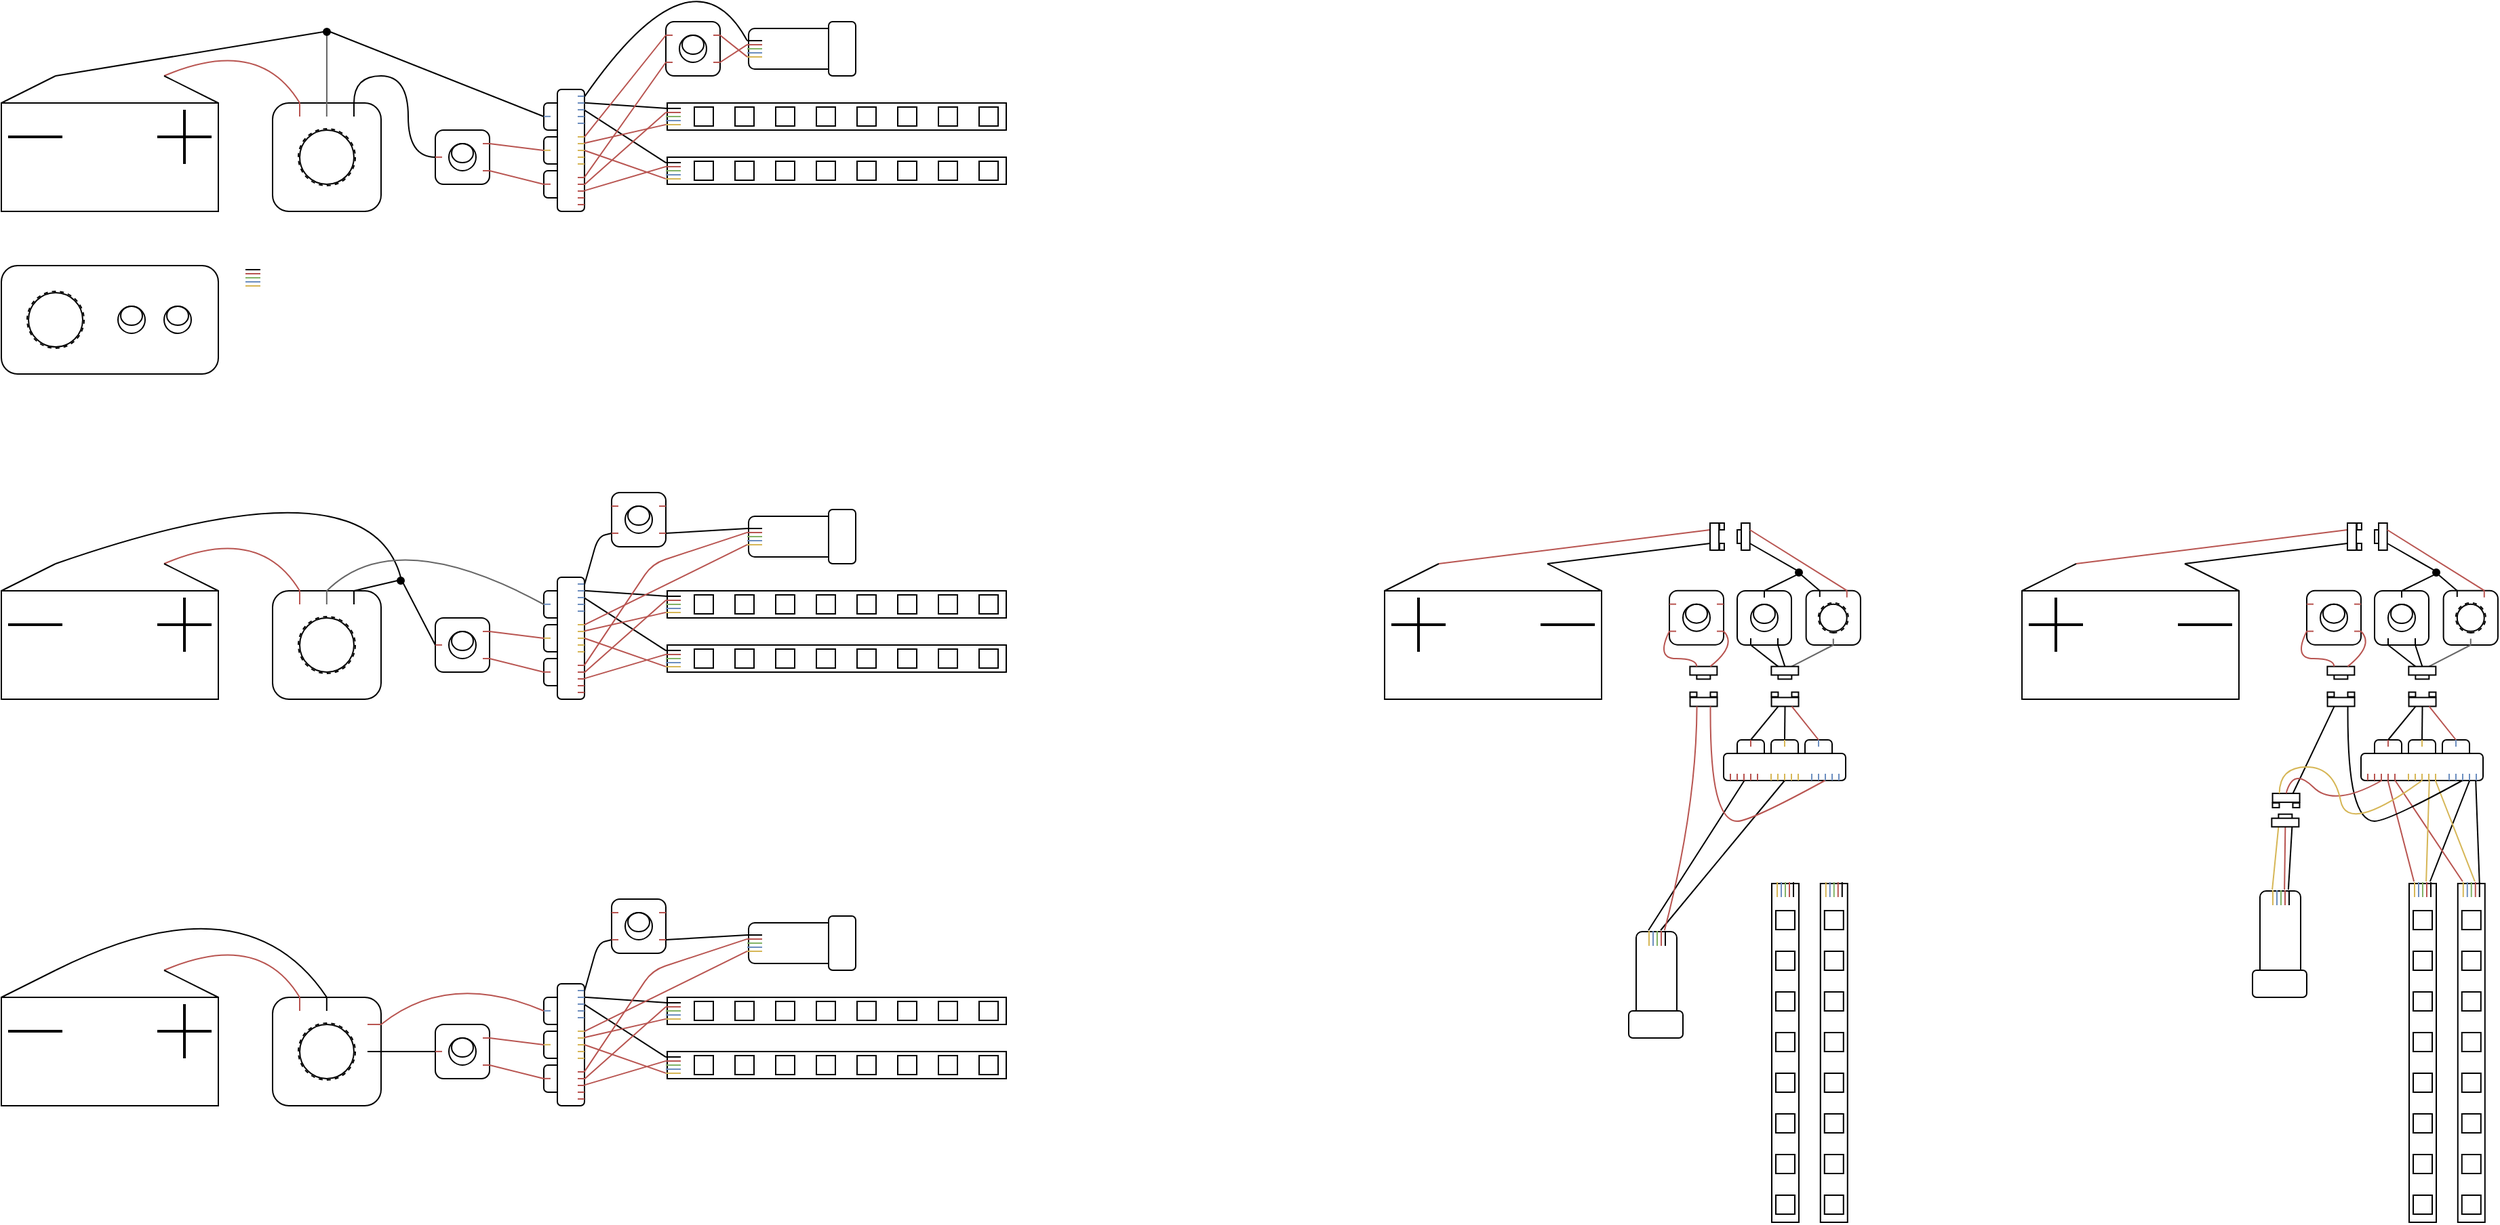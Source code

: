 <mxfile version="24.6.5" type="github">
  <diagram name="Page-1" id="7e0a89b8-554c-2b80-1dc8-d5c74ca68de4">
    <mxGraphModel dx="558" dy="525" grid="1" gridSize="10" guides="1" tooltips="1" connect="1" arrows="1" fold="1" page="1" pageScale="1" pageWidth="1100" pageHeight="850" background="none" math="0" shadow="0">
      <root>
        <mxCell id="0" />
        <mxCell id="1" parent="0" />
        <mxCell id="J7rhaMlsu3oNgTTagieO-50" value="" style="group" parent="1" vertex="1" connectable="0">
          <mxGeometry x="120" y="360" width="160" height="80" as="geometry" />
        </mxCell>
        <mxCell id="J7rhaMlsu3oNgTTagieO-18" value="" style="rounded=1;whiteSpace=wrap;html=1;container=0;" parent="J7rhaMlsu3oNgTTagieO-50" vertex="1">
          <mxGeometry width="160" height="80" as="geometry" />
        </mxCell>
        <mxCell id="J7rhaMlsu3oNgTTagieO-19" value="" style="ellipse;whiteSpace=wrap;html=1;aspect=fixed;container=0;" parent="J7rhaMlsu3oNgTTagieO-50" vertex="1">
          <mxGeometry x="20" y="20" width="40" height="40" as="geometry" />
        </mxCell>
        <mxCell id="J7rhaMlsu3oNgTTagieO-20" value="" style="ellipse;whiteSpace=wrap;html=1;aspect=fixed;dashed=1;fillColor=none;strokeWidth=1;perimeterSpacing=0;container=0;" parent="J7rhaMlsu3oNgTTagieO-50" vertex="1">
          <mxGeometry x="19" y="19" width="42" height="42" as="geometry" />
        </mxCell>
        <mxCell id="J7rhaMlsu3oNgTTagieO-21" value="" style="ellipse;whiteSpace=wrap;html=1;aspect=fixed;container=0;" parent="J7rhaMlsu3oNgTTagieO-50" vertex="1">
          <mxGeometry x="86" y="30" width="20" height="20" as="geometry" />
        </mxCell>
        <mxCell id="J7rhaMlsu3oNgTTagieO-22" value="" style="ellipse;whiteSpace=wrap;html=1;aspect=fixed;container=0;" parent="J7rhaMlsu3oNgTTagieO-50" vertex="1">
          <mxGeometry x="120" y="30" width="20" height="20" as="geometry" />
        </mxCell>
        <mxCell id="J7rhaMlsu3oNgTTagieO-23" value="" style="ellipse;whiteSpace=wrap;html=1;fillColor=none;container=0;" parent="J7rhaMlsu3oNgTTagieO-50" vertex="1">
          <mxGeometry x="88" y="30" width="16" height="14" as="geometry" />
        </mxCell>
        <mxCell id="J7rhaMlsu3oNgTTagieO-24" value="" style="ellipse;whiteSpace=wrap;html=1;fillColor=none;container=0;" parent="J7rhaMlsu3oNgTTagieO-50" vertex="1">
          <mxGeometry x="122" y="30" width="16" height="14" as="geometry" />
        </mxCell>
        <mxCell id="J7rhaMlsu3oNgTTagieO-51" value="" style="group" parent="1" vertex="1" connectable="0">
          <mxGeometry x="320" y="240" width="80" height="80" as="geometry" />
        </mxCell>
        <mxCell id="J7rhaMlsu3oNgTTagieO-52" value="" style="rounded=1;whiteSpace=wrap;html=1;container=0;" parent="J7rhaMlsu3oNgTTagieO-51" vertex="1">
          <mxGeometry width="80" height="80" as="geometry" />
        </mxCell>
        <mxCell id="J7rhaMlsu3oNgTTagieO-59" value="" style="ellipse;whiteSpace=wrap;html=1;aspect=fixed;dashed=1;fillColor=none;strokeWidth=1;perimeterSpacing=0;container=0;" parent="J7rhaMlsu3oNgTTagieO-51" vertex="1">
          <mxGeometry x="19" y="19" width="42" height="42" as="geometry" />
        </mxCell>
        <mxCell id="J7rhaMlsu3oNgTTagieO-60" value="" style="ellipse;whiteSpace=wrap;html=1;aspect=fixed;fillColor=none;strokeWidth=1;perimeterSpacing=0;container=0;" parent="J7rhaMlsu3oNgTTagieO-51" vertex="1">
          <mxGeometry x="20" y="20" width="40" height="40" as="geometry" />
        </mxCell>
        <mxCell id="S-ZFK1p-VfUkI2Vh22Ew-15" value="" style="endArrow=none;html=1;rounded=0;fontFamily=Helvetica;fontSize=12;fontColor=default;resizable=0;entryX=0.25;entryY=0;entryDx=0;entryDy=0;exitX=0.25;exitY=0.125;exitDx=0;exitDy=0;exitPerimeter=0;fillColor=#f8cecc;strokeColor=#b85450;" parent="J7rhaMlsu3oNgTTagieO-51" source="J7rhaMlsu3oNgTTagieO-52" target="J7rhaMlsu3oNgTTagieO-52" edge="1">
          <mxGeometry width="50" height="50" relative="1" as="geometry">
            <mxPoint x="40" y="20" as="sourcePoint" />
            <mxPoint x="90" y="-30" as="targetPoint" />
          </mxGeometry>
        </mxCell>
        <mxCell id="S-ZFK1p-VfUkI2Vh22Ew-16" value="" style="endArrow=none;html=1;rounded=0;fontFamily=Helvetica;fontSize=12;fontColor=default;resizable=0;entryX=0.25;entryY=0;entryDx=0;entryDy=0;exitX=0.25;exitY=0.125;exitDx=0;exitDy=0;exitPerimeter=0;fillColor=#f5f5f5;strokeColor=#666666;" parent="J7rhaMlsu3oNgTTagieO-51" edge="1">
          <mxGeometry width="50" height="50" relative="1" as="geometry">
            <mxPoint x="39.92" y="10" as="sourcePoint" />
            <mxPoint x="39.92" as="targetPoint" />
          </mxGeometry>
        </mxCell>
        <mxCell id="S-ZFK1p-VfUkI2Vh22Ew-17" value="" style="endArrow=none;html=1;rounded=0;fontFamily=Helvetica;fontSize=12;fontColor=default;resizable=0;entryX=0.25;entryY=0;entryDx=0;entryDy=0;exitX=0.25;exitY=0.125;exitDx=0;exitDy=0;exitPerimeter=0;" parent="J7rhaMlsu3oNgTTagieO-51" edge="1">
          <mxGeometry width="50" height="50" relative="1" as="geometry">
            <mxPoint x="60" y="10" as="sourcePoint" />
            <mxPoint x="60" as="targetPoint" />
          </mxGeometry>
        </mxCell>
        <mxCell id="S-ZFK1p-VfUkI2Vh22Ew-3" value="" style="group" parent="1" vertex="1" connectable="0">
          <mxGeometry x="610" y="280" width="251" height="20" as="geometry" />
        </mxCell>
        <mxCell id="J7rhaMlsu3oNgTTagieO-73" value="" style="rounded=0;whiteSpace=wrap;html=1;points=[[0,0.2,0,0,0],[0,0.35,0,0,0],[0,0.5,0,0,0],[0,0.65,0,0,0],[0,0.8,0,0,0],[0.75,0,0,0,0],[0.75,1,0,0,0],[1,0,0,0,0],[1,0.25,0,0,0],[1,0.5,0,0,0],[1,0.75,0,0,0],[1,1,0,0,0]];" parent="S-ZFK1p-VfUkI2Vh22Ew-3" vertex="1">
          <mxGeometry x="1" width="250" height="20" as="geometry" />
        </mxCell>
        <mxCell id="J7rhaMlsu3oNgTTagieO-77" value="" style="rounded=0;whiteSpace=wrap;html=1;strokeColor=default;align=center;verticalAlign=middle;fontFamily=Helvetica;fontSize=12;fontColor=default;fillColor=default;" parent="S-ZFK1p-VfUkI2Vh22Ew-3" vertex="1">
          <mxGeometry x="231" y="3" width="14" height="14" as="geometry" />
        </mxCell>
        <mxCell id="J7rhaMlsu3oNgTTagieO-79" value="" style="rounded=0;whiteSpace=wrap;html=1;strokeColor=default;align=center;verticalAlign=middle;fontFamily=Helvetica;fontSize=12;fontColor=default;fillColor=default;" parent="S-ZFK1p-VfUkI2Vh22Ew-3" vertex="1">
          <mxGeometry x="201" y="3" width="14" height="14" as="geometry" />
        </mxCell>
        <mxCell id="J7rhaMlsu3oNgTTagieO-80" value="" style="rounded=0;whiteSpace=wrap;html=1;strokeColor=default;align=center;verticalAlign=middle;fontFamily=Helvetica;fontSize=12;fontColor=default;fillColor=default;" parent="S-ZFK1p-VfUkI2Vh22Ew-3" vertex="1">
          <mxGeometry x="171" y="3" width="14" height="14" as="geometry" />
        </mxCell>
        <mxCell id="J7rhaMlsu3oNgTTagieO-81" value="" style="rounded=0;whiteSpace=wrap;html=1;strokeColor=default;align=center;verticalAlign=middle;fontFamily=Helvetica;fontSize=12;fontColor=default;fillColor=default;" parent="S-ZFK1p-VfUkI2Vh22Ew-3" vertex="1">
          <mxGeometry x="141" y="3" width="14" height="14" as="geometry" />
        </mxCell>
        <mxCell id="J7rhaMlsu3oNgTTagieO-82" value="" style="rounded=0;whiteSpace=wrap;html=1;strokeColor=default;align=center;verticalAlign=middle;fontFamily=Helvetica;fontSize=12;fontColor=default;fillColor=default;" parent="S-ZFK1p-VfUkI2Vh22Ew-3" vertex="1">
          <mxGeometry x="111" y="3" width="14" height="14" as="geometry" />
        </mxCell>
        <mxCell id="J7rhaMlsu3oNgTTagieO-83" value="" style="rounded=0;whiteSpace=wrap;html=1;strokeColor=default;align=center;verticalAlign=middle;fontFamily=Helvetica;fontSize=12;fontColor=default;fillColor=default;" parent="S-ZFK1p-VfUkI2Vh22Ew-3" vertex="1">
          <mxGeometry x="81" y="3" width="14" height="14" as="geometry" />
        </mxCell>
        <mxCell id="J7rhaMlsu3oNgTTagieO-84" value="" style="rounded=0;whiteSpace=wrap;html=1;strokeColor=default;align=center;verticalAlign=middle;fontFamily=Helvetica;fontSize=12;fontColor=default;fillColor=default;" parent="S-ZFK1p-VfUkI2Vh22Ew-3" vertex="1">
          <mxGeometry x="51" y="3" width="14" height="14" as="geometry" />
        </mxCell>
        <mxCell id="J7rhaMlsu3oNgTTagieO-85" value="" style="rounded=0;whiteSpace=wrap;html=1;strokeColor=default;align=center;verticalAlign=middle;fontFamily=Helvetica;fontSize=12;fontColor=default;fillColor=default;" parent="S-ZFK1p-VfUkI2Vh22Ew-3" vertex="1">
          <mxGeometry x="21" y="3" width="14" height="14" as="geometry" />
        </mxCell>
        <mxCell id="S-ZFK1p-VfUkI2Vh22Ew-174" value="" style="group" parent="S-ZFK1p-VfUkI2Vh22Ew-3" vertex="1" connectable="0">
          <mxGeometry y="1" width="13" height="18" as="geometry" />
        </mxCell>
        <mxCell id="S-ZFK1p-VfUkI2Vh22Ew-175" value="" style="rounded=0;whiteSpace=wrap;html=1;strokeColor=none;align=center;verticalAlign=middle;fontFamily=Helvetica;fontSize=12;fontColor=default;fillColor=none;container=0;points=[[0,0,0,0,0],[0,0.17,0,0,0],[0,0.33,0,0,0],[0,0.5,0,0,0],[0,0.67,0,0,0],[0,0.83,0,0,0],[0,1,0,0,0],[0.25,0,0,0,0],[0.25,1,0,0,0],[0.5,0,0,0,0],[0.5,1,0,0,0],[0.75,0,0,0,0],[0.75,1,0,0,0],[1,0,0,0,0],[1,0.25,0,0,0],[1,0.5,0,0,0],[1,0.75,0,0,0],[1,1,0,0,0]];" parent="S-ZFK1p-VfUkI2Vh22Ew-174" vertex="1">
          <mxGeometry width="13" height="18" as="geometry" />
        </mxCell>
        <mxCell id="S-ZFK1p-VfUkI2Vh22Ew-176" value="" style="endArrow=none;html=1;rounded=0;fontFamily=Helvetica;fontSize=12;fontColor=default;resizable=0;fillColor=#f5f5f5;strokeColor=#000000;" parent="S-ZFK1p-VfUkI2Vh22Ew-174" edge="1">
          <mxGeometry width="50" height="50" relative="1" as="geometry">
            <mxPoint x="11" y="3" as="sourcePoint" />
            <mxPoint y="3" as="targetPoint" />
          </mxGeometry>
        </mxCell>
        <mxCell id="S-ZFK1p-VfUkI2Vh22Ew-177" value="" style="endArrow=none;html=1;rounded=0;fontFamily=Helvetica;fontSize=12;fontColor=default;resizable=0;fillColor=#d5e8d4;strokeColor=#82b366;" parent="S-ZFK1p-VfUkI2Vh22Ew-174" edge="1">
          <mxGeometry width="50" height="50" relative="1" as="geometry">
            <mxPoint x="11" y="9" as="sourcePoint" />
            <mxPoint y="9" as="targetPoint" />
          </mxGeometry>
        </mxCell>
        <mxCell id="S-ZFK1p-VfUkI2Vh22Ew-178" value="" style="endArrow=none;html=1;rounded=0;fontFamily=Helvetica;fontSize=12;fontColor=default;resizable=0;fillColor=#fff2cc;strokeColor=#d6b656;" parent="S-ZFK1p-VfUkI2Vh22Ew-174" edge="1">
          <mxGeometry width="50" height="50" relative="1" as="geometry">
            <mxPoint x="11" y="15" as="sourcePoint" />
            <mxPoint y="15" as="targetPoint" />
          </mxGeometry>
        </mxCell>
        <mxCell id="S-ZFK1p-VfUkI2Vh22Ew-179" value="" style="endArrow=none;html=1;rounded=0;fontFamily=Helvetica;fontSize=12;fontColor=default;resizable=0;fillColor=#dae8fc;strokeColor=#6c8ebf;" parent="S-ZFK1p-VfUkI2Vh22Ew-174" edge="1">
          <mxGeometry width="50" height="50" relative="1" as="geometry">
            <mxPoint x="11" y="12" as="sourcePoint" />
            <mxPoint y="12" as="targetPoint" />
          </mxGeometry>
        </mxCell>
        <mxCell id="S-ZFK1p-VfUkI2Vh22Ew-180" value="" style="endArrow=none;html=1;rounded=0;fontFamily=Helvetica;fontSize=12;fontColor=default;resizable=0;fillColor=#f8cecc;strokeColor=#b85450;" parent="S-ZFK1p-VfUkI2Vh22Ew-174" edge="1">
          <mxGeometry width="50" height="50" relative="1" as="geometry">
            <mxPoint x="11" y="6" as="sourcePoint" />
            <mxPoint y="6" as="targetPoint" />
          </mxGeometry>
        </mxCell>
        <mxCell id="S-ZFK1p-VfUkI2Vh22Ew-38" value="" style="group" parent="1" vertex="1" connectable="0">
          <mxGeometry x="440" y="260" width="40" height="40" as="geometry" />
        </mxCell>
        <mxCell id="J7rhaMlsu3oNgTTagieO-64" value="" style="rounded=1;whiteSpace=wrap;html=1;container=0;" parent="S-ZFK1p-VfUkI2Vh22Ew-38" vertex="1">
          <mxGeometry width="40" height="40" as="geometry" />
        </mxCell>
        <mxCell id="J7rhaMlsu3oNgTTagieO-61" value="" style="ellipse;whiteSpace=wrap;html=1;aspect=fixed;container=0;" parent="S-ZFK1p-VfUkI2Vh22Ew-38" vertex="1">
          <mxGeometry x="10" y="10" width="20" height="20" as="geometry" />
        </mxCell>
        <mxCell id="J7rhaMlsu3oNgTTagieO-62" value="" style="ellipse;whiteSpace=wrap;html=1;fillColor=none;container=0;" parent="S-ZFK1p-VfUkI2Vh22Ew-38" vertex="1">
          <mxGeometry x="12" y="10" width="16" height="14" as="geometry" />
        </mxCell>
        <mxCell id="S-ZFK1p-VfUkI2Vh22Ew-19" value="" style="endArrow=none;html=1;rounded=0;fontFamily=Helvetica;fontSize=12;fontColor=default;resizable=0;entryX=0.25;entryY=0;entryDx=0;entryDy=0;exitX=0.75;exitY=0.75;exitDx=0;exitDy=0;exitPerimeter=0;fillColor=#f8cecc;strokeColor=#b85450;" parent="S-ZFK1p-VfUkI2Vh22Ew-38" edge="1">
          <mxGeometry width="50" height="50" relative="1" as="geometry">
            <mxPoint x="35" y="10" as="sourcePoint" />
            <mxPoint x="40" y="10" as="targetPoint" />
          </mxGeometry>
        </mxCell>
        <mxCell id="S-ZFK1p-VfUkI2Vh22Ew-21" value="" style="endArrow=none;html=1;rounded=0;fontFamily=Helvetica;fontSize=12;fontColor=default;resizable=0;entryX=0.25;entryY=0;entryDx=0;entryDy=0;exitX=0.75;exitY=0.75;exitDx=0;exitDy=0;exitPerimeter=0;fillColor=#f8cecc;strokeColor=#b85450;" parent="S-ZFK1p-VfUkI2Vh22Ew-38" edge="1">
          <mxGeometry width="50" height="50" relative="1" as="geometry">
            <mxPoint x="35" y="30" as="sourcePoint" />
            <mxPoint x="40" y="30" as="targetPoint" />
          </mxGeometry>
        </mxCell>
        <mxCell id="S-ZFK1p-VfUkI2Vh22Ew-22" value="" style="endArrow=none;html=1;rounded=0;fontFamily=Helvetica;fontSize=12;fontColor=default;resizable=0;entryX=0.25;entryY=0;entryDx=0;entryDy=0;exitX=0.75;exitY=0.75;exitDx=0;exitDy=0;exitPerimeter=0;fillColor=#f8cecc;strokeColor=#b85450;" parent="S-ZFK1p-VfUkI2Vh22Ew-38" edge="1">
          <mxGeometry width="50" height="50" relative="1" as="geometry">
            <mxPoint y="19.96" as="sourcePoint" />
            <mxPoint x="5" y="19.96" as="targetPoint" />
          </mxGeometry>
        </mxCell>
        <mxCell id="S-ZFK1p-VfUkI2Vh22Ew-23" style="edgeStyle=orthogonalEdgeStyle;rounded=0;orthogonalLoop=1;jettySize=auto;html=1;exitX=0.75;exitY=0;exitDx=0;exitDy=0;entryX=0;entryY=0.5;entryDx=0;entryDy=0;fontFamily=Helvetica;fontSize=12;fontColor=default;resizable=0;curved=1;endArrow=none;endFill=0;" parent="1" source="J7rhaMlsu3oNgTTagieO-52" target="J7rhaMlsu3oNgTTagieO-64" edge="1">
          <mxGeometry relative="1" as="geometry" />
        </mxCell>
        <mxCell id="S-ZFK1p-VfUkI2Vh22Ew-35" value="" style="endArrow=none;html=1;rounded=0;fontFamily=Helvetica;fontSize=12;fontColor=default;resizable=0;entryX=0.25;entryY=0;entryDx=0;entryDy=0;curved=1;fillColor=#f8cecc;strokeColor=#b85450;exitX=0.75;exitY=0;exitDx=0;exitDy=0;" parent="1" source="S-ZFK1p-VfUkI2Vh22Ew-73" target="J7rhaMlsu3oNgTTagieO-52" edge="1">
          <mxGeometry width="50" height="50" relative="1" as="geometry">
            <mxPoint x="250" y="210" as="sourcePoint" />
            <mxPoint x="310" y="200" as="targetPoint" />
            <Array as="points">
              <mxPoint x="310" y="190" />
            </Array>
          </mxGeometry>
        </mxCell>
        <mxCell id="S-ZFK1p-VfUkI2Vh22Ew-40" value="" style="endArrow=none;html=1;rounded=0;fontFamily=Helvetica;fontSize=12;fontColor=default;resizable=0;exitX=0.5;exitY=0;exitDx=0;exitDy=0;fillColor=#f5f5f5;strokeColor=#666666;entryX=0.5;entryY=1;entryDx=0;entryDy=0;" parent="1" source="J7rhaMlsu3oNgTTagieO-52" target="S-ZFK1p-VfUkI2Vh22Ew-42" edge="1">
          <mxGeometry width="50" height="50" relative="1" as="geometry">
            <mxPoint x="369.92" y="210" as="sourcePoint" />
            <mxPoint x="370" y="180" as="targetPoint" />
          </mxGeometry>
        </mxCell>
        <mxCell id="S-ZFK1p-VfUkI2Vh22Ew-42" value="" style="ellipse;whiteSpace=wrap;html=1;aspect=fixed;rounded=0;strokeColor=default;align=center;verticalAlign=middle;fontFamily=Helvetica;fontSize=12;fontColor=default;fillColor=#000000;" parent="1" vertex="1">
          <mxGeometry x="357.5" y="185" width="5" height="5" as="geometry" />
        </mxCell>
        <mxCell id="S-ZFK1p-VfUkI2Vh22Ew-43" value="" style="endArrow=none;html=1;rounded=0;fontFamily=Helvetica;fontSize=12;fontColor=default;resizable=0;exitX=1;exitY=0.5;exitDx=0;exitDy=0;curved=1;entryX=0;entryY=0.5;entryDx=0;entryDy=0;" parent="1" source="S-ZFK1p-VfUkI2Vh22Ew-42" target="S-ZFK1p-VfUkI2Vh22Ew-135" edge="1">
          <mxGeometry width="50" height="50" relative="1" as="geometry">
            <mxPoint x="420" y="170" as="sourcePoint" />
            <mxPoint x="470" y="150" as="targetPoint" />
          </mxGeometry>
        </mxCell>
        <mxCell id="S-ZFK1p-VfUkI2Vh22Ew-44" value="" style="endArrow=none;html=1;rounded=0;fontFamily=Helvetica;fontSize=12;fontColor=default;resizable=0;entryX=0;entryY=0.5;entryDx=0;entryDy=0;curved=1;exitX=0.25;exitY=0;exitDx=0;exitDy=0;" parent="1" source="S-ZFK1p-VfUkI2Vh22Ew-73" target="S-ZFK1p-VfUkI2Vh22Ew-42" edge="1">
          <mxGeometry width="50" height="50" relative="1" as="geometry">
            <mxPoint x="180" y="170" as="sourcePoint" />
            <mxPoint x="436" y="119" as="targetPoint" />
          </mxGeometry>
        </mxCell>
        <mxCell id="S-ZFK1p-VfUkI2Vh22Ew-50" value="" style="group" parent="1" vertex="1" connectable="0">
          <mxGeometry x="610" y="240" width="251" height="20" as="geometry" />
        </mxCell>
        <mxCell id="S-ZFK1p-VfUkI2Vh22Ew-51" value="" style="rounded=0;whiteSpace=wrap;html=1;points=[[0,0.2,0,0,0],[0,0.35,0,0,0],[0,0.5,0,0,0],[0,0.65,0,0,0],[0,0.8,0,0,0],[0.75,0,0,0,0],[0.75,1,0,0,0],[1,0,0,0,0],[1,0.25,0,0,0],[1,0.5,0,0,0],[1,0.75,0,0,0],[1,1,0,0,0]];" parent="S-ZFK1p-VfUkI2Vh22Ew-50" vertex="1">
          <mxGeometry x="1" width="250" height="20" as="geometry" />
        </mxCell>
        <mxCell id="S-ZFK1p-VfUkI2Vh22Ew-52" value="" style="rounded=0;whiteSpace=wrap;html=1;strokeColor=default;align=center;verticalAlign=middle;fontFamily=Helvetica;fontSize=12;fontColor=default;fillColor=default;" parent="S-ZFK1p-VfUkI2Vh22Ew-50" vertex="1">
          <mxGeometry x="231" y="3" width="14" height="14" as="geometry" />
        </mxCell>
        <mxCell id="S-ZFK1p-VfUkI2Vh22Ew-53" value="" style="rounded=0;whiteSpace=wrap;html=1;strokeColor=default;align=center;verticalAlign=middle;fontFamily=Helvetica;fontSize=12;fontColor=default;fillColor=default;" parent="S-ZFK1p-VfUkI2Vh22Ew-50" vertex="1">
          <mxGeometry x="201" y="3" width="14" height="14" as="geometry" />
        </mxCell>
        <mxCell id="S-ZFK1p-VfUkI2Vh22Ew-54" value="" style="rounded=0;whiteSpace=wrap;html=1;strokeColor=default;align=center;verticalAlign=middle;fontFamily=Helvetica;fontSize=12;fontColor=default;fillColor=default;" parent="S-ZFK1p-VfUkI2Vh22Ew-50" vertex="1">
          <mxGeometry x="171" y="3" width="14" height="14" as="geometry" />
        </mxCell>
        <mxCell id="S-ZFK1p-VfUkI2Vh22Ew-55" value="" style="rounded=0;whiteSpace=wrap;html=1;strokeColor=default;align=center;verticalAlign=middle;fontFamily=Helvetica;fontSize=12;fontColor=default;fillColor=default;" parent="S-ZFK1p-VfUkI2Vh22Ew-50" vertex="1">
          <mxGeometry x="141" y="3" width="14" height="14" as="geometry" />
        </mxCell>
        <mxCell id="S-ZFK1p-VfUkI2Vh22Ew-56" value="" style="rounded=0;whiteSpace=wrap;html=1;strokeColor=default;align=center;verticalAlign=middle;fontFamily=Helvetica;fontSize=12;fontColor=default;fillColor=default;" parent="S-ZFK1p-VfUkI2Vh22Ew-50" vertex="1">
          <mxGeometry x="111" y="3" width="14" height="14" as="geometry" />
        </mxCell>
        <mxCell id="S-ZFK1p-VfUkI2Vh22Ew-57" value="" style="rounded=0;whiteSpace=wrap;html=1;strokeColor=default;align=center;verticalAlign=middle;fontFamily=Helvetica;fontSize=12;fontColor=default;fillColor=default;" parent="S-ZFK1p-VfUkI2Vh22Ew-50" vertex="1">
          <mxGeometry x="81" y="3" width="14" height="14" as="geometry" />
        </mxCell>
        <mxCell id="S-ZFK1p-VfUkI2Vh22Ew-58" value="" style="rounded=0;whiteSpace=wrap;html=1;strokeColor=default;align=center;verticalAlign=middle;fontFamily=Helvetica;fontSize=12;fontColor=default;fillColor=default;" parent="S-ZFK1p-VfUkI2Vh22Ew-50" vertex="1">
          <mxGeometry x="51" y="3" width="14" height="14" as="geometry" />
        </mxCell>
        <mxCell id="S-ZFK1p-VfUkI2Vh22Ew-59" value="" style="rounded=0;whiteSpace=wrap;html=1;strokeColor=default;align=center;verticalAlign=middle;fontFamily=Helvetica;fontSize=12;fontColor=default;fillColor=default;" parent="S-ZFK1p-VfUkI2Vh22Ew-50" vertex="1">
          <mxGeometry x="21" y="3" width="14" height="14" as="geometry" />
        </mxCell>
        <mxCell id="S-ZFK1p-VfUkI2Vh22Ew-167" value="" style="group" parent="S-ZFK1p-VfUkI2Vh22Ew-50" vertex="1" connectable="0">
          <mxGeometry y="1" width="13" height="18" as="geometry" />
        </mxCell>
        <mxCell id="S-ZFK1p-VfUkI2Vh22Ew-168" value="" style="rounded=0;whiteSpace=wrap;html=1;strokeColor=none;align=center;verticalAlign=middle;fontFamily=Helvetica;fontSize=12;fontColor=default;fillColor=none;container=0;points=[[0,0,0,0,0],[0,0.17,0,0,0],[0,0.33,0,0,0],[0,0.5,0,0,0],[0,0.67,0,0,0],[0,0.83,0,0,0],[0,1,0,0,0],[0.25,0,0,0,0],[0.25,1,0,0,0],[0.5,0,0,0,0],[0.5,1,0,0,0],[0.75,0,0,0,0],[0.75,1,0,0,0],[1,0,0,0,0],[1,0.25,0,0,0],[1,0.5,0,0,0],[1,0.75,0,0,0],[1,1,0,0,0]];" parent="S-ZFK1p-VfUkI2Vh22Ew-167" vertex="1">
          <mxGeometry width="13" height="18" as="geometry" />
        </mxCell>
        <mxCell id="S-ZFK1p-VfUkI2Vh22Ew-169" value="" style="endArrow=none;html=1;rounded=0;fontFamily=Helvetica;fontSize=12;fontColor=default;resizable=0;fillColor=#f5f5f5;strokeColor=#000000;" parent="S-ZFK1p-VfUkI2Vh22Ew-167" edge="1">
          <mxGeometry width="50" height="50" relative="1" as="geometry">
            <mxPoint x="11" y="3" as="sourcePoint" />
            <mxPoint y="3" as="targetPoint" />
          </mxGeometry>
        </mxCell>
        <mxCell id="S-ZFK1p-VfUkI2Vh22Ew-170" value="" style="endArrow=none;html=1;rounded=0;fontFamily=Helvetica;fontSize=12;fontColor=default;resizable=0;fillColor=#d5e8d4;strokeColor=#82b366;" parent="S-ZFK1p-VfUkI2Vh22Ew-167" edge="1">
          <mxGeometry width="50" height="50" relative="1" as="geometry">
            <mxPoint x="11" y="9" as="sourcePoint" />
            <mxPoint y="9" as="targetPoint" />
          </mxGeometry>
        </mxCell>
        <mxCell id="S-ZFK1p-VfUkI2Vh22Ew-171" value="" style="endArrow=none;html=1;rounded=0;fontFamily=Helvetica;fontSize=12;fontColor=default;resizable=0;fillColor=#fff2cc;strokeColor=#d6b656;" parent="S-ZFK1p-VfUkI2Vh22Ew-167" edge="1">
          <mxGeometry width="50" height="50" relative="1" as="geometry">
            <mxPoint x="11" y="15" as="sourcePoint" />
            <mxPoint y="15" as="targetPoint" />
          </mxGeometry>
        </mxCell>
        <mxCell id="S-ZFK1p-VfUkI2Vh22Ew-172" value="" style="endArrow=none;html=1;rounded=0;fontFamily=Helvetica;fontSize=12;fontColor=default;resizable=0;fillColor=#dae8fc;strokeColor=#6c8ebf;" parent="S-ZFK1p-VfUkI2Vh22Ew-167" edge="1">
          <mxGeometry width="50" height="50" relative="1" as="geometry">
            <mxPoint x="11" y="12" as="sourcePoint" />
            <mxPoint y="12" as="targetPoint" />
          </mxGeometry>
        </mxCell>
        <mxCell id="S-ZFK1p-VfUkI2Vh22Ew-173" value="" style="endArrow=none;html=1;rounded=0;fontFamily=Helvetica;fontSize=12;fontColor=default;resizable=0;fillColor=#f8cecc;strokeColor=#b85450;" parent="S-ZFK1p-VfUkI2Vh22Ew-167" edge="1">
          <mxGeometry width="50" height="50" relative="1" as="geometry">
            <mxPoint x="11" y="6" as="sourcePoint" />
            <mxPoint y="6" as="targetPoint" />
          </mxGeometry>
        </mxCell>
        <mxCell id="S-ZFK1p-VfUkI2Vh22Ew-76" value="" style="group" parent="1" vertex="1" connectable="0">
          <mxGeometry x="120" y="220" width="160" height="100" as="geometry" />
        </mxCell>
        <mxCell id="S-ZFK1p-VfUkI2Vh22Ew-73" value="" style="rounded=0;whiteSpace=wrap;html=1;strokeColor=none;align=center;verticalAlign=middle;fontFamily=Helvetica;fontSize=12;fontColor=default;fillColor=none;" parent="S-ZFK1p-VfUkI2Vh22Ew-76" vertex="1">
          <mxGeometry width="160" height="100" as="geometry" />
        </mxCell>
        <mxCell id="S-ZFK1p-VfUkI2Vh22Ew-72" value="" style="rounded=0;whiteSpace=wrap;html=1;strokeColor=default;align=center;verticalAlign=middle;fontFamily=Helvetica;fontSize=12;fontColor=default;fillColor=default;" parent="S-ZFK1p-VfUkI2Vh22Ew-76" vertex="1">
          <mxGeometry y="20" width="160" height="80" as="geometry" />
        </mxCell>
        <mxCell id="J7rhaMlsu3oNgTTagieO-70" value="" style="endArrow=none;html=1;rounded=0;strokeWidth=2;" parent="S-ZFK1p-VfUkI2Vh22Ew-76" edge="1">
          <mxGeometry width="50" height="50" relative="1" as="geometry">
            <mxPoint x="5" y="45" as="sourcePoint" />
            <mxPoint x="45" y="45" as="targetPoint" />
          </mxGeometry>
        </mxCell>
        <mxCell id="J7rhaMlsu3oNgTTagieO-71" value="" style="endArrow=none;html=1;rounded=0;strokeWidth=2;" parent="S-ZFK1p-VfUkI2Vh22Ew-76" edge="1">
          <mxGeometry width="50" height="50" relative="1" as="geometry">
            <mxPoint x="135" y="65" as="sourcePoint" />
            <mxPoint x="135" y="25" as="targetPoint" />
          </mxGeometry>
        </mxCell>
        <mxCell id="J7rhaMlsu3oNgTTagieO-72" value="" style="endArrow=none;html=1;rounded=0;strokeWidth=2;" parent="S-ZFK1p-VfUkI2Vh22Ew-76" edge="1">
          <mxGeometry width="50" height="50" relative="1" as="geometry">
            <mxPoint x="115" y="45" as="sourcePoint" />
            <mxPoint x="155" y="45" as="targetPoint" />
          </mxGeometry>
        </mxCell>
        <mxCell id="S-ZFK1p-VfUkI2Vh22Ew-74" value="" style="endArrow=none;html=1;rounded=0;fontFamily=Helvetica;fontSize=12;fontColor=default;resizable=0;exitX=0;exitY=0;exitDx=0;exitDy=0;entryX=0.25;entryY=0;entryDx=0;entryDy=0;" parent="S-ZFK1p-VfUkI2Vh22Ew-76" source="S-ZFK1p-VfUkI2Vh22Ew-72" target="S-ZFK1p-VfUkI2Vh22Ew-73" edge="1">
          <mxGeometry width="50" height="50" relative="1" as="geometry">
            <mxPoint x="100" y="10" as="sourcePoint" />
            <mxPoint x="150" y="-40" as="targetPoint" />
          </mxGeometry>
        </mxCell>
        <mxCell id="S-ZFK1p-VfUkI2Vh22Ew-75" value="" style="endArrow=none;html=1;rounded=0;fontFamily=Helvetica;fontSize=12;fontColor=default;resizable=0;exitX=1;exitY=0;exitDx=0;exitDy=0;entryX=0.75;entryY=0;entryDx=0;entryDy=0;" parent="S-ZFK1p-VfUkI2Vh22Ew-76" source="S-ZFK1p-VfUkI2Vh22Ew-72" target="S-ZFK1p-VfUkI2Vh22Ew-73" edge="1">
          <mxGeometry width="50" height="50" relative="1" as="geometry">
            <mxPoint x="100" y="10" as="sourcePoint" />
            <mxPoint x="150" y="-40" as="targetPoint" />
          </mxGeometry>
        </mxCell>
        <mxCell id="S-ZFK1p-VfUkI2Vh22Ew-141" value="" style="group" parent="1" vertex="1" connectable="0">
          <mxGeometry x="520" y="230" width="30" height="90" as="geometry" />
        </mxCell>
        <mxCell id="S-ZFK1p-VfUkI2Vh22Ew-136" value="" style="rounded=1;whiteSpace=wrap;html=1;strokeColor=default;align=center;verticalAlign=middle;fontFamily=Helvetica;fontSize=12;fontColor=default;fillColor=default;" parent="S-ZFK1p-VfUkI2Vh22Ew-141" vertex="1">
          <mxGeometry y="35" width="20" height="20" as="geometry" />
        </mxCell>
        <mxCell id="S-ZFK1p-VfUkI2Vh22Ew-127" value="" style="group" parent="S-ZFK1p-VfUkI2Vh22Ew-141" vertex="1" connectable="0">
          <mxGeometry x="10" width="20" height="90" as="geometry" />
        </mxCell>
        <mxCell id="S-ZFK1p-VfUkI2Vh22Ew-134" value="" style="rounded=1;whiteSpace=wrap;html=1;strokeColor=default;align=center;verticalAlign=middle;fontFamily=Helvetica;fontSize=12;fontColor=default;fillColor=default;" parent="S-ZFK1p-VfUkI2Vh22Ew-127" vertex="1">
          <mxGeometry x="-10" y="60" width="20" height="20" as="geometry" />
        </mxCell>
        <mxCell id="S-ZFK1p-VfUkI2Vh22Ew-135" value="" style="rounded=1;whiteSpace=wrap;html=1;strokeColor=default;align=center;verticalAlign=middle;fontFamily=Helvetica;fontSize=12;fontColor=default;fillColor=default;" parent="S-ZFK1p-VfUkI2Vh22Ew-127" vertex="1">
          <mxGeometry x="-10" y="10" width="20" height="20" as="geometry" />
        </mxCell>
        <mxCell id="S-ZFK1p-VfUkI2Vh22Ew-94" value="" style="rounded=1;whiteSpace=wrap;html=1;strokeColor=default;align=center;verticalAlign=middle;fontFamily=Helvetica;fontSize=12;fontColor=default;fillColor=default;points=[[0,0,0,0,0],[0,0.25,0,0,0],[0,0.5,0,0,0],[0,0.75,0,0,0],[0,1,0,0,0],[0.25,0,0,0,0],[0.25,1,0,0,0],[0.5,0,0,0,0],[0.5,1,0,0,0],[0.75,0,0,0,0],[0.75,1,0,0,0],[1,0,0,0,0],[1,0.06,0,0,0],[1,0.11,0,0,0],[1,0.17,0,0,0],[1,0.22,0,0,0],[1,0.28,0,0,0],[1,0.33,0,0,0],[1,0.39,0,0,0],[1,0.44,0,0,0],[1,0.5,0,0,0],[1,0.56,0,0,0],[1,0.61,0,0,0],[1,0.67,0,0,0],[1,0.72,0,0,0],[1,0.78,0,0,0],[1,0.83,0,0,0],[1,0.89,0,0,0],[1,0.94,0,0,0],[1,1,0,0,0]];container=0;" parent="S-ZFK1p-VfUkI2Vh22Ew-127" vertex="1">
          <mxGeometry width="20" height="90" as="geometry" />
        </mxCell>
        <mxCell id="S-ZFK1p-VfUkI2Vh22Ew-118" value="" style="endArrow=none;html=1;rounded=0;fontFamily=Helvetica;fontSize=12;fontColor=default;resizable=0;entryX=0.25;entryY=0;entryDx=0;entryDy=0;exitX=0.75;exitY=0.75;exitDx=0;exitDy=0;exitPerimeter=0;fillColor=#dae8fc;strokeColor=#6c8ebf;" parent="S-ZFK1p-VfUkI2Vh22Ew-127" edge="1">
          <mxGeometry width="50" height="50" relative="1" as="geometry">
            <mxPoint x="15" y="5" as="sourcePoint" />
            <mxPoint x="20" y="5" as="targetPoint" />
          </mxGeometry>
        </mxCell>
        <mxCell id="S-ZFK1p-VfUkI2Vh22Ew-119" value="" style="endArrow=none;html=1;rounded=0;fontFamily=Helvetica;fontSize=12;fontColor=default;resizable=0;entryX=0.25;entryY=0;entryDx=0;entryDy=0;exitX=0.75;exitY=0.75;exitDx=0;exitDy=0;exitPerimeter=0;fillColor=#dae8fc;strokeColor=#6c8ebf;" parent="S-ZFK1p-VfUkI2Vh22Ew-127" edge="1">
          <mxGeometry width="50" height="50" relative="1" as="geometry">
            <mxPoint x="15" y="10" as="sourcePoint" />
            <mxPoint x="20" y="10" as="targetPoint" />
          </mxGeometry>
        </mxCell>
        <mxCell id="S-ZFK1p-VfUkI2Vh22Ew-120" value="" style="endArrow=none;html=1;rounded=0;fontFamily=Helvetica;fontSize=12;fontColor=default;resizable=0;entryX=0.25;entryY=0;entryDx=0;entryDy=0;fillColor=#dae8fc;strokeColor=#6c8ebf;" parent="S-ZFK1p-VfUkI2Vh22Ew-127" edge="1">
          <mxGeometry width="50" height="50" relative="1" as="geometry">
            <mxPoint x="15" y="15" as="sourcePoint" />
            <mxPoint x="20" y="15" as="targetPoint" />
          </mxGeometry>
        </mxCell>
        <mxCell id="S-ZFK1p-VfUkI2Vh22Ew-121" value="" style="endArrow=none;html=1;rounded=0;fontFamily=Helvetica;fontSize=12;fontColor=default;resizable=0;entryX=0.25;entryY=0;entryDx=0;entryDy=0;exitX=0.75;exitY=0.75;exitDx=0;exitDy=0;exitPerimeter=0;fillColor=#dae8fc;strokeColor=#6c8ebf;" parent="S-ZFK1p-VfUkI2Vh22Ew-127" edge="1">
          <mxGeometry width="50" height="50" relative="1" as="geometry">
            <mxPoint x="15" y="20" as="sourcePoint" />
            <mxPoint x="20" y="20" as="targetPoint" />
          </mxGeometry>
        </mxCell>
        <mxCell id="S-ZFK1p-VfUkI2Vh22Ew-122" value="" style="endArrow=none;html=1;rounded=0;fontFamily=Helvetica;fontSize=12;fontColor=default;resizable=0;entryX=0.25;entryY=0;entryDx=0;entryDy=0;exitX=0.75;exitY=0.75;exitDx=0;exitDy=0;exitPerimeter=0;fillColor=#dae8fc;strokeColor=#6c8ebf;" parent="S-ZFK1p-VfUkI2Vh22Ew-127" edge="1">
          <mxGeometry width="50" height="50" relative="1" as="geometry">
            <mxPoint x="15" y="25" as="sourcePoint" />
            <mxPoint x="20" y="25" as="targetPoint" />
          </mxGeometry>
        </mxCell>
        <mxCell id="S-ZFK1p-VfUkI2Vh22Ew-100" value="" style="endArrow=none;html=1;rounded=0;fontFamily=Helvetica;fontSize=12;fontColor=default;resizable=0;entryX=0.25;entryY=0;entryDx=0;entryDy=0;exitX=0.75;exitY=0.75;exitDx=0;exitDy=0;exitPerimeter=0;fillColor=#fff2cc;strokeColor=#d6b656;" parent="S-ZFK1p-VfUkI2Vh22Ew-127" edge="1">
          <mxGeometry width="50" height="50" relative="1" as="geometry">
            <mxPoint x="15" y="35" as="sourcePoint" />
            <mxPoint x="20" y="35" as="targetPoint" />
          </mxGeometry>
        </mxCell>
        <mxCell id="S-ZFK1p-VfUkI2Vh22Ew-101" value="" style="endArrow=none;html=1;rounded=0;fontFamily=Helvetica;fontSize=12;fontColor=default;resizable=0;entryX=0.25;entryY=0;entryDx=0;entryDy=0;exitX=0.75;exitY=0.75;exitDx=0;exitDy=0;exitPerimeter=0;fillColor=#fff2cc;strokeColor=#d6b656;" parent="S-ZFK1p-VfUkI2Vh22Ew-127" edge="1">
          <mxGeometry width="50" height="50" relative="1" as="geometry">
            <mxPoint x="15" y="40" as="sourcePoint" />
            <mxPoint x="20" y="40" as="targetPoint" />
          </mxGeometry>
        </mxCell>
        <mxCell id="S-ZFK1p-VfUkI2Vh22Ew-102" value="" style="endArrow=none;html=1;rounded=0;fontFamily=Helvetica;fontSize=12;fontColor=default;resizable=0;entryX=0.25;entryY=0;entryDx=0;entryDy=0;fillColor=#fff2cc;strokeColor=#d6b656;" parent="S-ZFK1p-VfUkI2Vh22Ew-127" edge="1">
          <mxGeometry width="50" height="50" relative="1" as="geometry">
            <mxPoint x="15" y="45" as="sourcePoint" />
            <mxPoint x="20" y="45" as="targetPoint" />
          </mxGeometry>
        </mxCell>
        <mxCell id="S-ZFK1p-VfUkI2Vh22Ew-103" value="" style="endArrow=none;html=1;rounded=0;fontFamily=Helvetica;fontSize=12;fontColor=default;resizable=0;entryX=0.25;entryY=0;entryDx=0;entryDy=0;exitX=0.75;exitY=0.75;exitDx=0;exitDy=0;exitPerimeter=0;fillColor=#fff2cc;strokeColor=#d6b656;" parent="S-ZFK1p-VfUkI2Vh22Ew-127" edge="1">
          <mxGeometry width="50" height="50" relative="1" as="geometry">
            <mxPoint x="15" y="50" as="sourcePoint" />
            <mxPoint x="20" y="50" as="targetPoint" />
          </mxGeometry>
        </mxCell>
        <mxCell id="S-ZFK1p-VfUkI2Vh22Ew-104" value="" style="endArrow=none;html=1;rounded=0;fontFamily=Helvetica;fontSize=12;fontColor=default;resizable=0;entryX=0.25;entryY=0;entryDx=0;entryDy=0;exitX=0.75;exitY=0.75;exitDx=0;exitDy=0;exitPerimeter=0;fillColor=#fff2cc;strokeColor=#d6b656;" parent="S-ZFK1p-VfUkI2Vh22Ew-127" edge="1">
          <mxGeometry width="50" height="50" relative="1" as="geometry">
            <mxPoint x="15" y="55" as="sourcePoint" />
            <mxPoint x="20" y="55" as="targetPoint" />
          </mxGeometry>
        </mxCell>
        <mxCell id="S-ZFK1p-VfUkI2Vh22Ew-105" value="" style="endArrow=none;html=1;rounded=0;fontFamily=Helvetica;fontSize=12;fontColor=default;resizable=0;entryX=0.25;entryY=0;entryDx=0;entryDy=0;exitX=0.75;exitY=0.75;exitDx=0;exitDy=0;exitPerimeter=0;fillColor=#f8cecc;strokeColor=#b85450;" parent="S-ZFK1p-VfUkI2Vh22Ew-127" edge="1">
          <mxGeometry width="50" height="50" relative="1" as="geometry">
            <mxPoint x="15" y="65" as="sourcePoint" />
            <mxPoint x="20" y="65" as="targetPoint" />
          </mxGeometry>
        </mxCell>
        <mxCell id="S-ZFK1p-VfUkI2Vh22Ew-106" value="" style="endArrow=none;html=1;rounded=0;fontFamily=Helvetica;fontSize=12;fontColor=default;resizable=0;entryX=0.25;entryY=0;entryDx=0;entryDy=0;exitX=0.75;exitY=0.75;exitDx=0;exitDy=0;exitPerimeter=0;fillColor=#f8cecc;strokeColor=#b85450;" parent="S-ZFK1p-VfUkI2Vh22Ew-127" edge="1">
          <mxGeometry width="50" height="50" relative="1" as="geometry">
            <mxPoint x="15" y="70" as="sourcePoint" />
            <mxPoint x="20" y="70" as="targetPoint" />
          </mxGeometry>
        </mxCell>
        <mxCell id="S-ZFK1p-VfUkI2Vh22Ew-107" value="" style="endArrow=none;html=1;rounded=0;fontFamily=Helvetica;fontSize=12;fontColor=default;resizable=0;entryX=0.25;entryY=0;entryDx=0;entryDy=0;exitX=0.75;exitY=0.75;exitDx=0;exitDy=0;exitPerimeter=0;fillColor=#f8cecc;strokeColor=#b85450;" parent="S-ZFK1p-VfUkI2Vh22Ew-127" edge="1">
          <mxGeometry width="50" height="50" relative="1" as="geometry">
            <mxPoint x="15" y="75" as="sourcePoint" />
            <mxPoint x="20" y="75" as="targetPoint" />
          </mxGeometry>
        </mxCell>
        <mxCell id="S-ZFK1p-VfUkI2Vh22Ew-108" value="" style="endArrow=none;html=1;rounded=0;fontFamily=Helvetica;fontSize=12;fontColor=default;resizable=0;entryX=0.25;entryY=0;entryDx=0;entryDy=0;exitX=0.75;exitY=0.75;exitDx=0;exitDy=0;exitPerimeter=0;fillColor=#f8cecc;strokeColor=#b85450;" parent="S-ZFK1p-VfUkI2Vh22Ew-127" edge="1">
          <mxGeometry width="50" height="50" relative="1" as="geometry">
            <mxPoint x="15" y="80" as="sourcePoint" />
            <mxPoint x="20" y="80" as="targetPoint" />
          </mxGeometry>
        </mxCell>
        <mxCell id="S-ZFK1p-VfUkI2Vh22Ew-109" value="" style="endArrow=none;html=1;rounded=0;fontFamily=Helvetica;fontSize=12;fontColor=default;resizable=0;entryX=0.25;entryY=0;entryDx=0;entryDy=0;exitX=0.75;exitY=0.75;exitDx=0;exitDy=0;exitPerimeter=0;fillColor=#f8cecc;strokeColor=#b85450;" parent="S-ZFK1p-VfUkI2Vh22Ew-127" edge="1">
          <mxGeometry width="50" height="50" relative="1" as="geometry">
            <mxPoint x="15" y="85" as="sourcePoint" />
            <mxPoint x="20" y="85" as="targetPoint" />
          </mxGeometry>
        </mxCell>
        <mxCell id="S-ZFK1p-VfUkI2Vh22Ew-138" value="" style="endArrow=none;html=1;rounded=0;fontFamily=Helvetica;fontSize=12;fontColor=default;resizable=0;entryX=0.25;entryY=0;entryDx=0;entryDy=0;fillColor=#dae8fc;strokeColor=#6c8ebf;" parent="S-ZFK1p-VfUkI2Vh22Ew-127" edge="1">
          <mxGeometry width="50" height="50" relative="1" as="geometry">
            <mxPoint x="-10" y="19.92" as="sourcePoint" />
            <mxPoint x="-5" y="19.92" as="targetPoint" />
          </mxGeometry>
        </mxCell>
        <mxCell id="S-ZFK1p-VfUkI2Vh22Ew-139" value="" style="endArrow=none;html=1;rounded=0;fontFamily=Helvetica;fontSize=12;fontColor=default;resizable=0;entryX=0.25;entryY=0;entryDx=0;entryDy=0;exitX=0.75;exitY=0.75;exitDx=0;exitDy=0;exitPerimeter=0;fillColor=#f8cecc;strokeColor=#b85450;" parent="S-ZFK1p-VfUkI2Vh22Ew-127" edge="1">
          <mxGeometry width="50" height="50" relative="1" as="geometry">
            <mxPoint x="-10" y="69.92" as="sourcePoint" />
            <mxPoint x="-5" y="69.92" as="targetPoint" />
          </mxGeometry>
        </mxCell>
        <mxCell id="S-ZFK1p-VfUkI2Vh22Ew-137" value="" style="endArrow=none;html=1;rounded=0;fontFamily=Helvetica;fontSize=12;fontColor=default;resizable=0;entryX=0.25;entryY=0;entryDx=0;entryDy=0;fillColor=#fff2cc;strokeColor=#d6b656;" parent="S-ZFK1p-VfUkI2Vh22Ew-141" edge="1">
          <mxGeometry width="50" height="50" relative="1" as="geometry">
            <mxPoint y="44.92" as="sourcePoint" />
            <mxPoint x="5" y="44.92" as="targetPoint" />
          </mxGeometry>
        </mxCell>
        <mxCell id="S-ZFK1p-VfUkI2Vh22Ew-143" value="" style="endArrow=none;html=1;rounded=0;fontFamily=Helvetica;fontSize=12;fontColor=default;resizable=0;exitX=1;exitY=0.25;exitDx=0;exitDy=0;entryX=0;entryY=0.5;entryDx=0;entryDy=0;fillColor=#f8cecc;strokeColor=#b85450;curved=1;" parent="1" source="J7rhaMlsu3oNgTTagieO-64" target="S-ZFK1p-VfUkI2Vh22Ew-136" edge="1">
          <mxGeometry width="50" height="50" relative="1" as="geometry">
            <mxPoint x="530" y="290" as="sourcePoint" />
            <mxPoint x="580" y="240" as="targetPoint" />
          </mxGeometry>
        </mxCell>
        <mxCell id="S-ZFK1p-VfUkI2Vh22Ew-144" value="" style="endArrow=none;html=1;rounded=0;fontFamily=Helvetica;fontSize=12;fontColor=default;resizable=0;exitX=1;exitY=0.75;exitDx=0;exitDy=0;entryX=0;entryY=0.5;entryDx=0;entryDy=0;fillColor=#f8cecc;strokeColor=#b85450;curved=1;" parent="1" source="J7rhaMlsu3oNgTTagieO-64" target="S-ZFK1p-VfUkI2Vh22Ew-134" edge="1">
          <mxGeometry width="50" height="50" relative="1" as="geometry">
            <mxPoint x="490" y="280" as="sourcePoint" />
            <mxPoint x="530" y="285" as="targetPoint" />
          </mxGeometry>
        </mxCell>
        <mxCell id="S-ZFK1p-VfUkI2Vh22Ew-146" value="" style="endArrow=none;html=1;rounded=0;fontFamily=Helvetica;fontSize=12;fontColor=default;resizable=0;exitX=1;exitY=0.06;exitDx=0;exitDy=0;exitPerimeter=0;entryX=0;entryY=0.17;entryDx=0;entryDy=0;entryPerimeter=0;curved=1;" parent="1" source="S-ZFK1p-VfUkI2Vh22Ew-94" target="S-ZFK1p-VfUkI2Vh22Ew-160" edge="1">
          <mxGeometry width="50" height="50" relative="1" as="geometry">
            <mxPoint x="570" y="260" as="sourcePoint" />
            <mxPoint x="590" y="210" as="targetPoint" />
            <Array as="points">
              <mxPoint x="630" y="120" />
            </Array>
          </mxGeometry>
        </mxCell>
        <mxCell id="S-ZFK1p-VfUkI2Vh22Ew-156" value="" style="group" parent="1" connectable="0" vertex="1">
          <mxGeometry x="300" y="360" width="13" height="18" as="geometry" />
        </mxCell>
        <mxCell id="S-ZFK1p-VfUkI2Vh22Ew-152" value="" style="rounded=0;whiteSpace=wrap;html=1;strokeColor=none;align=center;verticalAlign=middle;fontFamily=Helvetica;fontSize=12;fontColor=default;fillColor=none;container=0;points=[[0,0,0,0,0],[0,0.17,0,0,0],[0,0.33,0,0,0],[0,0.5,0,0,0],[0,0.67,0,0,0],[0,0.83,0,0,0],[0,1,0,0,0],[0.25,0,0,0,0],[0.25,1,0,0,0],[0.5,0,0,0,0],[0.5,1,0,0,0],[0.75,0,0,0,0],[0.75,1,0,0,0],[1,0,0,0,0],[1,0.25,0,0,0],[1,0.5,0,0,0],[1,0.75,0,0,0],[1,1,0,0,0]];" parent="S-ZFK1p-VfUkI2Vh22Ew-156" vertex="1">
          <mxGeometry width="13" height="18" as="geometry" />
        </mxCell>
        <mxCell id="S-ZFK1p-VfUkI2Vh22Ew-147" value="" style="endArrow=none;html=1;rounded=0;fontFamily=Helvetica;fontSize=12;fontColor=default;resizable=0;fillColor=#f5f5f5;strokeColor=#000000;" parent="S-ZFK1p-VfUkI2Vh22Ew-156" edge="1">
          <mxGeometry width="50" height="50" relative="1" as="geometry">
            <mxPoint x="11" y="3" as="sourcePoint" />
            <mxPoint y="3" as="targetPoint" />
          </mxGeometry>
        </mxCell>
        <mxCell id="S-ZFK1p-VfUkI2Vh22Ew-148" value="" style="endArrow=none;html=1;rounded=0;fontFamily=Helvetica;fontSize=12;fontColor=default;resizable=0;fillColor=#d5e8d4;strokeColor=#82b366;" parent="S-ZFK1p-VfUkI2Vh22Ew-156" edge="1">
          <mxGeometry width="50" height="50" relative="1" as="geometry">
            <mxPoint x="11" y="9" as="sourcePoint" />
            <mxPoint y="9" as="targetPoint" />
          </mxGeometry>
        </mxCell>
        <mxCell id="S-ZFK1p-VfUkI2Vh22Ew-149" value="" style="endArrow=none;html=1;rounded=0;fontFamily=Helvetica;fontSize=12;fontColor=default;resizable=0;fillColor=#fff2cc;strokeColor=#d6b656;" parent="S-ZFK1p-VfUkI2Vh22Ew-156" edge="1">
          <mxGeometry width="50" height="50" relative="1" as="geometry">
            <mxPoint x="11" y="15" as="sourcePoint" />
            <mxPoint y="15" as="targetPoint" />
          </mxGeometry>
        </mxCell>
        <mxCell id="S-ZFK1p-VfUkI2Vh22Ew-150" value="" style="endArrow=none;html=1;rounded=0;fontFamily=Helvetica;fontSize=12;fontColor=default;resizable=0;fillColor=#dae8fc;strokeColor=#6c8ebf;" parent="S-ZFK1p-VfUkI2Vh22Ew-156" edge="1">
          <mxGeometry width="50" height="50" relative="1" as="geometry">
            <mxPoint x="11" y="12" as="sourcePoint" />
            <mxPoint y="12" as="targetPoint" />
          </mxGeometry>
        </mxCell>
        <mxCell id="S-ZFK1p-VfUkI2Vh22Ew-151" value="" style="endArrow=none;html=1;rounded=0;fontFamily=Helvetica;fontSize=12;fontColor=default;resizable=0;fillColor=#f8cecc;strokeColor=#b85450;" parent="S-ZFK1p-VfUkI2Vh22Ew-156" edge="1">
          <mxGeometry width="50" height="50" relative="1" as="geometry">
            <mxPoint x="11" y="6" as="sourcePoint" />
            <mxPoint y="6" as="targetPoint" />
          </mxGeometry>
        </mxCell>
        <mxCell id="S-ZFK1p-VfUkI2Vh22Ew-181" value="" style="endArrow=none;html=1;rounded=0;fontFamily=Helvetica;fontSize=12;fontColor=default;resizable=0;exitX=1;exitY=0.11;exitDx=0;exitDy=0;exitPerimeter=0;entryX=0;entryY=0.2;entryDx=0;entryDy=0;entryPerimeter=0;" parent="1" source="S-ZFK1p-VfUkI2Vh22Ew-94" target="S-ZFK1p-VfUkI2Vh22Ew-51" edge="1">
          <mxGeometry width="50" height="50" relative="1" as="geometry">
            <mxPoint x="560" y="245" as="sourcePoint" />
            <mxPoint x="620" y="209" as="targetPoint" />
          </mxGeometry>
        </mxCell>
        <mxCell id="S-ZFK1p-VfUkI2Vh22Ew-182" value="" style="endArrow=none;html=1;rounded=0;fontFamily=Helvetica;fontSize=12;fontColor=default;resizable=0;exitX=1;exitY=0.17;exitDx=0;exitDy=0;exitPerimeter=0;entryX=0;entryY=0.17;entryDx=0;entryDy=0;entryPerimeter=0;" parent="1" source="S-ZFK1p-VfUkI2Vh22Ew-94" target="S-ZFK1p-VfUkI2Vh22Ew-175" edge="1">
          <mxGeometry width="50" height="50" relative="1" as="geometry">
            <mxPoint x="560" y="250" as="sourcePoint" />
            <mxPoint x="621" y="254" as="targetPoint" />
          </mxGeometry>
        </mxCell>
        <mxCell id="S-ZFK1p-VfUkI2Vh22Ew-183" value="" style="group" parent="1" vertex="1" connectable="0">
          <mxGeometry x="670" y="180" width="80" height="40" as="geometry" />
        </mxCell>
        <mxCell id="S-ZFK1p-VfUkI2Vh22Ew-84" value="" style="group" parent="S-ZFK1p-VfUkI2Vh22Ew-183" vertex="1" connectable="0">
          <mxGeometry width="80" height="40" as="geometry" />
        </mxCell>
        <mxCell id="S-ZFK1p-VfUkI2Vh22Ew-78" value="" style="rounded=1;whiteSpace=wrap;html=1;strokeColor=default;align=center;verticalAlign=middle;fontFamily=Helvetica;fontSize=12;fontColor=default;fillColor=default;" parent="S-ZFK1p-VfUkI2Vh22Ew-84" vertex="1">
          <mxGeometry x="1" y="5" width="69" height="30" as="geometry" />
        </mxCell>
        <mxCell id="S-ZFK1p-VfUkI2Vh22Ew-77" value="" style="rounded=1;whiteSpace=wrap;html=1;strokeColor=default;align=center;verticalAlign=middle;fontFamily=Helvetica;fontSize=12;fontColor=default;fillColor=default;" parent="S-ZFK1p-VfUkI2Vh22Ew-84" vertex="1">
          <mxGeometry x="60" width="20" height="40" as="geometry" />
        </mxCell>
        <mxCell id="S-ZFK1p-VfUkI2Vh22Ew-159" value="" style="group" parent="S-ZFK1p-VfUkI2Vh22Ew-183" vertex="1" connectable="0">
          <mxGeometry y="11" width="13" height="18" as="geometry" />
        </mxCell>
        <mxCell id="S-ZFK1p-VfUkI2Vh22Ew-160" value="" style="rounded=0;whiteSpace=wrap;html=1;strokeColor=none;align=center;verticalAlign=middle;fontFamily=Helvetica;fontSize=12;fontColor=default;fillColor=none;container=0;points=[[0,0,0,0,0],[0,0.17,0,0,0],[0,0.33,0,0,0],[0,0.5,0,0,0],[0,0.67,0,0,0],[0,0.83,0,0,0],[0,1,0,0,0],[0.25,0,0,0,0],[0.25,1,0,0,0],[0.5,0,0,0,0],[0.5,1,0,0,0],[0.75,0,0,0,0],[0.75,1,0,0,0],[1,0,0,0,0],[1,0.25,0,0,0],[1,0.5,0,0,0],[1,0.75,0,0,0],[1,1,0,0,0]];" parent="S-ZFK1p-VfUkI2Vh22Ew-159" vertex="1">
          <mxGeometry width="13" height="18" as="geometry" />
        </mxCell>
        <mxCell id="S-ZFK1p-VfUkI2Vh22Ew-161" value="" style="endArrow=none;html=1;rounded=0;fontFamily=Helvetica;fontSize=12;fontColor=default;resizable=0;fillColor=#f5f5f5;strokeColor=#000000;" parent="S-ZFK1p-VfUkI2Vh22Ew-159" edge="1">
          <mxGeometry width="50" height="50" relative="1" as="geometry">
            <mxPoint x="11" y="3" as="sourcePoint" />
            <mxPoint y="3" as="targetPoint" />
          </mxGeometry>
        </mxCell>
        <mxCell id="S-ZFK1p-VfUkI2Vh22Ew-162" value="" style="endArrow=none;html=1;rounded=0;fontFamily=Helvetica;fontSize=12;fontColor=default;resizable=0;fillColor=#d5e8d4;strokeColor=#82b366;" parent="S-ZFK1p-VfUkI2Vh22Ew-159" edge="1">
          <mxGeometry width="50" height="50" relative="1" as="geometry">
            <mxPoint x="11" y="9" as="sourcePoint" />
            <mxPoint y="9" as="targetPoint" />
          </mxGeometry>
        </mxCell>
        <mxCell id="S-ZFK1p-VfUkI2Vh22Ew-163" value="" style="endArrow=none;html=1;rounded=0;fontFamily=Helvetica;fontSize=12;fontColor=default;resizable=0;fillColor=#fff2cc;strokeColor=#d6b656;" parent="S-ZFK1p-VfUkI2Vh22Ew-159" edge="1">
          <mxGeometry width="50" height="50" relative="1" as="geometry">
            <mxPoint x="11" y="15" as="sourcePoint" />
            <mxPoint y="15" as="targetPoint" />
          </mxGeometry>
        </mxCell>
        <mxCell id="S-ZFK1p-VfUkI2Vh22Ew-164" value="" style="endArrow=none;html=1;rounded=0;fontFamily=Helvetica;fontSize=12;fontColor=default;resizable=0;fillColor=#dae8fc;strokeColor=#6c8ebf;" parent="S-ZFK1p-VfUkI2Vh22Ew-159" edge="1">
          <mxGeometry width="50" height="50" relative="1" as="geometry">
            <mxPoint x="11" y="12" as="sourcePoint" />
            <mxPoint y="12" as="targetPoint" />
          </mxGeometry>
        </mxCell>
        <mxCell id="S-ZFK1p-VfUkI2Vh22Ew-165" value="" style="endArrow=none;html=1;rounded=0;fontFamily=Helvetica;fontSize=12;fontColor=default;resizable=0;fillColor=#f8cecc;strokeColor=#b85450;" parent="S-ZFK1p-VfUkI2Vh22Ew-159" edge="1">
          <mxGeometry width="50" height="50" relative="1" as="geometry">
            <mxPoint x="11" y="6" as="sourcePoint" />
            <mxPoint y="6" as="targetPoint" />
          </mxGeometry>
        </mxCell>
        <mxCell id="S-ZFK1p-VfUkI2Vh22Ew-185" value="" style="endArrow=none;html=1;rounded=0;fontFamily=Helvetica;fontSize=12;fontColor=default;resizable=0;exitX=1;exitY=0.44;exitDx=0;exitDy=0;exitPerimeter=0;entryX=0;entryY=0.83;entryDx=0;entryDy=0;entryPerimeter=0;fillColor=#f8cecc;strokeColor=#b85450;" parent="1" source="S-ZFK1p-VfUkI2Vh22Ew-94" target="S-ZFK1p-VfUkI2Vh22Ew-168" edge="1">
          <mxGeometry width="50" height="50" relative="1" as="geometry">
            <mxPoint x="560" y="275" as="sourcePoint" />
            <mxPoint x="620" y="221" as="targetPoint" />
          </mxGeometry>
        </mxCell>
        <mxCell id="S-ZFK1p-VfUkI2Vh22Ew-186" value="" style="endArrow=none;html=1;rounded=0;fontFamily=Helvetica;fontSize=12;fontColor=default;resizable=0;entryX=0;entryY=0.83;entryDx=0;entryDy=0;entryPerimeter=0;exitX=1;exitY=0.5;exitDx=0;exitDy=0;exitPerimeter=0;fillColor=#f8cecc;strokeColor=#b85450;" parent="1" source="S-ZFK1p-VfUkI2Vh22Ew-94" target="S-ZFK1p-VfUkI2Vh22Ew-175" edge="1">
          <mxGeometry width="50" height="50" relative="1" as="geometry">
            <mxPoint x="570" y="280" as="sourcePoint" />
            <mxPoint x="620" y="266" as="targetPoint" />
          </mxGeometry>
        </mxCell>
        <mxCell id="S-ZFK1p-VfUkI2Vh22Ew-188" value="" style="endArrow=none;html=1;rounded=0;fontFamily=Helvetica;fontSize=12;fontColor=default;resizable=0;entryX=0;entryY=0.33;entryDx=0;entryDy=0;entryPerimeter=0;exitX=1;exitY=0.78;exitDx=0;exitDy=0;exitPerimeter=0;fillColor=#f8cecc;strokeColor=#b85450;" parent="1" source="S-ZFK1p-VfUkI2Vh22Ew-94" target="S-ZFK1p-VfUkI2Vh22Ew-168" edge="1">
          <mxGeometry width="50" height="50" relative="1" as="geometry">
            <mxPoint x="560" y="305" as="sourcePoint" />
            <mxPoint x="620" y="212" as="targetPoint" />
          </mxGeometry>
        </mxCell>
        <mxCell id="S-ZFK1p-VfUkI2Vh22Ew-189" value="" style="endArrow=none;html=1;rounded=0;fontFamily=Helvetica;fontSize=12;fontColor=default;resizable=0;entryX=0;entryY=0.33;entryDx=0;entryDy=0;entryPerimeter=0;exitX=1;exitY=0.83;exitDx=0;exitDy=0;exitPerimeter=0;fillColor=#f8cecc;strokeColor=#b85450;" parent="1" source="S-ZFK1p-VfUkI2Vh22Ew-94" target="S-ZFK1p-VfUkI2Vh22Ew-175" edge="1">
          <mxGeometry width="50" height="50" relative="1" as="geometry">
            <mxPoint x="560" y="310" as="sourcePoint" />
            <mxPoint x="620" y="257" as="targetPoint" />
          </mxGeometry>
        </mxCell>
        <mxCell id="S-ZFK1p-VfUkI2Vh22Ew-190" value="" style="group" parent="1" vertex="1" connectable="0">
          <mxGeometry x="610" y="180" width="40" height="40" as="geometry" />
        </mxCell>
        <mxCell id="S-ZFK1p-VfUkI2Vh22Ew-191" value="" style="rounded=1;whiteSpace=wrap;html=1;container=0;" parent="S-ZFK1p-VfUkI2Vh22Ew-190" vertex="1">
          <mxGeometry width="40" height="40" as="geometry" />
        </mxCell>
        <mxCell id="S-ZFK1p-VfUkI2Vh22Ew-192" value="" style="ellipse;whiteSpace=wrap;html=1;aspect=fixed;container=0;" parent="S-ZFK1p-VfUkI2Vh22Ew-190" vertex="1">
          <mxGeometry x="10" y="10" width="20" height="20" as="geometry" />
        </mxCell>
        <mxCell id="S-ZFK1p-VfUkI2Vh22Ew-193" value="" style="ellipse;whiteSpace=wrap;html=1;fillColor=none;container=0;" parent="S-ZFK1p-VfUkI2Vh22Ew-190" vertex="1">
          <mxGeometry x="12" y="10" width="16" height="14" as="geometry" />
        </mxCell>
        <mxCell id="S-ZFK1p-VfUkI2Vh22Ew-194" value="" style="endArrow=none;html=1;rounded=0;fontFamily=Helvetica;fontSize=12;fontColor=default;resizable=0;entryX=0.25;entryY=0;entryDx=0;entryDy=0;exitX=0.75;exitY=0.75;exitDx=0;exitDy=0;exitPerimeter=0;fillColor=#f8cecc;strokeColor=#b85450;" parent="S-ZFK1p-VfUkI2Vh22Ew-190" edge="1">
          <mxGeometry width="50" height="50" relative="1" as="geometry">
            <mxPoint x="35" y="10" as="sourcePoint" />
            <mxPoint x="40" y="10" as="targetPoint" />
          </mxGeometry>
        </mxCell>
        <mxCell id="S-ZFK1p-VfUkI2Vh22Ew-195" value="" style="endArrow=none;html=1;rounded=0;fontFamily=Helvetica;fontSize=12;fontColor=default;resizable=0;entryX=0.25;entryY=0;entryDx=0;entryDy=0;exitX=0.75;exitY=0.75;exitDx=0;exitDy=0;exitPerimeter=0;fillColor=#f8cecc;strokeColor=#b85450;" parent="S-ZFK1p-VfUkI2Vh22Ew-190" edge="1">
          <mxGeometry width="50" height="50" relative="1" as="geometry">
            <mxPoint x="35" y="30" as="sourcePoint" />
            <mxPoint x="40" y="30" as="targetPoint" />
          </mxGeometry>
        </mxCell>
        <mxCell id="S-ZFK1p-VfUkI2Vh22Ew-198" value="" style="endArrow=none;html=1;rounded=0;fontFamily=Helvetica;fontSize=12;fontColor=default;resizable=0;entryX=0.25;entryY=0;entryDx=0;entryDy=0;exitX=0.75;exitY=0.75;exitDx=0;exitDy=0;exitPerimeter=0;fillColor=#f8cecc;strokeColor=#b85450;" parent="S-ZFK1p-VfUkI2Vh22Ew-190" edge="1">
          <mxGeometry width="50" height="50" relative="1" as="geometry">
            <mxPoint y="10" as="sourcePoint" />
            <mxPoint x="5" y="10" as="targetPoint" />
          </mxGeometry>
        </mxCell>
        <mxCell id="S-ZFK1p-VfUkI2Vh22Ew-199" value="" style="endArrow=none;html=1;rounded=0;fontFamily=Helvetica;fontSize=12;fontColor=default;resizable=0;entryX=0.25;entryY=0;entryDx=0;entryDy=0;exitX=0.75;exitY=0.75;exitDx=0;exitDy=0;exitPerimeter=0;fillColor=#f8cecc;strokeColor=#b85450;" parent="S-ZFK1p-VfUkI2Vh22Ew-190" edge="1">
          <mxGeometry width="50" height="50" relative="1" as="geometry">
            <mxPoint y="30" as="sourcePoint" />
            <mxPoint x="5" y="30" as="targetPoint" />
          </mxGeometry>
        </mxCell>
        <mxCell id="S-ZFK1p-VfUkI2Vh22Ew-200" value="" style="endArrow=none;html=1;rounded=0;fontFamily=Helvetica;fontSize=12;fontColor=default;resizable=0;exitX=1;exitY=0.39;exitDx=0;exitDy=0;exitPerimeter=0;entryX=0;entryY=0.25;entryDx=0;entryDy=0;fillColor=#f8cecc;strokeColor=#b85450;" parent="1" source="S-ZFK1p-VfUkI2Vh22Ew-94" target="S-ZFK1p-VfUkI2Vh22Ew-191" edge="1">
          <mxGeometry width="50" height="50" relative="1" as="geometry">
            <mxPoint x="560" y="280" as="sourcePoint" />
            <mxPoint x="620" y="266" as="targetPoint" />
          </mxGeometry>
        </mxCell>
        <mxCell id="S-ZFK1p-VfUkI2Vh22Ew-201" value="" style="endArrow=none;html=1;rounded=0;fontFamily=Helvetica;fontSize=12;fontColor=default;resizable=0;exitX=1;exitY=0.72;exitDx=0;exitDy=0;exitPerimeter=0;entryX=0;entryY=0.75;entryDx=0;entryDy=0;fillColor=#f8cecc;strokeColor=#b85450;" parent="1" source="S-ZFK1p-VfUkI2Vh22Ew-94" target="S-ZFK1p-VfUkI2Vh22Ew-191" edge="1">
          <mxGeometry width="50" height="50" relative="1" as="geometry">
            <mxPoint x="560" y="275" as="sourcePoint" />
            <mxPoint x="610" y="188" as="targetPoint" />
          </mxGeometry>
        </mxCell>
        <mxCell id="S-ZFK1p-VfUkI2Vh22Ew-202" value="" style="endArrow=none;html=1;rounded=0;fontFamily=Helvetica;fontSize=12;fontColor=default;resizable=0;fillColor=#f8cecc;strokeColor=#b85450;exitX=1;exitY=0.25;exitDx=0;exitDy=0;entryX=0;entryY=0.83;entryDx=0;entryDy=0;entryPerimeter=0;" parent="1" source="S-ZFK1p-VfUkI2Vh22Ew-191" target="S-ZFK1p-VfUkI2Vh22Ew-160" edge="1">
          <mxGeometry width="50" height="50" relative="1" as="geometry">
            <mxPoint x="650" y="210" as="sourcePoint" />
            <mxPoint x="670" y="190" as="targetPoint" />
          </mxGeometry>
        </mxCell>
        <mxCell id="S-ZFK1p-VfUkI2Vh22Ew-203" value="" style="endArrow=none;html=1;rounded=0;fontFamily=Helvetica;fontSize=12;fontColor=default;resizable=0;fillColor=#f8cecc;strokeColor=#b85450;exitX=1;exitY=0.75;exitDx=0;exitDy=0;entryX=0;entryY=0.33;entryDx=0;entryDy=0;entryPerimeter=0;" parent="1" source="S-ZFK1p-VfUkI2Vh22Ew-191" target="S-ZFK1p-VfUkI2Vh22Ew-160" edge="1">
          <mxGeometry width="50" height="50" relative="1" as="geometry">
            <mxPoint x="650" y="188" as="sourcePoint" />
            <mxPoint x="680" y="181" as="targetPoint" />
          </mxGeometry>
        </mxCell>
        <mxCell id="7UFySsSu-y7kfdPcb61g-1" value="" style="group" parent="1" vertex="1" connectable="0">
          <mxGeometry x="320" y="600" width="80" height="80" as="geometry" />
        </mxCell>
        <mxCell id="7UFySsSu-y7kfdPcb61g-2" value="" style="rounded=1;whiteSpace=wrap;html=1;container=0;" parent="7UFySsSu-y7kfdPcb61g-1" vertex="1">
          <mxGeometry width="80" height="80" as="geometry" />
        </mxCell>
        <mxCell id="7UFySsSu-y7kfdPcb61g-3" value="" style="ellipse;whiteSpace=wrap;html=1;aspect=fixed;dashed=1;fillColor=none;strokeWidth=1;perimeterSpacing=0;container=0;" parent="7UFySsSu-y7kfdPcb61g-1" vertex="1">
          <mxGeometry x="19" y="19" width="42" height="42" as="geometry" />
        </mxCell>
        <mxCell id="7UFySsSu-y7kfdPcb61g-4" value="" style="ellipse;whiteSpace=wrap;html=1;aspect=fixed;fillColor=none;strokeWidth=1;perimeterSpacing=0;container=0;" parent="7UFySsSu-y7kfdPcb61g-1" vertex="1">
          <mxGeometry x="20" y="20" width="40" height="40" as="geometry" />
        </mxCell>
        <mxCell id="7UFySsSu-y7kfdPcb61g-5" value="" style="endArrow=none;html=1;rounded=0;fontFamily=Helvetica;fontSize=12;fontColor=default;resizable=0;entryX=0.25;entryY=0;entryDx=0;entryDy=0;exitX=0.25;exitY=0.125;exitDx=0;exitDy=0;exitPerimeter=0;fillColor=#f8cecc;strokeColor=#b85450;" parent="7UFySsSu-y7kfdPcb61g-1" source="7UFySsSu-y7kfdPcb61g-2" target="7UFySsSu-y7kfdPcb61g-2" edge="1">
          <mxGeometry width="50" height="50" relative="1" as="geometry">
            <mxPoint x="40" y="20" as="sourcePoint" />
            <mxPoint x="90" y="-30" as="targetPoint" />
          </mxGeometry>
        </mxCell>
        <mxCell id="7UFySsSu-y7kfdPcb61g-6" value="" style="endArrow=none;html=1;rounded=0;fontFamily=Helvetica;fontSize=12;fontColor=default;resizable=0;entryX=0.25;entryY=0;entryDx=0;entryDy=0;exitX=0.25;exitY=0.125;exitDx=0;exitDy=0;exitPerimeter=0;fillColor=#f5f5f5;strokeColor=#666666;" parent="7UFySsSu-y7kfdPcb61g-1" edge="1">
          <mxGeometry width="50" height="50" relative="1" as="geometry">
            <mxPoint x="39.92" y="10" as="sourcePoint" />
            <mxPoint x="39.92" as="targetPoint" />
          </mxGeometry>
        </mxCell>
        <mxCell id="7UFySsSu-y7kfdPcb61g-7" value="" style="endArrow=none;html=1;rounded=0;fontFamily=Helvetica;fontSize=12;fontColor=default;resizable=0;entryX=0.25;entryY=0;entryDx=0;entryDy=0;exitX=0.25;exitY=0.125;exitDx=0;exitDy=0;exitPerimeter=0;strokeColor=#000000;" parent="7UFySsSu-y7kfdPcb61g-1" edge="1">
          <mxGeometry width="50" height="50" relative="1" as="geometry">
            <mxPoint x="60" y="10" as="sourcePoint" />
            <mxPoint x="60" as="targetPoint" />
          </mxGeometry>
        </mxCell>
        <mxCell id="7UFySsSu-y7kfdPcb61g-8" value="" style="group" parent="1" vertex="1" connectable="0">
          <mxGeometry x="610" y="640" width="251" height="20" as="geometry" />
        </mxCell>
        <mxCell id="7UFySsSu-y7kfdPcb61g-9" value="" style="rounded=0;whiteSpace=wrap;html=1;points=[[0,0.2,0,0,0],[0,0.35,0,0,0],[0,0.5,0,0,0],[0,0.65,0,0,0],[0,0.8,0,0,0],[0.75,0,0,0,0],[0.75,1,0,0,0],[1,0,0,0,0],[1,0.25,0,0,0],[1,0.5,0,0,0],[1,0.75,0,0,0],[1,1,0,0,0]];" parent="7UFySsSu-y7kfdPcb61g-8" vertex="1">
          <mxGeometry x="1" width="250" height="20" as="geometry" />
        </mxCell>
        <mxCell id="7UFySsSu-y7kfdPcb61g-10" value="" style="rounded=0;whiteSpace=wrap;html=1;strokeColor=default;align=center;verticalAlign=middle;fontFamily=Helvetica;fontSize=12;fontColor=default;fillColor=default;" parent="7UFySsSu-y7kfdPcb61g-8" vertex="1">
          <mxGeometry x="231" y="3" width="14" height="14" as="geometry" />
        </mxCell>
        <mxCell id="7UFySsSu-y7kfdPcb61g-11" value="" style="rounded=0;whiteSpace=wrap;html=1;strokeColor=default;align=center;verticalAlign=middle;fontFamily=Helvetica;fontSize=12;fontColor=default;fillColor=default;" parent="7UFySsSu-y7kfdPcb61g-8" vertex="1">
          <mxGeometry x="201" y="3" width="14" height="14" as="geometry" />
        </mxCell>
        <mxCell id="7UFySsSu-y7kfdPcb61g-12" value="" style="rounded=0;whiteSpace=wrap;html=1;strokeColor=default;align=center;verticalAlign=middle;fontFamily=Helvetica;fontSize=12;fontColor=default;fillColor=default;" parent="7UFySsSu-y7kfdPcb61g-8" vertex="1">
          <mxGeometry x="171" y="3" width="14" height="14" as="geometry" />
        </mxCell>
        <mxCell id="7UFySsSu-y7kfdPcb61g-13" value="" style="rounded=0;whiteSpace=wrap;html=1;strokeColor=default;align=center;verticalAlign=middle;fontFamily=Helvetica;fontSize=12;fontColor=default;fillColor=default;" parent="7UFySsSu-y7kfdPcb61g-8" vertex="1">
          <mxGeometry x="141" y="3" width="14" height="14" as="geometry" />
        </mxCell>
        <mxCell id="7UFySsSu-y7kfdPcb61g-14" value="" style="rounded=0;whiteSpace=wrap;html=1;strokeColor=default;align=center;verticalAlign=middle;fontFamily=Helvetica;fontSize=12;fontColor=default;fillColor=default;" parent="7UFySsSu-y7kfdPcb61g-8" vertex="1">
          <mxGeometry x="111" y="3" width="14" height="14" as="geometry" />
        </mxCell>
        <mxCell id="7UFySsSu-y7kfdPcb61g-15" value="" style="rounded=0;whiteSpace=wrap;html=1;strokeColor=default;align=center;verticalAlign=middle;fontFamily=Helvetica;fontSize=12;fontColor=default;fillColor=default;" parent="7UFySsSu-y7kfdPcb61g-8" vertex="1">
          <mxGeometry x="81" y="3" width="14" height="14" as="geometry" />
        </mxCell>
        <mxCell id="7UFySsSu-y7kfdPcb61g-16" value="" style="rounded=0;whiteSpace=wrap;html=1;strokeColor=default;align=center;verticalAlign=middle;fontFamily=Helvetica;fontSize=12;fontColor=default;fillColor=default;" parent="7UFySsSu-y7kfdPcb61g-8" vertex="1">
          <mxGeometry x="51" y="3" width="14" height="14" as="geometry" />
        </mxCell>
        <mxCell id="7UFySsSu-y7kfdPcb61g-17" value="" style="rounded=0;whiteSpace=wrap;html=1;strokeColor=default;align=center;verticalAlign=middle;fontFamily=Helvetica;fontSize=12;fontColor=default;fillColor=default;" parent="7UFySsSu-y7kfdPcb61g-8" vertex="1">
          <mxGeometry x="21" y="3" width="14" height="14" as="geometry" />
        </mxCell>
        <mxCell id="7UFySsSu-y7kfdPcb61g-18" value="" style="group" parent="7UFySsSu-y7kfdPcb61g-8" vertex="1" connectable="0">
          <mxGeometry y="1" width="13" height="18" as="geometry" />
        </mxCell>
        <mxCell id="7UFySsSu-y7kfdPcb61g-19" value="" style="rounded=0;whiteSpace=wrap;html=1;strokeColor=none;align=center;verticalAlign=middle;fontFamily=Helvetica;fontSize=12;fontColor=default;fillColor=none;container=0;points=[[0,0,0,0,0],[0,0.17,0,0,0],[0,0.33,0,0,0],[0,0.5,0,0,0],[0,0.67,0,0,0],[0,0.83,0,0,0],[0,1,0,0,0],[0.25,0,0,0,0],[0.25,1,0,0,0],[0.5,0,0,0,0],[0.5,1,0,0,0],[0.75,0,0,0,0],[0.75,1,0,0,0],[1,0,0,0,0],[1,0.25,0,0,0],[1,0.5,0,0,0],[1,0.75,0,0,0],[1,1,0,0,0]];" parent="7UFySsSu-y7kfdPcb61g-18" vertex="1">
          <mxGeometry width="13" height="18" as="geometry" />
        </mxCell>
        <mxCell id="7UFySsSu-y7kfdPcb61g-20" value="" style="endArrow=none;html=1;rounded=0;fontFamily=Helvetica;fontSize=12;fontColor=default;resizable=0;fillColor=#f5f5f5;strokeColor=#000000;" parent="7UFySsSu-y7kfdPcb61g-18" edge="1">
          <mxGeometry width="50" height="50" relative="1" as="geometry">
            <mxPoint x="11" y="3" as="sourcePoint" />
            <mxPoint y="3" as="targetPoint" />
          </mxGeometry>
        </mxCell>
        <mxCell id="7UFySsSu-y7kfdPcb61g-21" value="" style="endArrow=none;html=1;rounded=0;fontFamily=Helvetica;fontSize=12;fontColor=default;resizable=0;fillColor=#d5e8d4;strokeColor=#82b366;" parent="7UFySsSu-y7kfdPcb61g-18" edge="1">
          <mxGeometry width="50" height="50" relative="1" as="geometry">
            <mxPoint x="11" y="9" as="sourcePoint" />
            <mxPoint y="9" as="targetPoint" />
          </mxGeometry>
        </mxCell>
        <mxCell id="7UFySsSu-y7kfdPcb61g-22" value="" style="endArrow=none;html=1;rounded=0;fontFamily=Helvetica;fontSize=12;fontColor=default;resizable=0;fillColor=#fff2cc;strokeColor=#d6b656;" parent="7UFySsSu-y7kfdPcb61g-18" edge="1">
          <mxGeometry width="50" height="50" relative="1" as="geometry">
            <mxPoint x="11" y="15" as="sourcePoint" />
            <mxPoint y="15" as="targetPoint" />
          </mxGeometry>
        </mxCell>
        <mxCell id="7UFySsSu-y7kfdPcb61g-23" value="" style="endArrow=none;html=1;rounded=0;fontFamily=Helvetica;fontSize=12;fontColor=default;resizable=0;fillColor=#dae8fc;strokeColor=#6c8ebf;" parent="7UFySsSu-y7kfdPcb61g-18" edge="1">
          <mxGeometry width="50" height="50" relative="1" as="geometry">
            <mxPoint x="11" y="12" as="sourcePoint" />
            <mxPoint y="12" as="targetPoint" />
          </mxGeometry>
        </mxCell>
        <mxCell id="7UFySsSu-y7kfdPcb61g-24" value="" style="endArrow=none;html=1;rounded=0;fontFamily=Helvetica;fontSize=12;fontColor=default;resizable=0;fillColor=#f8cecc;strokeColor=#b85450;" parent="7UFySsSu-y7kfdPcb61g-18" edge="1">
          <mxGeometry width="50" height="50" relative="1" as="geometry">
            <mxPoint x="11" y="6" as="sourcePoint" />
            <mxPoint y="6" as="targetPoint" />
          </mxGeometry>
        </mxCell>
        <mxCell id="7UFySsSu-y7kfdPcb61g-25" value="" style="group" parent="1" vertex="1" connectable="0">
          <mxGeometry x="440" y="620" width="40" height="40" as="geometry" />
        </mxCell>
        <mxCell id="7UFySsSu-y7kfdPcb61g-26" value="" style="rounded=1;whiteSpace=wrap;html=1;container=0;" parent="7UFySsSu-y7kfdPcb61g-25" vertex="1">
          <mxGeometry width="40" height="40" as="geometry" />
        </mxCell>
        <mxCell id="7UFySsSu-y7kfdPcb61g-27" value="" style="ellipse;whiteSpace=wrap;html=1;aspect=fixed;container=0;" parent="7UFySsSu-y7kfdPcb61g-25" vertex="1">
          <mxGeometry x="10" y="10" width="20" height="20" as="geometry" />
        </mxCell>
        <mxCell id="7UFySsSu-y7kfdPcb61g-28" value="" style="ellipse;whiteSpace=wrap;html=1;fillColor=none;container=0;" parent="7UFySsSu-y7kfdPcb61g-25" vertex="1">
          <mxGeometry x="12" y="10" width="16" height="14" as="geometry" />
        </mxCell>
        <mxCell id="7UFySsSu-y7kfdPcb61g-29" value="" style="endArrow=none;html=1;rounded=0;fontFamily=Helvetica;fontSize=12;fontColor=default;resizable=0;entryX=0.25;entryY=0;entryDx=0;entryDy=0;exitX=0.75;exitY=0.75;exitDx=0;exitDy=0;exitPerimeter=0;fillColor=#f8cecc;strokeColor=#b85450;" parent="7UFySsSu-y7kfdPcb61g-25" edge="1">
          <mxGeometry width="50" height="50" relative="1" as="geometry">
            <mxPoint x="35" y="10" as="sourcePoint" />
            <mxPoint x="40" y="10" as="targetPoint" />
          </mxGeometry>
        </mxCell>
        <mxCell id="7UFySsSu-y7kfdPcb61g-30" value="" style="endArrow=none;html=1;rounded=0;fontFamily=Helvetica;fontSize=12;fontColor=default;resizable=0;entryX=0.25;entryY=0;entryDx=0;entryDy=0;exitX=0.75;exitY=0.75;exitDx=0;exitDy=0;exitPerimeter=0;fillColor=#f8cecc;strokeColor=#b85450;" parent="7UFySsSu-y7kfdPcb61g-25" edge="1">
          <mxGeometry width="50" height="50" relative="1" as="geometry">
            <mxPoint x="35" y="30" as="sourcePoint" />
            <mxPoint x="40" y="30" as="targetPoint" />
          </mxGeometry>
        </mxCell>
        <mxCell id="7UFySsSu-y7kfdPcb61g-31" value="" style="endArrow=none;html=1;rounded=0;fontFamily=Helvetica;fontSize=12;fontColor=default;resizable=0;entryX=0.25;entryY=0;entryDx=0;entryDy=0;exitX=0.75;exitY=0.75;exitDx=0;exitDy=0;exitPerimeter=0;fillColor=#f8cecc;strokeColor=#b85450;" parent="7UFySsSu-y7kfdPcb61g-25" edge="1">
          <mxGeometry width="50" height="50" relative="1" as="geometry">
            <mxPoint y="19.96" as="sourcePoint" />
            <mxPoint x="5" y="19.96" as="targetPoint" />
          </mxGeometry>
        </mxCell>
        <mxCell id="7UFySsSu-y7kfdPcb61g-33" value="" style="endArrow=none;html=1;rounded=0;fontFamily=Helvetica;fontSize=12;fontColor=default;resizable=0;entryX=0.25;entryY=0;entryDx=0;entryDy=0;curved=1;fillColor=#f8cecc;strokeColor=#b85450;exitX=0.75;exitY=0;exitDx=0;exitDy=0;" parent="1" source="7UFySsSu-y7kfdPcb61g-56" target="7UFySsSu-y7kfdPcb61g-2" edge="1">
          <mxGeometry width="50" height="50" relative="1" as="geometry">
            <mxPoint x="250" y="570" as="sourcePoint" />
            <mxPoint x="310" y="560" as="targetPoint" />
            <Array as="points">
              <mxPoint x="310" y="550" />
            </Array>
          </mxGeometry>
        </mxCell>
        <mxCell id="7UFySsSu-y7kfdPcb61g-34" value="" style="endArrow=none;html=1;rounded=0;fontFamily=Helvetica;fontSize=12;fontColor=default;resizable=0;exitX=0.75;exitY=0;exitDx=0;exitDy=0;fillColor=#f5f5f5;strokeColor=#000000;curved=1;entryX=0;entryY=0.5;entryDx=0;entryDy=0;" parent="1" source="7UFySsSu-y7kfdPcb61g-2" target="kyskJ73aHuO6oFK0L3n_-2" edge="1">
          <mxGeometry width="50" height="50" relative="1" as="geometry">
            <mxPoint x="369.92" y="570" as="sourcePoint" />
            <mxPoint x="410" y="590" as="targetPoint" />
            <Array as="points" />
          </mxGeometry>
        </mxCell>
        <mxCell id="7UFySsSu-y7kfdPcb61g-37" value="" style="endArrow=none;html=1;rounded=0;fontFamily=Helvetica;fontSize=12;fontColor=default;resizable=0;curved=1;exitX=0.25;exitY=0;exitDx=0;exitDy=0;entryX=0.5;entryY=0;entryDx=0;entryDy=0;" parent="1" source="7UFySsSu-y7kfdPcb61g-56" target="kyskJ73aHuO6oFK0L3n_-2" edge="1">
          <mxGeometry width="50" height="50" relative="1" as="geometry">
            <mxPoint x="180" y="530" as="sourcePoint" />
            <mxPoint x="400" y="560" as="targetPoint" />
            <Array as="points">
              <mxPoint x="390" y="500" />
            </Array>
          </mxGeometry>
        </mxCell>
        <mxCell id="7UFySsSu-y7kfdPcb61g-38" value="" style="group" parent="1" vertex="1" connectable="0">
          <mxGeometry x="610" y="600" width="251" height="20" as="geometry" />
        </mxCell>
        <mxCell id="7UFySsSu-y7kfdPcb61g-39" value="" style="rounded=0;whiteSpace=wrap;html=1;points=[[0,0.2,0,0,0],[0,0.35,0,0,0],[0,0.5,0,0,0],[0,0.65,0,0,0],[0,0.8,0,0,0],[0.75,0,0,0,0],[0.75,1,0,0,0],[1,0,0,0,0],[1,0.25,0,0,0],[1,0.5,0,0,0],[1,0.75,0,0,0],[1,1,0,0,0]];" parent="7UFySsSu-y7kfdPcb61g-38" vertex="1">
          <mxGeometry x="1" width="250" height="20" as="geometry" />
        </mxCell>
        <mxCell id="7UFySsSu-y7kfdPcb61g-40" value="" style="rounded=0;whiteSpace=wrap;html=1;strokeColor=default;align=center;verticalAlign=middle;fontFamily=Helvetica;fontSize=12;fontColor=default;fillColor=default;" parent="7UFySsSu-y7kfdPcb61g-38" vertex="1">
          <mxGeometry x="231" y="3" width="14" height="14" as="geometry" />
        </mxCell>
        <mxCell id="7UFySsSu-y7kfdPcb61g-41" value="" style="rounded=0;whiteSpace=wrap;html=1;strokeColor=default;align=center;verticalAlign=middle;fontFamily=Helvetica;fontSize=12;fontColor=default;fillColor=default;" parent="7UFySsSu-y7kfdPcb61g-38" vertex="1">
          <mxGeometry x="201" y="3" width="14" height="14" as="geometry" />
        </mxCell>
        <mxCell id="7UFySsSu-y7kfdPcb61g-42" value="" style="rounded=0;whiteSpace=wrap;html=1;strokeColor=default;align=center;verticalAlign=middle;fontFamily=Helvetica;fontSize=12;fontColor=default;fillColor=default;" parent="7UFySsSu-y7kfdPcb61g-38" vertex="1">
          <mxGeometry x="171" y="3" width="14" height="14" as="geometry" />
        </mxCell>
        <mxCell id="7UFySsSu-y7kfdPcb61g-43" value="" style="rounded=0;whiteSpace=wrap;html=1;strokeColor=default;align=center;verticalAlign=middle;fontFamily=Helvetica;fontSize=12;fontColor=default;fillColor=default;" parent="7UFySsSu-y7kfdPcb61g-38" vertex="1">
          <mxGeometry x="141" y="3" width="14" height="14" as="geometry" />
        </mxCell>
        <mxCell id="7UFySsSu-y7kfdPcb61g-44" value="" style="rounded=0;whiteSpace=wrap;html=1;strokeColor=default;align=center;verticalAlign=middle;fontFamily=Helvetica;fontSize=12;fontColor=default;fillColor=default;" parent="7UFySsSu-y7kfdPcb61g-38" vertex="1">
          <mxGeometry x="111" y="3" width="14" height="14" as="geometry" />
        </mxCell>
        <mxCell id="7UFySsSu-y7kfdPcb61g-45" value="" style="rounded=0;whiteSpace=wrap;html=1;strokeColor=default;align=center;verticalAlign=middle;fontFamily=Helvetica;fontSize=12;fontColor=default;fillColor=default;" parent="7UFySsSu-y7kfdPcb61g-38" vertex="1">
          <mxGeometry x="81" y="3" width="14" height="14" as="geometry" />
        </mxCell>
        <mxCell id="7UFySsSu-y7kfdPcb61g-46" value="" style="rounded=0;whiteSpace=wrap;html=1;strokeColor=default;align=center;verticalAlign=middle;fontFamily=Helvetica;fontSize=12;fontColor=default;fillColor=default;" parent="7UFySsSu-y7kfdPcb61g-38" vertex="1">
          <mxGeometry x="51" y="3" width="14" height="14" as="geometry" />
        </mxCell>
        <mxCell id="7UFySsSu-y7kfdPcb61g-47" value="" style="rounded=0;whiteSpace=wrap;html=1;strokeColor=default;align=center;verticalAlign=middle;fontFamily=Helvetica;fontSize=12;fontColor=default;fillColor=default;" parent="7UFySsSu-y7kfdPcb61g-38" vertex="1">
          <mxGeometry x="21" y="3" width="14" height="14" as="geometry" />
        </mxCell>
        <mxCell id="7UFySsSu-y7kfdPcb61g-48" value="" style="group" parent="7UFySsSu-y7kfdPcb61g-38" vertex="1" connectable="0">
          <mxGeometry y="1" width="13" height="18" as="geometry" />
        </mxCell>
        <mxCell id="7UFySsSu-y7kfdPcb61g-49" value="" style="rounded=0;whiteSpace=wrap;html=1;strokeColor=none;align=center;verticalAlign=middle;fontFamily=Helvetica;fontSize=12;fontColor=default;fillColor=none;container=0;points=[[0,0,0,0,0],[0,0.17,0,0,0],[0,0.33,0,0,0],[0,0.5,0,0,0],[0,0.67,0,0,0],[0,0.83,0,0,0],[0,1,0,0,0],[0.25,0,0,0,0],[0.25,1,0,0,0],[0.5,0,0,0,0],[0.5,1,0,0,0],[0.75,0,0,0,0],[0.75,1,0,0,0],[1,0,0,0,0],[1,0.25,0,0,0],[1,0.5,0,0,0],[1,0.75,0,0,0],[1,1,0,0,0]];" parent="7UFySsSu-y7kfdPcb61g-48" vertex="1">
          <mxGeometry width="13" height="18" as="geometry" />
        </mxCell>
        <mxCell id="7UFySsSu-y7kfdPcb61g-50" value="" style="endArrow=none;html=1;rounded=0;fontFamily=Helvetica;fontSize=12;fontColor=default;resizable=0;fillColor=#f5f5f5;strokeColor=#000000;" parent="7UFySsSu-y7kfdPcb61g-48" edge="1">
          <mxGeometry width="50" height="50" relative="1" as="geometry">
            <mxPoint x="11" y="3" as="sourcePoint" />
            <mxPoint y="3" as="targetPoint" />
          </mxGeometry>
        </mxCell>
        <mxCell id="7UFySsSu-y7kfdPcb61g-51" value="" style="endArrow=none;html=1;rounded=0;fontFamily=Helvetica;fontSize=12;fontColor=default;resizable=0;fillColor=#d5e8d4;strokeColor=#82b366;" parent="7UFySsSu-y7kfdPcb61g-48" edge="1">
          <mxGeometry width="50" height="50" relative="1" as="geometry">
            <mxPoint x="11" y="9" as="sourcePoint" />
            <mxPoint y="9" as="targetPoint" />
          </mxGeometry>
        </mxCell>
        <mxCell id="7UFySsSu-y7kfdPcb61g-52" value="" style="endArrow=none;html=1;rounded=0;fontFamily=Helvetica;fontSize=12;fontColor=default;resizable=0;fillColor=#fff2cc;strokeColor=#d6b656;" parent="7UFySsSu-y7kfdPcb61g-48" edge="1">
          <mxGeometry width="50" height="50" relative="1" as="geometry">
            <mxPoint x="11" y="15" as="sourcePoint" />
            <mxPoint y="15" as="targetPoint" />
          </mxGeometry>
        </mxCell>
        <mxCell id="7UFySsSu-y7kfdPcb61g-53" value="" style="endArrow=none;html=1;rounded=0;fontFamily=Helvetica;fontSize=12;fontColor=default;resizable=0;fillColor=#dae8fc;strokeColor=#6c8ebf;" parent="7UFySsSu-y7kfdPcb61g-48" edge="1">
          <mxGeometry width="50" height="50" relative="1" as="geometry">
            <mxPoint x="11" y="12" as="sourcePoint" />
            <mxPoint y="12" as="targetPoint" />
          </mxGeometry>
        </mxCell>
        <mxCell id="7UFySsSu-y7kfdPcb61g-54" value="" style="endArrow=none;html=1;rounded=0;fontFamily=Helvetica;fontSize=12;fontColor=default;resizable=0;fillColor=#f8cecc;strokeColor=#b85450;" parent="7UFySsSu-y7kfdPcb61g-48" edge="1">
          <mxGeometry width="50" height="50" relative="1" as="geometry">
            <mxPoint x="11" y="6" as="sourcePoint" />
            <mxPoint y="6" as="targetPoint" />
          </mxGeometry>
        </mxCell>
        <mxCell id="7UFySsSu-y7kfdPcb61g-55" value="" style="group" parent="1" vertex="1" connectable="0">
          <mxGeometry x="120" y="580" width="160" height="100" as="geometry" />
        </mxCell>
        <mxCell id="7UFySsSu-y7kfdPcb61g-56" value="" style="rounded=0;whiteSpace=wrap;html=1;strokeColor=none;align=center;verticalAlign=middle;fontFamily=Helvetica;fontSize=12;fontColor=default;fillColor=none;" parent="7UFySsSu-y7kfdPcb61g-55" vertex="1">
          <mxGeometry width="160" height="100" as="geometry" />
        </mxCell>
        <mxCell id="7UFySsSu-y7kfdPcb61g-57" value="" style="rounded=0;whiteSpace=wrap;html=1;strokeColor=default;align=center;verticalAlign=middle;fontFamily=Helvetica;fontSize=12;fontColor=default;fillColor=default;" parent="7UFySsSu-y7kfdPcb61g-55" vertex="1">
          <mxGeometry y="20" width="160" height="80" as="geometry" />
        </mxCell>
        <mxCell id="7UFySsSu-y7kfdPcb61g-58" value="" style="endArrow=none;html=1;rounded=0;strokeWidth=2;" parent="7UFySsSu-y7kfdPcb61g-55" edge="1">
          <mxGeometry width="50" height="50" relative="1" as="geometry">
            <mxPoint x="5" y="45" as="sourcePoint" />
            <mxPoint x="45" y="45" as="targetPoint" />
          </mxGeometry>
        </mxCell>
        <mxCell id="7UFySsSu-y7kfdPcb61g-59" value="" style="endArrow=none;html=1;rounded=0;strokeWidth=2;" parent="7UFySsSu-y7kfdPcb61g-55" edge="1">
          <mxGeometry width="50" height="50" relative="1" as="geometry">
            <mxPoint x="135" y="65" as="sourcePoint" />
            <mxPoint x="135" y="25" as="targetPoint" />
          </mxGeometry>
        </mxCell>
        <mxCell id="7UFySsSu-y7kfdPcb61g-60" value="" style="endArrow=none;html=1;rounded=0;strokeWidth=2;" parent="7UFySsSu-y7kfdPcb61g-55" edge="1">
          <mxGeometry width="50" height="50" relative="1" as="geometry">
            <mxPoint x="115" y="45" as="sourcePoint" />
            <mxPoint x="155" y="45" as="targetPoint" />
          </mxGeometry>
        </mxCell>
        <mxCell id="7UFySsSu-y7kfdPcb61g-61" value="" style="endArrow=none;html=1;rounded=0;fontFamily=Helvetica;fontSize=12;fontColor=default;resizable=0;exitX=0;exitY=0;exitDx=0;exitDy=0;entryX=0.25;entryY=0;entryDx=0;entryDy=0;" parent="7UFySsSu-y7kfdPcb61g-55" source="7UFySsSu-y7kfdPcb61g-57" target="7UFySsSu-y7kfdPcb61g-56" edge="1">
          <mxGeometry width="50" height="50" relative="1" as="geometry">
            <mxPoint x="100" y="10" as="sourcePoint" />
            <mxPoint x="150" y="-40" as="targetPoint" />
          </mxGeometry>
        </mxCell>
        <mxCell id="7UFySsSu-y7kfdPcb61g-62" value="" style="endArrow=none;html=1;rounded=0;fontFamily=Helvetica;fontSize=12;fontColor=default;resizable=0;exitX=1;exitY=0;exitDx=0;exitDy=0;entryX=0.75;entryY=0;entryDx=0;entryDy=0;" parent="7UFySsSu-y7kfdPcb61g-55" source="7UFySsSu-y7kfdPcb61g-57" target="7UFySsSu-y7kfdPcb61g-56" edge="1">
          <mxGeometry width="50" height="50" relative="1" as="geometry">
            <mxPoint x="100" y="10" as="sourcePoint" />
            <mxPoint x="150" y="-40" as="targetPoint" />
          </mxGeometry>
        </mxCell>
        <mxCell id="7UFySsSu-y7kfdPcb61g-63" value="" style="group" parent="1" vertex="1" connectable="0">
          <mxGeometry x="520" y="590" width="30" height="90" as="geometry" />
        </mxCell>
        <mxCell id="7UFySsSu-y7kfdPcb61g-64" value="" style="rounded=1;whiteSpace=wrap;html=1;strokeColor=default;align=center;verticalAlign=middle;fontFamily=Helvetica;fontSize=12;fontColor=default;fillColor=default;" parent="7UFySsSu-y7kfdPcb61g-63" vertex="1">
          <mxGeometry y="35" width="20" height="20" as="geometry" />
        </mxCell>
        <mxCell id="7UFySsSu-y7kfdPcb61g-65" value="" style="group" parent="7UFySsSu-y7kfdPcb61g-63" vertex="1" connectable="0">
          <mxGeometry x="10" width="20" height="90" as="geometry" />
        </mxCell>
        <mxCell id="7UFySsSu-y7kfdPcb61g-66" value="" style="rounded=1;whiteSpace=wrap;html=1;strokeColor=default;align=center;verticalAlign=middle;fontFamily=Helvetica;fontSize=12;fontColor=default;fillColor=default;" parent="7UFySsSu-y7kfdPcb61g-65" vertex="1">
          <mxGeometry x="-10" y="60" width="20" height="20" as="geometry" />
        </mxCell>
        <mxCell id="7UFySsSu-y7kfdPcb61g-67" value="" style="rounded=1;whiteSpace=wrap;html=1;strokeColor=default;align=center;verticalAlign=middle;fontFamily=Helvetica;fontSize=12;fontColor=default;fillColor=default;" parent="7UFySsSu-y7kfdPcb61g-65" vertex="1">
          <mxGeometry x="-10" y="10" width="20" height="20" as="geometry" />
        </mxCell>
        <mxCell id="7UFySsSu-y7kfdPcb61g-68" value="" style="rounded=1;whiteSpace=wrap;html=1;strokeColor=default;align=center;verticalAlign=middle;fontFamily=Helvetica;fontSize=12;fontColor=default;fillColor=default;points=[[0,0,0,0,0],[0,0.25,0,0,0],[0,0.5,0,0,0],[0,0.75,0,0,0],[0,1,0,0,0],[0.25,0,0,0,0],[0.25,1,0,0,0],[0.5,0,0,0,0],[0.5,1,0,0,0],[0.75,0,0,0,0],[0.75,1,0,0,0],[1,0,0,0,0],[1,0.06,0,0,0],[1,0.11,0,0,0],[1,0.17,0,0,0],[1,0.22,0,0,0],[1,0.28,0,0,0],[1,0.33,0,0,0],[1,0.39,0,0,0],[1,0.44,0,0,0],[1,0.5,0,0,0],[1,0.56,0,0,0],[1,0.61,0,0,0],[1,0.67,0,0,0],[1,0.72,0,0,0],[1,0.78,0,0,0],[1,0.83,0,0,0],[1,0.89,0,0,0],[1,0.94,0,0,0],[1,1,0,0,0]];container=0;" parent="7UFySsSu-y7kfdPcb61g-65" vertex="1">
          <mxGeometry width="20" height="90" as="geometry" />
        </mxCell>
        <mxCell id="7UFySsSu-y7kfdPcb61g-69" value="" style="endArrow=none;html=1;rounded=0;fontFamily=Helvetica;fontSize=12;fontColor=default;resizable=0;entryX=0.25;entryY=0;entryDx=0;entryDy=0;exitX=0.75;exitY=0.75;exitDx=0;exitDy=0;exitPerimeter=0;fillColor=#dae8fc;strokeColor=#6c8ebf;" parent="7UFySsSu-y7kfdPcb61g-65" edge="1">
          <mxGeometry width="50" height="50" relative="1" as="geometry">
            <mxPoint x="15" y="5" as="sourcePoint" />
            <mxPoint x="20" y="5" as="targetPoint" />
          </mxGeometry>
        </mxCell>
        <mxCell id="7UFySsSu-y7kfdPcb61g-70" value="" style="endArrow=none;html=1;rounded=0;fontFamily=Helvetica;fontSize=12;fontColor=default;resizable=0;entryX=0.25;entryY=0;entryDx=0;entryDy=0;exitX=0.75;exitY=0.75;exitDx=0;exitDy=0;exitPerimeter=0;fillColor=#dae8fc;strokeColor=#6c8ebf;" parent="7UFySsSu-y7kfdPcb61g-65" edge="1">
          <mxGeometry width="50" height="50" relative="1" as="geometry">
            <mxPoint x="15" y="10" as="sourcePoint" />
            <mxPoint x="20" y="10" as="targetPoint" />
          </mxGeometry>
        </mxCell>
        <mxCell id="7UFySsSu-y7kfdPcb61g-71" value="" style="endArrow=none;html=1;rounded=0;fontFamily=Helvetica;fontSize=12;fontColor=default;resizable=0;entryX=0.25;entryY=0;entryDx=0;entryDy=0;fillColor=#dae8fc;strokeColor=#6c8ebf;" parent="7UFySsSu-y7kfdPcb61g-65" edge="1">
          <mxGeometry width="50" height="50" relative="1" as="geometry">
            <mxPoint x="15" y="15" as="sourcePoint" />
            <mxPoint x="20" y="15" as="targetPoint" />
          </mxGeometry>
        </mxCell>
        <mxCell id="7UFySsSu-y7kfdPcb61g-72" value="" style="endArrow=none;html=1;rounded=0;fontFamily=Helvetica;fontSize=12;fontColor=default;resizable=0;entryX=0.25;entryY=0;entryDx=0;entryDy=0;exitX=0.75;exitY=0.75;exitDx=0;exitDy=0;exitPerimeter=0;fillColor=#dae8fc;strokeColor=#6c8ebf;" parent="7UFySsSu-y7kfdPcb61g-65" edge="1">
          <mxGeometry width="50" height="50" relative="1" as="geometry">
            <mxPoint x="15" y="20" as="sourcePoint" />
            <mxPoint x="20" y="20" as="targetPoint" />
          </mxGeometry>
        </mxCell>
        <mxCell id="7UFySsSu-y7kfdPcb61g-73" value="" style="endArrow=none;html=1;rounded=0;fontFamily=Helvetica;fontSize=12;fontColor=default;resizable=0;entryX=0.25;entryY=0;entryDx=0;entryDy=0;exitX=0.75;exitY=0.75;exitDx=0;exitDy=0;exitPerimeter=0;fillColor=#dae8fc;strokeColor=#6c8ebf;" parent="7UFySsSu-y7kfdPcb61g-65" edge="1">
          <mxGeometry width="50" height="50" relative="1" as="geometry">
            <mxPoint x="15" y="25" as="sourcePoint" />
            <mxPoint x="20" y="25" as="targetPoint" />
          </mxGeometry>
        </mxCell>
        <mxCell id="7UFySsSu-y7kfdPcb61g-74" value="" style="endArrow=none;html=1;rounded=0;fontFamily=Helvetica;fontSize=12;fontColor=default;resizable=0;entryX=0.25;entryY=0;entryDx=0;entryDy=0;exitX=0.75;exitY=0.75;exitDx=0;exitDy=0;exitPerimeter=0;fillColor=#fff2cc;strokeColor=#d6b656;" parent="7UFySsSu-y7kfdPcb61g-65" edge="1">
          <mxGeometry width="50" height="50" relative="1" as="geometry">
            <mxPoint x="15" y="35" as="sourcePoint" />
            <mxPoint x="20" y="35" as="targetPoint" />
          </mxGeometry>
        </mxCell>
        <mxCell id="7UFySsSu-y7kfdPcb61g-75" value="" style="endArrow=none;html=1;rounded=0;fontFamily=Helvetica;fontSize=12;fontColor=default;resizable=0;entryX=0.25;entryY=0;entryDx=0;entryDy=0;exitX=0.75;exitY=0.75;exitDx=0;exitDy=0;exitPerimeter=0;fillColor=#fff2cc;strokeColor=#d6b656;" parent="7UFySsSu-y7kfdPcb61g-65" edge="1">
          <mxGeometry width="50" height="50" relative="1" as="geometry">
            <mxPoint x="15" y="40" as="sourcePoint" />
            <mxPoint x="20" y="40" as="targetPoint" />
          </mxGeometry>
        </mxCell>
        <mxCell id="7UFySsSu-y7kfdPcb61g-76" value="" style="endArrow=none;html=1;rounded=0;fontFamily=Helvetica;fontSize=12;fontColor=default;resizable=0;entryX=0.25;entryY=0;entryDx=0;entryDy=0;fillColor=#fff2cc;strokeColor=#d6b656;" parent="7UFySsSu-y7kfdPcb61g-65" edge="1">
          <mxGeometry width="50" height="50" relative="1" as="geometry">
            <mxPoint x="15" y="45" as="sourcePoint" />
            <mxPoint x="20" y="45" as="targetPoint" />
          </mxGeometry>
        </mxCell>
        <mxCell id="7UFySsSu-y7kfdPcb61g-77" value="" style="endArrow=none;html=1;rounded=0;fontFamily=Helvetica;fontSize=12;fontColor=default;resizable=0;entryX=0.25;entryY=0;entryDx=0;entryDy=0;exitX=0.75;exitY=0.75;exitDx=0;exitDy=0;exitPerimeter=0;fillColor=#fff2cc;strokeColor=#d6b656;" parent="7UFySsSu-y7kfdPcb61g-65" edge="1">
          <mxGeometry width="50" height="50" relative="1" as="geometry">
            <mxPoint x="15" y="50" as="sourcePoint" />
            <mxPoint x="20" y="50" as="targetPoint" />
          </mxGeometry>
        </mxCell>
        <mxCell id="7UFySsSu-y7kfdPcb61g-78" value="" style="endArrow=none;html=1;rounded=0;fontFamily=Helvetica;fontSize=12;fontColor=default;resizable=0;entryX=0.25;entryY=0;entryDx=0;entryDy=0;exitX=0.75;exitY=0.75;exitDx=0;exitDy=0;exitPerimeter=0;fillColor=#fff2cc;strokeColor=#d6b656;" parent="7UFySsSu-y7kfdPcb61g-65" edge="1">
          <mxGeometry width="50" height="50" relative="1" as="geometry">
            <mxPoint x="15" y="55" as="sourcePoint" />
            <mxPoint x="20" y="55" as="targetPoint" />
          </mxGeometry>
        </mxCell>
        <mxCell id="7UFySsSu-y7kfdPcb61g-79" value="" style="endArrow=none;html=1;rounded=0;fontFamily=Helvetica;fontSize=12;fontColor=default;resizable=0;entryX=0.25;entryY=0;entryDx=0;entryDy=0;exitX=0.75;exitY=0.75;exitDx=0;exitDy=0;exitPerimeter=0;fillColor=#f8cecc;strokeColor=#b85450;" parent="7UFySsSu-y7kfdPcb61g-65" edge="1">
          <mxGeometry width="50" height="50" relative="1" as="geometry">
            <mxPoint x="15" y="65" as="sourcePoint" />
            <mxPoint x="20" y="65" as="targetPoint" />
          </mxGeometry>
        </mxCell>
        <mxCell id="7UFySsSu-y7kfdPcb61g-80" value="" style="endArrow=none;html=1;rounded=0;fontFamily=Helvetica;fontSize=12;fontColor=default;resizable=0;entryX=0.25;entryY=0;entryDx=0;entryDy=0;exitX=0.75;exitY=0.75;exitDx=0;exitDy=0;exitPerimeter=0;fillColor=#f8cecc;strokeColor=#b85450;" parent="7UFySsSu-y7kfdPcb61g-65" edge="1">
          <mxGeometry width="50" height="50" relative="1" as="geometry">
            <mxPoint x="15" y="70" as="sourcePoint" />
            <mxPoint x="20" y="70" as="targetPoint" />
          </mxGeometry>
        </mxCell>
        <mxCell id="7UFySsSu-y7kfdPcb61g-81" value="" style="endArrow=none;html=1;rounded=0;fontFamily=Helvetica;fontSize=12;fontColor=default;resizable=0;entryX=0.25;entryY=0;entryDx=0;entryDy=0;exitX=0.75;exitY=0.75;exitDx=0;exitDy=0;exitPerimeter=0;fillColor=#f8cecc;strokeColor=#b85450;" parent="7UFySsSu-y7kfdPcb61g-65" edge="1">
          <mxGeometry width="50" height="50" relative="1" as="geometry">
            <mxPoint x="15" y="75" as="sourcePoint" />
            <mxPoint x="20" y="75" as="targetPoint" />
          </mxGeometry>
        </mxCell>
        <mxCell id="7UFySsSu-y7kfdPcb61g-82" value="" style="endArrow=none;html=1;rounded=0;fontFamily=Helvetica;fontSize=12;fontColor=default;resizable=0;entryX=0.25;entryY=0;entryDx=0;entryDy=0;exitX=0.75;exitY=0.75;exitDx=0;exitDy=0;exitPerimeter=0;fillColor=#f8cecc;strokeColor=#b85450;" parent="7UFySsSu-y7kfdPcb61g-65" edge="1">
          <mxGeometry width="50" height="50" relative="1" as="geometry">
            <mxPoint x="15" y="80" as="sourcePoint" />
            <mxPoint x="20" y="80" as="targetPoint" />
          </mxGeometry>
        </mxCell>
        <mxCell id="7UFySsSu-y7kfdPcb61g-83" value="" style="endArrow=none;html=1;rounded=0;fontFamily=Helvetica;fontSize=12;fontColor=default;resizable=0;entryX=0.25;entryY=0;entryDx=0;entryDy=0;exitX=0.75;exitY=0.75;exitDx=0;exitDy=0;exitPerimeter=0;fillColor=#f8cecc;strokeColor=#b85450;" parent="7UFySsSu-y7kfdPcb61g-65" edge="1">
          <mxGeometry width="50" height="50" relative="1" as="geometry">
            <mxPoint x="15" y="85" as="sourcePoint" />
            <mxPoint x="20" y="85" as="targetPoint" />
          </mxGeometry>
        </mxCell>
        <mxCell id="7UFySsSu-y7kfdPcb61g-84" value="" style="endArrow=none;html=1;rounded=0;fontFamily=Helvetica;fontSize=12;fontColor=default;resizable=0;entryX=0.25;entryY=0;entryDx=0;entryDy=0;fillColor=#dae8fc;strokeColor=#6c8ebf;" parent="7UFySsSu-y7kfdPcb61g-65" edge="1">
          <mxGeometry width="50" height="50" relative="1" as="geometry">
            <mxPoint x="-10" y="19.92" as="sourcePoint" />
            <mxPoint x="-5" y="19.92" as="targetPoint" />
          </mxGeometry>
        </mxCell>
        <mxCell id="7UFySsSu-y7kfdPcb61g-85" value="" style="endArrow=none;html=1;rounded=0;fontFamily=Helvetica;fontSize=12;fontColor=default;resizable=0;entryX=0.25;entryY=0;entryDx=0;entryDy=0;exitX=0.75;exitY=0.75;exitDx=0;exitDy=0;exitPerimeter=0;fillColor=#f8cecc;strokeColor=#b85450;" parent="7UFySsSu-y7kfdPcb61g-65" edge="1">
          <mxGeometry width="50" height="50" relative="1" as="geometry">
            <mxPoint x="-10" y="69.92" as="sourcePoint" />
            <mxPoint x="-5" y="69.92" as="targetPoint" />
          </mxGeometry>
        </mxCell>
        <mxCell id="7UFySsSu-y7kfdPcb61g-86" value="" style="endArrow=none;html=1;rounded=0;fontFamily=Helvetica;fontSize=12;fontColor=default;resizable=0;entryX=0.25;entryY=0;entryDx=0;entryDy=0;fillColor=#fff2cc;strokeColor=#d6b656;" parent="7UFySsSu-y7kfdPcb61g-63" edge="1">
          <mxGeometry width="50" height="50" relative="1" as="geometry">
            <mxPoint y="44.92" as="sourcePoint" />
            <mxPoint x="5" y="44.92" as="targetPoint" />
          </mxGeometry>
        </mxCell>
        <mxCell id="7UFySsSu-y7kfdPcb61g-87" value="" style="endArrow=none;html=1;rounded=0;fontFamily=Helvetica;fontSize=12;fontColor=default;resizable=0;exitX=1;exitY=0.25;exitDx=0;exitDy=0;entryX=0;entryY=0.5;entryDx=0;entryDy=0;fillColor=#f8cecc;strokeColor=#b85450;curved=1;" parent="1" source="7UFySsSu-y7kfdPcb61g-26" target="7UFySsSu-y7kfdPcb61g-64" edge="1">
          <mxGeometry width="50" height="50" relative="1" as="geometry">
            <mxPoint x="530" y="650" as="sourcePoint" />
            <mxPoint x="580" y="600" as="targetPoint" />
          </mxGeometry>
        </mxCell>
        <mxCell id="7UFySsSu-y7kfdPcb61g-88" value="" style="endArrow=none;html=1;rounded=0;fontFamily=Helvetica;fontSize=12;fontColor=default;resizable=0;exitX=1;exitY=0.75;exitDx=0;exitDy=0;entryX=0;entryY=0.5;entryDx=0;entryDy=0;fillColor=#f8cecc;strokeColor=#b85450;curved=1;" parent="1" source="7UFySsSu-y7kfdPcb61g-26" target="7UFySsSu-y7kfdPcb61g-66" edge="1">
          <mxGeometry width="50" height="50" relative="1" as="geometry">
            <mxPoint x="490" y="640" as="sourcePoint" />
            <mxPoint x="530" y="645" as="targetPoint" />
          </mxGeometry>
        </mxCell>
        <mxCell id="7UFySsSu-y7kfdPcb61g-89" value="" style="endArrow=none;html=1;rounded=1;fontFamily=Helvetica;fontSize=12;fontColor=default;resizable=0;exitX=1;exitY=0.06;exitDx=0;exitDy=0;exitPerimeter=0;entryX=0;entryY=0.75;entryDx=0;entryDy=0;curved=0;" parent="1" source="7UFySsSu-y7kfdPcb61g-68" target="7UFySsSu-y7kfdPcb61g-108" edge="1">
          <mxGeometry width="50" height="50" relative="1" as="geometry">
            <mxPoint x="570" y="620" as="sourcePoint" />
            <mxPoint x="590" y="570" as="targetPoint" />
            <Array as="points">
              <mxPoint x="560" y="560" />
            </Array>
          </mxGeometry>
        </mxCell>
        <mxCell id="7UFySsSu-y7kfdPcb61g-90" value="" style="endArrow=none;html=1;rounded=0;fontFamily=Helvetica;fontSize=12;fontColor=default;resizable=0;exitX=1;exitY=0.11;exitDx=0;exitDy=0;exitPerimeter=0;entryX=0;entryY=0.2;entryDx=0;entryDy=0;entryPerimeter=0;" parent="1" source="7UFySsSu-y7kfdPcb61g-68" target="7UFySsSu-y7kfdPcb61g-39" edge="1">
          <mxGeometry width="50" height="50" relative="1" as="geometry">
            <mxPoint x="560" y="605" as="sourcePoint" />
            <mxPoint x="620" y="569" as="targetPoint" />
          </mxGeometry>
        </mxCell>
        <mxCell id="7UFySsSu-y7kfdPcb61g-91" value="" style="endArrow=none;html=1;rounded=0;fontFamily=Helvetica;fontSize=12;fontColor=default;resizable=0;exitX=1;exitY=0.17;exitDx=0;exitDy=0;exitPerimeter=0;entryX=0;entryY=0.17;entryDx=0;entryDy=0;entryPerimeter=0;" parent="1" source="7UFySsSu-y7kfdPcb61g-68" target="7UFySsSu-y7kfdPcb61g-19" edge="1">
          <mxGeometry width="50" height="50" relative="1" as="geometry">
            <mxPoint x="560" y="610" as="sourcePoint" />
            <mxPoint x="621" y="614" as="targetPoint" />
          </mxGeometry>
        </mxCell>
        <mxCell id="7UFySsSu-y7kfdPcb61g-92" value="" style="group" parent="1" vertex="1" connectable="0">
          <mxGeometry x="670" y="540" width="80" height="40" as="geometry" />
        </mxCell>
        <mxCell id="7UFySsSu-y7kfdPcb61g-93" value="" style="group" parent="7UFySsSu-y7kfdPcb61g-92" vertex="1" connectable="0">
          <mxGeometry width="80" height="40" as="geometry" />
        </mxCell>
        <mxCell id="7UFySsSu-y7kfdPcb61g-94" value="" style="rounded=1;whiteSpace=wrap;html=1;strokeColor=default;align=center;verticalAlign=middle;fontFamily=Helvetica;fontSize=12;fontColor=default;fillColor=default;" parent="7UFySsSu-y7kfdPcb61g-93" vertex="1">
          <mxGeometry x="1" y="5" width="69" height="30" as="geometry" />
        </mxCell>
        <mxCell id="7UFySsSu-y7kfdPcb61g-95" value="" style="rounded=1;whiteSpace=wrap;html=1;strokeColor=default;align=center;verticalAlign=middle;fontFamily=Helvetica;fontSize=12;fontColor=default;fillColor=default;" parent="7UFySsSu-y7kfdPcb61g-93" vertex="1">
          <mxGeometry x="60" width="20" height="40" as="geometry" />
        </mxCell>
        <mxCell id="7UFySsSu-y7kfdPcb61g-96" value="" style="group" parent="7UFySsSu-y7kfdPcb61g-92" vertex="1" connectable="0">
          <mxGeometry y="11" width="13" height="18" as="geometry" />
        </mxCell>
        <mxCell id="7UFySsSu-y7kfdPcb61g-97" value="" style="rounded=0;whiteSpace=wrap;html=1;strokeColor=none;align=center;verticalAlign=middle;fontFamily=Helvetica;fontSize=12;fontColor=default;fillColor=none;container=0;points=[[0,0,0,0,0],[0,0.17,0,0,0],[0,0.33,0,0,0],[0,0.5,0,0,0],[0,0.67,0,0,0],[0,0.83,0,0,0],[0,1,0,0,0],[0.25,0,0,0,0],[0.25,1,0,0,0],[0.5,0,0,0,0],[0.5,1,0,0,0],[0.75,0,0,0,0],[0.75,1,0,0,0],[1,0,0,0,0],[1,0.25,0,0,0],[1,0.5,0,0,0],[1,0.75,0,0,0],[1,1,0,0,0]];" parent="7UFySsSu-y7kfdPcb61g-96" vertex="1">
          <mxGeometry width="13" height="18" as="geometry" />
        </mxCell>
        <mxCell id="7UFySsSu-y7kfdPcb61g-98" value="" style="endArrow=none;html=1;rounded=0;fontFamily=Helvetica;fontSize=12;fontColor=default;resizable=0;fillColor=#f5f5f5;strokeColor=#000000;" parent="7UFySsSu-y7kfdPcb61g-96" edge="1">
          <mxGeometry width="50" height="50" relative="1" as="geometry">
            <mxPoint x="11" y="3" as="sourcePoint" />
            <mxPoint y="3" as="targetPoint" />
          </mxGeometry>
        </mxCell>
        <mxCell id="7UFySsSu-y7kfdPcb61g-99" value="" style="endArrow=none;html=1;rounded=0;fontFamily=Helvetica;fontSize=12;fontColor=default;resizable=0;fillColor=#d5e8d4;strokeColor=#82b366;" parent="7UFySsSu-y7kfdPcb61g-96" edge="1">
          <mxGeometry width="50" height="50" relative="1" as="geometry">
            <mxPoint x="11" y="9" as="sourcePoint" />
            <mxPoint y="9" as="targetPoint" />
          </mxGeometry>
        </mxCell>
        <mxCell id="7UFySsSu-y7kfdPcb61g-100" value="" style="endArrow=none;html=1;rounded=0;fontFamily=Helvetica;fontSize=12;fontColor=default;resizable=0;fillColor=#fff2cc;strokeColor=#d6b656;" parent="7UFySsSu-y7kfdPcb61g-96" edge="1">
          <mxGeometry width="50" height="50" relative="1" as="geometry">
            <mxPoint x="11" y="15" as="sourcePoint" />
            <mxPoint y="15" as="targetPoint" />
          </mxGeometry>
        </mxCell>
        <mxCell id="7UFySsSu-y7kfdPcb61g-101" value="" style="endArrow=none;html=1;rounded=0;fontFamily=Helvetica;fontSize=12;fontColor=default;resizable=0;fillColor=#dae8fc;strokeColor=#6c8ebf;" parent="7UFySsSu-y7kfdPcb61g-96" edge="1">
          <mxGeometry width="50" height="50" relative="1" as="geometry">
            <mxPoint x="11" y="12" as="sourcePoint" />
            <mxPoint y="12" as="targetPoint" />
          </mxGeometry>
        </mxCell>
        <mxCell id="7UFySsSu-y7kfdPcb61g-102" value="" style="endArrow=none;html=1;rounded=0;fontFamily=Helvetica;fontSize=12;fontColor=default;resizable=0;fillColor=#f8cecc;strokeColor=#b85450;" parent="7UFySsSu-y7kfdPcb61g-96" edge="1">
          <mxGeometry width="50" height="50" relative="1" as="geometry">
            <mxPoint x="11" y="6" as="sourcePoint" />
            <mxPoint y="6" as="targetPoint" />
          </mxGeometry>
        </mxCell>
        <mxCell id="7UFySsSu-y7kfdPcb61g-103" value="" style="endArrow=none;html=1;rounded=0;fontFamily=Helvetica;fontSize=12;fontColor=default;resizable=0;exitX=1;exitY=0.44;exitDx=0;exitDy=0;exitPerimeter=0;entryX=0;entryY=0.83;entryDx=0;entryDy=0;entryPerimeter=0;fillColor=#f8cecc;strokeColor=#b85450;" parent="1" source="7UFySsSu-y7kfdPcb61g-68" target="7UFySsSu-y7kfdPcb61g-49" edge="1">
          <mxGeometry width="50" height="50" relative="1" as="geometry">
            <mxPoint x="560" y="635" as="sourcePoint" />
            <mxPoint x="620" y="581" as="targetPoint" />
          </mxGeometry>
        </mxCell>
        <mxCell id="7UFySsSu-y7kfdPcb61g-104" value="" style="endArrow=none;html=1;rounded=0;fontFamily=Helvetica;fontSize=12;fontColor=default;resizable=0;entryX=0;entryY=0.83;entryDx=0;entryDy=0;entryPerimeter=0;exitX=1;exitY=0.5;exitDx=0;exitDy=0;exitPerimeter=0;fillColor=#f8cecc;strokeColor=#b85450;" parent="1" source="7UFySsSu-y7kfdPcb61g-68" target="7UFySsSu-y7kfdPcb61g-19" edge="1">
          <mxGeometry width="50" height="50" relative="1" as="geometry">
            <mxPoint x="570" y="640" as="sourcePoint" />
            <mxPoint x="620" y="626" as="targetPoint" />
          </mxGeometry>
        </mxCell>
        <mxCell id="7UFySsSu-y7kfdPcb61g-105" value="" style="endArrow=none;html=1;rounded=0;fontFamily=Helvetica;fontSize=12;fontColor=default;resizable=0;entryX=0;entryY=0.33;entryDx=0;entryDy=0;entryPerimeter=0;exitX=1;exitY=0.78;exitDx=0;exitDy=0;exitPerimeter=0;fillColor=#f8cecc;strokeColor=#b85450;" parent="1" source="7UFySsSu-y7kfdPcb61g-68" target="7UFySsSu-y7kfdPcb61g-49" edge="1">
          <mxGeometry width="50" height="50" relative="1" as="geometry">
            <mxPoint x="560" y="665" as="sourcePoint" />
            <mxPoint x="620" y="572" as="targetPoint" />
          </mxGeometry>
        </mxCell>
        <mxCell id="7UFySsSu-y7kfdPcb61g-106" value="" style="endArrow=none;html=1;rounded=0;fontFamily=Helvetica;fontSize=12;fontColor=default;resizable=0;entryX=0;entryY=0.33;entryDx=0;entryDy=0;entryPerimeter=0;exitX=1;exitY=0.83;exitDx=0;exitDy=0;exitPerimeter=0;fillColor=#f8cecc;strokeColor=#b85450;" parent="1" source="7UFySsSu-y7kfdPcb61g-68" target="7UFySsSu-y7kfdPcb61g-19" edge="1">
          <mxGeometry width="50" height="50" relative="1" as="geometry">
            <mxPoint x="560" y="670" as="sourcePoint" />
            <mxPoint x="620" y="617" as="targetPoint" />
          </mxGeometry>
        </mxCell>
        <mxCell id="7UFySsSu-y7kfdPcb61g-107" value="" style="group" parent="1" vertex="1" connectable="0">
          <mxGeometry x="570" y="527.5" width="40" height="40" as="geometry" />
        </mxCell>
        <mxCell id="7UFySsSu-y7kfdPcb61g-108" value="" style="rounded=1;whiteSpace=wrap;html=1;container=0;" parent="7UFySsSu-y7kfdPcb61g-107" vertex="1">
          <mxGeometry width="40" height="40" as="geometry" />
        </mxCell>
        <mxCell id="7UFySsSu-y7kfdPcb61g-109" value="" style="ellipse;whiteSpace=wrap;html=1;aspect=fixed;container=0;" parent="7UFySsSu-y7kfdPcb61g-107" vertex="1">
          <mxGeometry x="10" y="10" width="20" height="20" as="geometry" />
        </mxCell>
        <mxCell id="7UFySsSu-y7kfdPcb61g-110" value="" style="ellipse;whiteSpace=wrap;html=1;fillColor=none;container=0;" parent="7UFySsSu-y7kfdPcb61g-107" vertex="1">
          <mxGeometry x="12" y="10" width="16" height="14" as="geometry" />
        </mxCell>
        <mxCell id="7UFySsSu-y7kfdPcb61g-111" value="" style="endArrow=none;html=1;rounded=0;fontFamily=Helvetica;fontSize=12;fontColor=default;resizable=0;entryX=0.25;entryY=0;entryDx=0;entryDy=0;exitX=0.75;exitY=0.75;exitDx=0;exitDy=0;exitPerimeter=0;fillColor=#f8cecc;strokeColor=#b85450;" parent="7UFySsSu-y7kfdPcb61g-107" edge="1">
          <mxGeometry width="50" height="50" relative="1" as="geometry">
            <mxPoint x="35" y="10" as="sourcePoint" />
            <mxPoint x="40" y="10" as="targetPoint" />
          </mxGeometry>
        </mxCell>
        <mxCell id="7UFySsSu-y7kfdPcb61g-112" value="" style="endArrow=none;html=1;rounded=0;fontFamily=Helvetica;fontSize=12;fontColor=default;resizable=0;entryX=0.25;entryY=0;entryDx=0;entryDy=0;exitX=0.75;exitY=0.75;exitDx=0;exitDy=0;exitPerimeter=0;fillColor=#f8cecc;strokeColor=#b85450;" parent="7UFySsSu-y7kfdPcb61g-107" edge="1">
          <mxGeometry width="50" height="50" relative="1" as="geometry">
            <mxPoint x="35" y="30" as="sourcePoint" />
            <mxPoint x="40" y="30" as="targetPoint" />
          </mxGeometry>
        </mxCell>
        <mxCell id="7UFySsSu-y7kfdPcb61g-113" value="" style="endArrow=none;html=1;rounded=0;fontFamily=Helvetica;fontSize=12;fontColor=default;resizable=0;entryX=0.25;entryY=0;entryDx=0;entryDy=0;exitX=0.75;exitY=0.75;exitDx=0;exitDy=0;exitPerimeter=0;fillColor=#f8cecc;strokeColor=#b85450;" parent="7UFySsSu-y7kfdPcb61g-107" edge="1">
          <mxGeometry width="50" height="50" relative="1" as="geometry">
            <mxPoint y="10" as="sourcePoint" />
            <mxPoint x="5" y="10" as="targetPoint" />
          </mxGeometry>
        </mxCell>
        <mxCell id="7UFySsSu-y7kfdPcb61g-114" value="" style="endArrow=none;html=1;rounded=0;fontFamily=Helvetica;fontSize=12;fontColor=default;resizable=0;entryX=0.25;entryY=0;entryDx=0;entryDy=0;exitX=0.75;exitY=0.75;exitDx=0;exitDy=0;exitPerimeter=0;fillColor=#f8cecc;strokeColor=#b85450;" parent="7UFySsSu-y7kfdPcb61g-107" edge="1">
          <mxGeometry width="50" height="50" relative="1" as="geometry">
            <mxPoint y="30" as="sourcePoint" />
            <mxPoint x="5" y="30" as="targetPoint" />
          </mxGeometry>
        </mxCell>
        <mxCell id="7UFySsSu-y7kfdPcb61g-115" value="" style="endArrow=none;html=1;rounded=0;fontFamily=Helvetica;fontSize=12;fontColor=default;resizable=0;exitX=1;exitY=0.39;exitDx=0;exitDy=0;exitPerimeter=0;entryX=0;entryY=0.83;entryDx=0;entryDy=0;fillColor=#f8cecc;strokeColor=#b85450;entryPerimeter=0;" parent="1" source="7UFySsSu-y7kfdPcb61g-68" target="7UFySsSu-y7kfdPcb61g-97" edge="1">
          <mxGeometry width="50" height="50" relative="1" as="geometry">
            <mxPoint x="560" y="640" as="sourcePoint" />
            <mxPoint x="620" y="626" as="targetPoint" />
          </mxGeometry>
        </mxCell>
        <mxCell id="7UFySsSu-y7kfdPcb61g-116" value="" style="endArrow=none;html=1;rounded=1;fontFamily=Helvetica;fontSize=12;fontColor=default;resizable=0;exitX=1;exitY=0.72;exitDx=0;exitDy=0;exitPerimeter=0;entryX=0;entryY=0.33;entryDx=0;entryDy=0;fillColor=#f8cecc;strokeColor=#b85450;entryPerimeter=0;curved=0;" parent="1" source="7UFySsSu-y7kfdPcb61g-68" target="7UFySsSu-y7kfdPcb61g-97" edge="1">
          <mxGeometry width="50" height="50" relative="1" as="geometry">
            <mxPoint x="560" y="635" as="sourcePoint" />
            <mxPoint x="610" y="548" as="targetPoint" />
            <Array as="points">
              <mxPoint x="600" y="580" />
            </Array>
          </mxGeometry>
        </mxCell>
        <mxCell id="7UFySsSu-y7kfdPcb61g-120" value="" style="endArrow=none;html=1;rounded=0;fontFamily=Helvetica;fontSize=12;fontColor=default;resizable=0;entryX=0;entryY=0.5;entryDx=0;entryDy=0;curved=1;fillColor=#f8cecc;strokeColor=#666666;exitX=0.5;exitY=0;exitDx=0;exitDy=0;" parent="1" source="7UFySsSu-y7kfdPcb61g-2" target="7UFySsSu-y7kfdPcb61g-67" edge="1">
          <mxGeometry width="50" height="50" relative="1" as="geometry">
            <mxPoint x="250" y="590" as="sourcePoint" />
            <mxPoint x="350" y="610" as="targetPoint" />
            <Array as="points">
              <mxPoint x="410" y="550" />
            </Array>
          </mxGeometry>
        </mxCell>
        <mxCell id="7UFySsSu-y7kfdPcb61g-123" value="" style="endArrow=none;html=1;rounded=1;fontFamily=Helvetica;fontSize=12;fontColor=default;resizable=0;exitX=1;exitY=0.75;exitDx=0;exitDy=0;entryX=0;entryY=0.17;entryDx=0;entryDy=0;curved=0;entryPerimeter=0;" parent="1" source="7UFySsSu-y7kfdPcb61g-108" target="7UFySsSu-y7kfdPcb61g-97" edge="1">
          <mxGeometry width="50" height="50" relative="1" as="geometry">
            <mxPoint x="560" y="605" as="sourcePoint" />
            <mxPoint x="590" y="569" as="targetPoint" />
            <Array as="points" />
          </mxGeometry>
        </mxCell>
        <mxCell id="9gN3SEjPlGFIoMcQm7VK-229" value="" style="group" parent="1" vertex="1" connectable="0">
          <mxGeometry x="320" y="900" width="80" height="80" as="geometry" />
        </mxCell>
        <mxCell id="9gN3SEjPlGFIoMcQm7VK-230" value="" style="rounded=1;whiteSpace=wrap;html=1;container=0;" parent="9gN3SEjPlGFIoMcQm7VK-229" vertex="1">
          <mxGeometry width="80" height="80" as="geometry" />
        </mxCell>
        <mxCell id="9gN3SEjPlGFIoMcQm7VK-231" value="" style="ellipse;whiteSpace=wrap;html=1;aspect=fixed;dashed=1;fillColor=none;strokeWidth=1;perimeterSpacing=0;container=0;" parent="9gN3SEjPlGFIoMcQm7VK-229" vertex="1">
          <mxGeometry x="19" y="19" width="42" height="42" as="geometry" />
        </mxCell>
        <mxCell id="9gN3SEjPlGFIoMcQm7VK-232" value="" style="ellipse;whiteSpace=wrap;html=1;aspect=fixed;fillColor=none;strokeWidth=1;perimeterSpacing=0;container=0;" parent="9gN3SEjPlGFIoMcQm7VK-229" vertex="1">
          <mxGeometry x="20" y="20" width="40" height="40" as="geometry" />
        </mxCell>
        <mxCell id="9gN3SEjPlGFIoMcQm7VK-233" value="" style="endArrow=none;html=1;rounded=0;fontFamily=Helvetica;fontSize=12;fontColor=default;resizable=0;entryX=0.25;entryY=0;entryDx=0;entryDy=0;exitX=0.25;exitY=0.125;exitDx=0;exitDy=0;exitPerimeter=0;fillColor=#f8cecc;strokeColor=#b85450;" parent="9gN3SEjPlGFIoMcQm7VK-229" source="9gN3SEjPlGFIoMcQm7VK-230" target="9gN3SEjPlGFIoMcQm7VK-230" edge="1">
          <mxGeometry width="50" height="50" relative="1" as="geometry">
            <mxPoint x="40" y="20" as="sourcePoint" />
            <mxPoint x="90" y="-30" as="targetPoint" />
          </mxGeometry>
        </mxCell>
        <mxCell id="9gN3SEjPlGFIoMcQm7VK-234" value="" style="endArrow=none;html=1;rounded=0;fontFamily=Helvetica;fontSize=12;fontColor=default;resizable=0;entryX=0.25;entryY=0;entryDx=0;entryDy=0;exitX=0.25;exitY=0.125;exitDx=0;exitDy=0;exitPerimeter=0;fillColor=#f5f5f5;strokeColor=#000000;" parent="9gN3SEjPlGFIoMcQm7VK-229" edge="1">
          <mxGeometry width="50" height="50" relative="1" as="geometry">
            <mxPoint x="39.92" y="10" as="sourcePoint" />
            <mxPoint x="39.92" as="targetPoint" />
          </mxGeometry>
        </mxCell>
        <mxCell id="9gN3SEjPlGFIoMcQm7VK-235" value="" style="endArrow=none;html=1;rounded=0;fontFamily=Helvetica;fontSize=12;fontColor=default;resizable=0;entryX=1;entryY=0.25;entryDx=0;entryDy=0;exitX=0.875;exitY=0.25;exitDx=0;exitDy=0;exitPerimeter=0;strokeColor=#B85450;" parent="9gN3SEjPlGFIoMcQm7VK-229" source="9gN3SEjPlGFIoMcQm7VK-230" target="9gN3SEjPlGFIoMcQm7VK-230" edge="1">
          <mxGeometry width="50" height="50" relative="1" as="geometry">
            <mxPoint x="60" y="10" as="sourcePoint" />
            <mxPoint x="60" as="targetPoint" />
          </mxGeometry>
        </mxCell>
        <mxCell id="9gN3SEjPlGFIoMcQm7VK-344" value="" style="endArrow=none;html=1;rounded=0;fontFamily=Helvetica;fontSize=12;fontColor=default;resizable=0;entryX=1;entryY=0.5;entryDx=0;entryDy=0;exitX=0.875;exitY=0.5;exitDx=0;exitDy=0;exitPerimeter=0;strokeColor=#000000;" parent="9gN3SEjPlGFIoMcQm7VK-229" source="9gN3SEjPlGFIoMcQm7VK-230" target="9gN3SEjPlGFIoMcQm7VK-230" edge="1">
          <mxGeometry width="50" height="50" relative="1" as="geometry">
            <mxPoint x="80" y="30" as="sourcePoint" />
            <mxPoint x="90" y="30" as="targetPoint" />
          </mxGeometry>
        </mxCell>
        <mxCell id="9gN3SEjPlGFIoMcQm7VK-236" value="" style="group" parent="1" vertex="1" connectable="0">
          <mxGeometry x="610" y="940" width="251" height="20" as="geometry" />
        </mxCell>
        <mxCell id="9gN3SEjPlGFIoMcQm7VK-237" value="" style="rounded=0;whiteSpace=wrap;html=1;points=[[0,0.2,0,0,0],[0,0.35,0,0,0],[0,0.5,0,0,0],[0,0.65,0,0,0],[0,0.8,0,0,0],[0.75,0,0,0,0],[0.75,1,0,0,0],[1,0,0,0,0],[1,0.25,0,0,0],[1,0.5,0,0,0],[1,0.75,0,0,0],[1,1,0,0,0]];" parent="9gN3SEjPlGFIoMcQm7VK-236" vertex="1">
          <mxGeometry x="1" width="250" height="20" as="geometry" />
        </mxCell>
        <mxCell id="9gN3SEjPlGFIoMcQm7VK-238" value="" style="rounded=0;whiteSpace=wrap;html=1;strokeColor=default;align=center;verticalAlign=middle;fontFamily=Helvetica;fontSize=12;fontColor=default;fillColor=default;" parent="9gN3SEjPlGFIoMcQm7VK-236" vertex="1">
          <mxGeometry x="231" y="3" width="14" height="14" as="geometry" />
        </mxCell>
        <mxCell id="9gN3SEjPlGFIoMcQm7VK-239" value="" style="rounded=0;whiteSpace=wrap;html=1;strokeColor=default;align=center;verticalAlign=middle;fontFamily=Helvetica;fontSize=12;fontColor=default;fillColor=default;" parent="9gN3SEjPlGFIoMcQm7VK-236" vertex="1">
          <mxGeometry x="201" y="3" width="14" height="14" as="geometry" />
        </mxCell>
        <mxCell id="9gN3SEjPlGFIoMcQm7VK-240" value="" style="rounded=0;whiteSpace=wrap;html=1;strokeColor=default;align=center;verticalAlign=middle;fontFamily=Helvetica;fontSize=12;fontColor=default;fillColor=default;" parent="9gN3SEjPlGFIoMcQm7VK-236" vertex="1">
          <mxGeometry x="171" y="3" width="14" height="14" as="geometry" />
        </mxCell>
        <mxCell id="9gN3SEjPlGFIoMcQm7VK-241" value="" style="rounded=0;whiteSpace=wrap;html=1;strokeColor=default;align=center;verticalAlign=middle;fontFamily=Helvetica;fontSize=12;fontColor=default;fillColor=default;" parent="9gN3SEjPlGFIoMcQm7VK-236" vertex="1">
          <mxGeometry x="141" y="3" width="14" height="14" as="geometry" />
        </mxCell>
        <mxCell id="9gN3SEjPlGFIoMcQm7VK-242" value="" style="rounded=0;whiteSpace=wrap;html=1;strokeColor=default;align=center;verticalAlign=middle;fontFamily=Helvetica;fontSize=12;fontColor=default;fillColor=default;" parent="9gN3SEjPlGFIoMcQm7VK-236" vertex="1">
          <mxGeometry x="111" y="3" width="14" height="14" as="geometry" />
        </mxCell>
        <mxCell id="9gN3SEjPlGFIoMcQm7VK-243" value="" style="rounded=0;whiteSpace=wrap;html=1;strokeColor=default;align=center;verticalAlign=middle;fontFamily=Helvetica;fontSize=12;fontColor=default;fillColor=default;" parent="9gN3SEjPlGFIoMcQm7VK-236" vertex="1">
          <mxGeometry x="81" y="3" width="14" height="14" as="geometry" />
        </mxCell>
        <mxCell id="9gN3SEjPlGFIoMcQm7VK-244" value="" style="rounded=0;whiteSpace=wrap;html=1;strokeColor=default;align=center;verticalAlign=middle;fontFamily=Helvetica;fontSize=12;fontColor=default;fillColor=default;" parent="9gN3SEjPlGFIoMcQm7VK-236" vertex="1">
          <mxGeometry x="51" y="3" width="14" height="14" as="geometry" />
        </mxCell>
        <mxCell id="9gN3SEjPlGFIoMcQm7VK-245" value="" style="rounded=0;whiteSpace=wrap;html=1;strokeColor=default;align=center;verticalAlign=middle;fontFamily=Helvetica;fontSize=12;fontColor=default;fillColor=default;" parent="9gN3SEjPlGFIoMcQm7VK-236" vertex="1">
          <mxGeometry x="21" y="3" width="14" height="14" as="geometry" />
        </mxCell>
        <mxCell id="9gN3SEjPlGFIoMcQm7VK-246" value="" style="group" parent="9gN3SEjPlGFIoMcQm7VK-236" vertex="1" connectable="0">
          <mxGeometry y="1" width="13" height="18" as="geometry" />
        </mxCell>
        <mxCell id="9gN3SEjPlGFIoMcQm7VK-247" value="" style="rounded=0;whiteSpace=wrap;html=1;strokeColor=none;align=center;verticalAlign=middle;fontFamily=Helvetica;fontSize=12;fontColor=default;fillColor=none;container=0;points=[[0,0,0,0,0],[0,0.17,0,0,0],[0,0.33,0,0,0],[0,0.5,0,0,0],[0,0.67,0,0,0],[0,0.83,0,0,0],[0,1,0,0,0],[0.25,0,0,0,0],[0.25,1,0,0,0],[0.5,0,0,0,0],[0.5,1,0,0,0],[0.75,0,0,0,0],[0.75,1,0,0,0],[1,0,0,0,0],[1,0.25,0,0,0],[1,0.5,0,0,0],[1,0.75,0,0,0],[1,1,0,0,0]];" parent="9gN3SEjPlGFIoMcQm7VK-246" vertex="1">
          <mxGeometry width="13" height="18" as="geometry" />
        </mxCell>
        <mxCell id="9gN3SEjPlGFIoMcQm7VK-248" value="" style="endArrow=none;html=1;rounded=0;fontFamily=Helvetica;fontSize=12;fontColor=default;resizable=0;fillColor=#f5f5f5;strokeColor=#000000;" parent="9gN3SEjPlGFIoMcQm7VK-246" edge="1">
          <mxGeometry width="50" height="50" relative="1" as="geometry">
            <mxPoint x="11" y="3" as="sourcePoint" />
            <mxPoint y="3" as="targetPoint" />
          </mxGeometry>
        </mxCell>
        <mxCell id="9gN3SEjPlGFIoMcQm7VK-249" value="" style="endArrow=none;html=1;rounded=0;fontFamily=Helvetica;fontSize=12;fontColor=default;resizable=0;fillColor=#d5e8d4;strokeColor=#82b366;" parent="9gN3SEjPlGFIoMcQm7VK-246" edge="1">
          <mxGeometry width="50" height="50" relative="1" as="geometry">
            <mxPoint x="11" y="9" as="sourcePoint" />
            <mxPoint y="9" as="targetPoint" />
          </mxGeometry>
        </mxCell>
        <mxCell id="9gN3SEjPlGFIoMcQm7VK-250" value="" style="endArrow=none;html=1;rounded=0;fontFamily=Helvetica;fontSize=12;fontColor=default;resizable=0;fillColor=#fff2cc;strokeColor=#d6b656;" parent="9gN3SEjPlGFIoMcQm7VK-246" edge="1">
          <mxGeometry width="50" height="50" relative="1" as="geometry">
            <mxPoint x="11" y="15" as="sourcePoint" />
            <mxPoint y="15" as="targetPoint" />
          </mxGeometry>
        </mxCell>
        <mxCell id="9gN3SEjPlGFIoMcQm7VK-251" value="" style="endArrow=none;html=1;rounded=0;fontFamily=Helvetica;fontSize=12;fontColor=default;resizable=0;fillColor=#dae8fc;strokeColor=#6c8ebf;" parent="9gN3SEjPlGFIoMcQm7VK-246" edge="1">
          <mxGeometry width="50" height="50" relative="1" as="geometry">
            <mxPoint x="11" y="12" as="sourcePoint" />
            <mxPoint y="12" as="targetPoint" />
          </mxGeometry>
        </mxCell>
        <mxCell id="9gN3SEjPlGFIoMcQm7VK-252" value="" style="endArrow=none;html=1;rounded=0;fontFamily=Helvetica;fontSize=12;fontColor=default;resizable=0;fillColor=#f8cecc;strokeColor=#b85450;" parent="9gN3SEjPlGFIoMcQm7VK-246" edge="1">
          <mxGeometry width="50" height="50" relative="1" as="geometry">
            <mxPoint x="11" y="6" as="sourcePoint" />
            <mxPoint y="6" as="targetPoint" />
          </mxGeometry>
        </mxCell>
        <mxCell id="9gN3SEjPlGFIoMcQm7VK-253" value="" style="group" parent="1" vertex="1" connectable="0">
          <mxGeometry x="440" y="920" width="40" height="40" as="geometry" />
        </mxCell>
        <mxCell id="9gN3SEjPlGFIoMcQm7VK-254" value="" style="rounded=1;whiteSpace=wrap;html=1;container=0;" parent="9gN3SEjPlGFIoMcQm7VK-253" vertex="1">
          <mxGeometry width="40" height="40" as="geometry" />
        </mxCell>
        <mxCell id="9gN3SEjPlGFIoMcQm7VK-255" value="" style="ellipse;whiteSpace=wrap;html=1;aspect=fixed;container=0;" parent="9gN3SEjPlGFIoMcQm7VK-253" vertex="1">
          <mxGeometry x="10" y="10" width="20" height="20" as="geometry" />
        </mxCell>
        <mxCell id="9gN3SEjPlGFIoMcQm7VK-256" value="" style="ellipse;whiteSpace=wrap;html=1;fillColor=none;container=0;" parent="9gN3SEjPlGFIoMcQm7VK-253" vertex="1">
          <mxGeometry x="12" y="10" width="16" height="14" as="geometry" />
        </mxCell>
        <mxCell id="9gN3SEjPlGFIoMcQm7VK-257" value="" style="endArrow=none;html=1;rounded=0;fontFamily=Helvetica;fontSize=12;fontColor=default;resizable=0;entryX=0.25;entryY=0;entryDx=0;entryDy=0;exitX=0.75;exitY=0.75;exitDx=0;exitDy=0;exitPerimeter=0;fillColor=#f8cecc;strokeColor=#b85450;" parent="9gN3SEjPlGFIoMcQm7VK-253" edge="1">
          <mxGeometry width="50" height="50" relative="1" as="geometry">
            <mxPoint x="35" y="10" as="sourcePoint" />
            <mxPoint x="40" y="10" as="targetPoint" />
          </mxGeometry>
        </mxCell>
        <mxCell id="9gN3SEjPlGFIoMcQm7VK-258" value="" style="endArrow=none;html=1;rounded=0;fontFamily=Helvetica;fontSize=12;fontColor=default;resizable=0;entryX=0.25;entryY=0;entryDx=0;entryDy=0;exitX=0.75;exitY=0.75;exitDx=0;exitDy=0;exitPerimeter=0;fillColor=#f8cecc;strokeColor=#b85450;" parent="9gN3SEjPlGFIoMcQm7VK-253" edge="1">
          <mxGeometry width="50" height="50" relative="1" as="geometry">
            <mxPoint x="35" y="30" as="sourcePoint" />
            <mxPoint x="40" y="30" as="targetPoint" />
          </mxGeometry>
        </mxCell>
        <mxCell id="9gN3SEjPlGFIoMcQm7VK-259" value="" style="endArrow=none;html=1;rounded=0;fontFamily=Helvetica;fontSize=12;fontColor=default;resizable=0;entryX=0.25;entryY=0;entryDx=0;entryDy=0;exitX=0.75;exitY=0.75;exitDx=0;exitDy=0;exitPerimeter=0;fillColor=#f8cecc;strokeColor=#b85450;" parent="9gN3SEjPlGFIoMcQm7VK-253" edge="1">
          <mxGeometry width="50" height="50" relative="1" as="geometry">
            <mxPoint y="19.96" as="sourcePoint" />
            <mxPoint x="5" y="19.96" as="targetPoint" />
          </mxGeometry>
        </mxCell>
        <mxCell id="9gN3SEjPlGFIoMcQm7VK-260" value="" style="endArrow=none;html=1;rounded=0;fontFamily=Helvetica;fontSize=12;fontColor=default;resizable=0;entryX=0.25;entryY=0;entryDx=0;entryDy=0;curved=1;fillColor=#f8cecc;strokeColor=#b85450;exitX=0.75;exitY=0;exitDx=0;exitDy=0;" parent="1" source="9gN3SEjPlGFIoMcQm7VK-281" target="9gN3SEjPlGFIoMcQm7VK-230" edge="1">
          <mxGeometry width="50" height="50" relative="1" as="geometry">
            <mxPoint x="250" y="870" as="sourcePoint" />
            <mxPoint x="310" y="860" as="targetPoint" />
            <Array as="points">
              <mxPoint x="310" y="850" />
            </Array>
          </mxGeometry>
        </mxCell>
        <mxCell id="9gN3SEjPlGFIoMcQm7VK-261" value="" style="endArrow=none;html=1;rounded=0;fontFamily=Helvetica;fontSize=12;fontColor=default;resizable=0;exitX=1;exitY=0.5;exitDx=0;exitDy=0;fillColor=#f5f5f5;strokeColor=#000000;entryX=0;entryY=0.5;entryDx=0;entryDy=0;curved=0;" parent="1" source="9gN3SEjPlGFIoMcQm7VK-230" target="9gN3SEjPlGFIoMcQm7VK-254" edge="1">
          <mxGeometry width="50" height="50" relative="1" as="geometry">
            <mxPoint x="369.92" y="870" as="sourcePoint" />
            <mxPoint x="370" y="840" as="targetPoint" />
            <Array as="points" />
          </mxGeometry>
        </mxCell>
        <mxCell id="9gN3SEjPlGFIoMcQm7VK-262" value="" style="endArrow=none;html=1;rounded=0;fontFamily=Helvetica;fontSize=12;fontColor=default;resizable=0;entryX=0.5;entryY=0;entryDx=0;entryDy=0;curved=1;exitX=0.25;exitY=0;exitDx=0;exitDy=0;" parent="1" source="9gN3SEjPlGFIoMcQm7VK-281" target="9gN3SEjPlGFIoMcQm7VK-230" edge="1">
          <mxGeometry width="50" height="50" relative="1" as="geometry">
            <mxPoint x="180" y="830" as="sourcePoint" />
            <mxPoint x="357.5" y="847.5" as="targetPoint" />
            <Array as="points">
              <mxPoint x="300" y="810" />
            </Array>
          </mxGeometry>
        </mxCell>
        <mxCell id="9gN3SEjPlGFIoMcQm7VK-263" value="" style="group" parent="1" vertex="1" connectable="0">
          <mxGeometry x="610" y="900" width="251" height="20" as="geometry" />
        </mxCell>
        <mxCell id="9gN3SEjPlGFIoMcQm7VK-264" value="" style="rounded=0;whiteSpace=wrap;html=1;points=[[0,0.2,0,0,0],[0,0.35,0,0,0],[0,0.5,0,0,0],[0,0.65,0,0,0],[0,0.8,0,0,0],[0.75,0,0,0,0],[0.75,1,0,0,0],[1,0,0,0,0],[1,0.25,0,0,0],[1,0.5,0,0,0],[1,0.75,0,0,0],[1,1,0,0,0]];" parent="9gN3SEjPlGFIoMcQm7VK-263" vertex="1">
          <mxGeometry x="1" width="250" height="20" as="geometry" />
        </mxCell>
        <mxCell id="9gN3SEjPlGFIoMcQm7VK-265" value="" style="rounded=0;whiteSpace=wrap;html=1;strokeColor=default;align=center;verticalAlign=middle;fontFamily=Helvetica;fontSize=12;fontColor=default;fillColor=default;" parent="9gN3SEjPlGFIoMcQm7VK-263" vertex="1">
          <mxGeometry x="231" y="3" width="14" height="14" as="geometry" />
        </mxCell>
        <mxCell id="9gN3SEjPlGFIoMcQm7VK-266" value="" style="rounded=0;whiteSpace=wrap;html=1;strokeColor=default;align=center;verticalAlign=middle;fontFamily=Helvetica;fontSize=12;fontColor=default;fillColor=default;" parent="9gN3SEjPlGFIoMcQm7VK-263" vertex="1">
          <mxGeometry x="201" y="3" width="14" height="14" as="geometry" />
        </mxCell>
        <mxCell id="9gN3SEjPlGFIoMcQm7VK-267" value="" style="rounded=0;whiteSpace=wrap;html=1;strokeColor=default;align=center;verticalAlign=middle;fontFamily=Helvetica;fontSize=12;fontColor=default;fillColor=default;" parent="9gN3SEjPlGFIoMcQm7VK-263" vertex="1">
          <mxGeometry x="171" y="3" width="14" height="14" as="geometry" />
        </mxCell>
        <mxCell id="9gN3SEjPlGFIoMcQm7VK-268" value="" style="rounded=0;whiteSpace=wrap;html=1;strokeColor=default;align=center;verticalAlign=middle;fontFamily=Helvetica;fontSize=12;fontColor=default;fillColor=default;" parent="9gN3SEjPlGFIoMcQm7VK-263" vertex="1">
          <mxGeometry x="141" y="3" width="14" height="14" as="geometry" />
        </mxCell>
        <mxCell id="9gN3SEjPlGFIoMcQm7VK-269" value="" style="rounded=0;whiteSpace=wrap;html=1;strokeColor=default;align=center;verticalAlign=middle;fontFamily=Helvetica;fontSize=12;fontColor=default;fillColor=default;" parent="9gN3SEjPlGFIoMcQm7VK-263" vertex="1">
          <mxGeometry x="111" y="3" width="14" height="14" as="geometry" />
        </mxCell>
        <mxCell id="9gN3SEjPlGFIoMcQm7VK-270" value="" style="rounded=0;whiteSpace=wrap;html=1;strokeColor=default;align=center;verticalAlign=middle;fontFamily=Helvetica;fontSize=12;fontColor=default;fillColor=default;" parent="9gN3SEjPlGFIoMcQm7VK-263" vertex="1">
          <mxGeometry x="81" y="3" width="14" height="14" as="geometry" />
        </mxCell>
        <mxCell id="9gN3SEjPlGFIoMcQm7VK-271" value="" style="rounded=0;whiteSpace=wrap;html=1;strokeColor=default;align=center;verticalAlign=middle;fontFamily=Helvetica;fontSize=12;fontColor=default;fillColor=default;" parent="9gN3SEjPlGFIoMcQm7VK-263" vertex="1">
          <mxGeometry x="51" y="3" width="14" height="14" as="geometry" />
        </mxCell>
        <mxCell id="9gN3SEjPlGFIoMcQm7VK-272" value="" style="rounded=0;whiteSpace=wrap;html=1;strokeColor=default;align=center;verticalAlign=middle;fontFamily=Helvetica;fontSize=12;fontColor=default;fillColor=default;" parent="9gN3SEjPlGFIoMcQm7VK-263" vertex="1">
          <mxGeometry x="21" y="3" width="14" height="14" as="geometry" />
        </mxCell>
        <mxCell id="9gN3SEjPlGFIoMcQm7VK-273" value="" style="group" parent="9gN3SEjPlGFIoMcQm7VK-263" vertex="1" connectable="0">
          <mxGeometry y="1" width="13" height="18" as="geometry" />
        </mxCell>
        <mxCell id="9gN3SEjPlGFIoMcQm7VK-274" value="" style="rounded=0;whiteSpace=wrap;html=1;strokeColor=none;align=center;verticalAlign=middle;fontFamily=Helvetica;fontSize=12;fontColor=default;fillColor=none;container=0;points=[[0,0,0,0,0],[0,0.17,0,0,0],[0,0.33,0,0,0],[0,0.5,0,0,0],[0,0.67,0,0,0],[0,0.83,0,0,0],[0,1,0,0,0],[0.25,0,0,0,0],[0.25,1,0,0,0],[0.5,0,0,0,0],[0.5,1,0,0,0],[0.75,0,0,0,0],[0.75,1,0,0,0],[1,0,0,0,0],[1,0.25,0,0,0],[1,0.5,0,0,0],[1,0.75,0,0,0],[1,1,0,0,0]];" parent="9gN3SEjPlGFIoMcQm7VK-273" vertex="1">
          <mxGeometry width="13" height="18" as="geometry" />
        </mxCell>
        <mxCell id="9gN3SEjPlGFIoMcQm7VK-275" value="" style="endArrow=none;html=1;rounded=0;fontFamily=Helvetica;fontSize=12;fontColor=default;resizable=0;fillColor=#f5f5f5;strokeColor=#000000;" parent="9gN3SEjPlGFIoMcQm7VK-273" edge="1">
          <mxGeometry width="50" height="50" relative="1" as="geometry">
            <mxPoint x="11" y="3" as="sourcePoint" />
            <mxPoint y="3" as="targetPoint" />
          </mxGeometry>
        </mxCell>
        <mxCell id="9gN3SEjPlGFIoMcQm7VK-276" value="" style="endArrow=none;html=1;rounded=0;fontFamily=Helvetica;fontSize=12;fontColor=default;resizable=0;fillColor=#d5e8d4;strokeColor=#82b366;" parent="9gN3SEjPlGFIoMcQm7VK-273" edge="1">
          <mxGeometry width="50" height="50" relative="1" as="geometry">
            <mxPoint x="11" y="9" as="sourcePoint" />
            <mxPoint y="9" as="targetPoint" />
          </mxGeometry>
        </mxCell>
        <mxCell id="9gN3SEjPlGFIoMcQm7VK-277" value="" style="endArrow=none;html=1;rounded=0;fontFamily=Helvetica;fontSize=12;fontColor=default;resizable=0;fillColor=#fff2cc;strokeColor=#d6b656;" parent="9gN3SEjPlGFIoMcQm7VK-273" edge="1">
          <mxGeometry width="50" height="50" relative="1" as="geometry">
            <mxPoint x="11" y="15" as="sourcePoint" />
            <mxPoint y="15" as="targetPoint" />
          </mxGeometry>
        </mxCell>
        <mxCell id="9gN3SEjPlGFIoMcQm7VK-278" value="" style="endArrow=none;html=1;rounded=0;fontFamily=Helvetica;fontSize=12;fontColor=default;resizable=0;fillColor=#dae8fc;strokeColor=#6c8ebf;" parent="9gN3SEjPlGFIoMcQm7VK-273" edge="1">
          <mxGeometry width="50" height="50" relative="1" as="geometry">
            <mxPoint x="11" y="12" as="sourcePoint" />
            <mxPoint y="12" as="targetPoint" />
          </mxGeometry>
        </mxCell>
        <mxCell id="9gN3SEjPlGFIoMcQm7VK-279" value="" style="endArrow=none;html=1;rounded=0;fontFamily=Helvetica;fontSize=12;fontColor=default;resizable=0;fillColor=#f8cecc;strokeColor=#b85450;" parent="9gN3SEjPlGFIoMcQm7VK-273" edge="1">
          <mxGeometry width="50" height="50" relative="1" as="geometry">
            <mxPoint x="11" y="6" as="sourcePoint" />
            <mxPoint y="6" as="targetPoint" />
          </mxGeometry>
        </mxCell>
        <mxCell id="9gN3SEjPlGFIoMcQm7VK-280" value="" style="group" parent="1" vertex="1" connectable="0">
          <mxGeometry x="120" y="880" width="160" height="100" as="geometry" />
        </mxCell>
        <mxCell id="9gN3SEjPlGFIoMcQm7VK-281" value="" style="rounded=0;whiteSpace=wrap;html=1;strokeColor=none;align=center;verticalAlign=middle;fontFamily=Helvetica;fontSize=12;fontColor=default;fillColor=none;" parent="9gN3SEjPlGFIoMcQm7VK-280" vertex="1">
          <mxGeometry width="160" height="100" as="geometry" />
        </mxCell>
        <mxCell id="9gN3SEjPlGFIoMcQm7VK-282" value="" style="rounded=0;whiteSpace=wrap;html=1;strokeColor=default;align=center;verticalAlign=middle;fontFamily=Helvetica;fontSize=12;fontColor=default;fillColor=default;" parent="9gN3SEjPlGFIoMcQm7VK-280" vertex="1">
          <mxGeometry y="20" width="160" height="80" as="geometry" />
        </mxCell>
        <mxCell id="9gN3SEjPlGFIoMcQm7VK-283" value="" style="endArrow=none;html=1;rounded=0;strokeWidth=2;" parent="9gN3SEjPlGFIoMcQm7VK-280" edge="1">
          <mxGeometry width="50" height="50" relative="1" as="geometry">
            <mxPoint x="5" y="45" as="sourcePoint" />
            <mxPoint x="45" y="45" as="targetPoint" />
          </mxGeometry>
        </mxCell>
        <mxCell id="9gN3SEjPlGFIoMcQm7VK-284" value="" style="endArrow=none;html=1;rounded=0;strokeWidth=2;" parent="9gN3SEjPlGFIoMcQm7VK-280" edge="1">
          <mxGeometry width="50" height="50" relative="1" as="geometry">
            <mxPoint x="135" y="65" as="sourcePoint" />
            <mxPoint x="135" y="25" as="targetPoint" />
          </mxGeometry>
        </mxCell>
        <mxCell id="9gN3SEjPlGFIoMcQm7VK-285" value="" style="endArrow=none;html=1;rounded=0;strokeWidth=2;" parent="9gN3SEjPlGFIoMcQm7VK-280" edge="1">
          <mxGeometry width="50" height="50" relative="1" as="geometry">
            <mxPoint x="115" y="45" as="sourcePoint" />
            <mxPoint x="155" y="45" as="targetPoint" />
          </mxGeometry>
        </mxCell>
        <mxCell id="9gN3SEjPlGFIoMcQm7VK-286" value="" style="endArrow=none;html=1;rounded=0;fontFamily=Helvetica;fontSize=12;fontColor=default;resizable=0;exitX=0;exitY=0;exitDx=0;exitDy=0;entryX=0.25;entryY=0;entryDx=0;entryDy=0;" parent="9gN3SEjPlGFIoMcQm7VK-280" source="9gN3SEjPlGFIoMcQm7VK-282" target="9gN3SEjPlGFIoMcQm7VK-281" edge="1">
          <mxGeometry width="50" height="50" relative="1" as="geometry">
            <mxPoint x="100" y="10" as="sourcePoint" />
            <mxPoint x="150" y="-40" as="targetPoint" />
          </mxGeometry>
        </mxCell>
        <mxCell id="9gN3SEjPlGFIoMcQm7VK-287" value="" style="endArrow=none;html=1;rounded=0;fontFamily=Helvetica;fontSize=12;fontColor=default;resizable=0;exitX=1;exitY=0;exitDx=0;exitDy=0;entryX=0.75;entryY=0;entryDx=0;entryDy=0;" parent="9gN3SEjPlGFIoMcQm7VK-280" source="9gN3SEjPlGFIoMcQm7VK-282" target="9gN3SEjPlGFIoMcQm7VK-281" edge="1">
          <mxGeometry width="50" height="50" relative="1" as="geometry">
            <mxPoint x="100" y="10" as="sourcePoint" />
            <mxPoint x="150" y="-40" as="targetPoint" />
          </mxGeometry>
        </mxCell>
        <mxCell id="9gN3SEjPlGFIoMcQm7VK-288" value="" style="group" parent="1" vertex="1" connectable="0">
          <mxGeometry x="520" y="890" width="30" height="90" as="geometry" />
        </mxCell>
        <mxCell id="9gN3SEjPlGFIoMcQm7VK-289" value="" style="rounded=1;whiteSpace=wrap;html=1;strokeColor=default;align=center;verticalAlign=middle;fontFamily=Helvetica;fontSize=12;fontColor=default;fillColor=default;" parent="9gN3SEjPlGFIoMcQm7VK-288" vertex="1">
          <mxGeometry y="35" width="20" height="20" as="geometry" />
        </mxCell>
        <mxCell id="9gN3SEjPlGFIoMcQm7VK-290" value="" style="group" parent="9gN3SEjPlGFIoMcQm7VK-288" vertex="1" connectable="0">
          <mxGeometry x="10" width="20" height="90" as="geometry" />
        </mxCell>
        <mxCell id="9gN3SEjPlGFIoMcQm7VK-291" value="" style="rounded=1;whiteSpace=wrap;html=1;strokeColor=default;align=center;verticalAlign=middle;fontFamily=Helvetica;fontSize=12;fontColor=default;fillColor=default;" parent="9gN3SEjPlGFIoMcQm7VK-290" vertex="1">
          <mxGeometry x="-10" y="60" width="20" height="20" as="geometry" />
        </mxCell>
        <mxCell id="9gN3SEjPlGFIoMcQm7VK-292" value="" style="rounded=1;whiteSpace=wrap;html=1;strokeColor=default;align=center;verticalAlign=middle;fontFamily=Helvetica;fontSize=12;fontColor=default;fillColor=default;" parent="9gN3SEjPlGFIoMcQm7VK-290" vertex="1">
          <mxGeometry x="-10" y="10" width="20" height="20" as="geometry" />
        </mxCell>
        <mxCell id="9gN3SEjPlGFIoMcQm7VK-293" value="" style="rounded=1;whiteSpace=wrap;html=1;strokeColor=default;align=center;verticalAlign=middle;fontFamily=Helvetica;fontSize=12;fontColor=default;fillColor=default;points=[[0,0,0,0,0],[0,0.25,0,0,0],[0,0.5,0,0,0],[0,0.75,0,0,0],[0,1,0,0,0],[0.25,0,0,0,0],[0.25,1,0,0,0],[0.5,0,0,0,0],[0.5,1,0,0,0],[0.75,0,0,0,0],[0.75,1,0,0,0],[1,0,0,0,0],[1,0.06,0,0,0],[1,0.11,0,0,0],[1,0.17,0,0,0],[1,0.22,0,0,0],[1,0.28,0,0,0],[1,0.33,0,0,0],[1,0.39,0,0,0],[1,0.44,0,0,0],[1,0.5,0,0,0],[1,0.56,0,0,0],[1,0.61,0,0,0],[1,0.67,0,0,0],[1,0.72,0,0,0],[1,0.78,0,0,0],[1,0.83,0,0,0],[1,0.89,0,0,0],[1,0.94,0,0,0],[1,1,0,0,0]];container=0;" parent="9gN3SEjPlGFIoMcQm7VK-290" vertex="1">
          <mxGeometry width="20" height="90" as="geometry" />
        </mxCell>
        <mxCell id="9gN3SEjPlGFIoMcQm7VK-294" value="" style="endArrow=none;html=1;rounded=0;fontFamily=Helvetica;fontSize=12;fontColor=default;resizable=0;entryX=0.25;entryY=0;entryDx=0;entryDy=0;exitX=0.75;exitY=0.75;exitDx=0;exitDy=0;exitPerimeter=0;fillColor=#dae8fc;strokeColor=#6c8ebf;" parent="9gN3SEjPlGFIoMcQm7VK-290" edge="1">
          <mxGeometry width="50" height="50" relative="1" as="geometry">
            <mxPoint x="15" y="5" as="sourcePoint" />
            <mxPoint x="20" y="5" as="targetPoint" />
          </mxGeometry>
        </mxCell>
        <mxCell id="9gN3SEjPlGFIoMcQm7VK-295" value="" style="endArrow=none;html=1;rounded=0;fontFamily=Helvetica;fontSize=12;fontColor=default;resizable=0;entryX=0.25;entryY=0;entryDx=0;entryDy=0;exitX=0.75;exitY=0.75;exitDx=0;exitDy=0;exitPerimeter=0;fillColor=#dae8fc;strokeColor=#6c8ebf;" parent="9gN3SEjPlGFIoMcQm7VK-290" edge="1">
          <mxGeometry width="50" height="50" relative="1" as="geometry">
            <mxPoint x="15" y="10" as="sourcePoint" />
            <mxPoint x="20" y="10" as="targetPoint" />
          </mxGeometry>
        </mxCell>
        <mxCell id="9gN3SEjPlGFIoMcQm7VK-296" value="" style="endArrow=none;html=1;rounded=0;fontFamily=Helvetica;fontSize=12;fontColor=default;resizable=0;entryX=0.25;entryY=0;entryDx=0;entryDy=0;fillColor=#dae8fc;strokeColor=#6c8ebf;" parent="9gN3SEjPlGFIoMcQm7VK-290" edge="1">
          <mxGeometry width="50" height="50" relative="1" as="geometry">
            <mxPoint x="15" y="15" as="sourcePoint" />
            <mxPoint x="20" y="15" as="targetPoint" />
          </mxGeometry>
        </mxCell>
        <mxCell id="9gN3SEjPlGFIoMcQm7VK-297" value="" style="endArrow=none;html=1;rounded=0;fontFamily=Helvetica;fontSize=12;fontColor=default;resizable=0;entryX=0.25;entryY=0;entryDx=0;entryDy=0;exitX=0.75;exitY=0.75;exitDx=0;exitDy=0;exitPerimeter=0;fillColor=#dae8fc;strokeColor=#6c8ebf;" parent="9gN3SEjPlGFIoMcQm7VK-290" edge="1">
          <mxGeometry width="50" height="50" relative="1" as="geometry">
            <mxPoint x="15" y="20" as="sourcePoint" />
            <mxPoint x="20" y="20" as="targetPoint" />
          </mxGeometry>
        </mxCell>
        <mxCell id="9gN3SEjPlGFIoMcQm7VK-298" value="" style="endArrow=none;html=1;rounded=0;fontFamily=Helvetica;fontSize=12;fontColor=default;resizable=0;entryX=0.25;entryY=0;entryDx=0;entryDy=0;exitX=0.75;exitY=0.75;exitDx=0;exitDy=0;exitPerimeter=0;fillColor=#dae8fc;strokeColor=#6c8ebf;" parent="9gN3SEjPlGFIoMcQm7VK-290" edge="1">
          <mxGeometry width="50" height="50" relative="1" as="geometry">
            <mxPoint x="15" y="25" as="sourcePoint" />
            <mxPoint x="20" y="25" as="targetPoint" />
          </mxGeometry>
        </mxCell>
        <mxCell id="9gN3SEjPlGFIoMcQm7VK-299" value="" style="endArrow=none;html=1;rounded=0;fontFamily=Helvetica;fontSize=12;fontColor=default;resizable=0;entryX=0.25;entryY=0;entryDx=0;entryDy=0;exitX=0.75;exitY=0.75;exitDx=0;exitDy=0;exitPerimeter=0;fillColor=#fff2cc;strokeColor=#d6b656;" parent="9gN3SEjPlGFIoMcQm7VK-290" edge="1">
          <mxGeometry width="50" height="50" relative="1" as="geometry">
            <mxPoint x="15" y="35" as="sourcePoint" />
            <mxPoint x="20" y="35" as="targetPoint" />
          </mxGeometry>
        </mxCell>
        <mxCell id="9gN3SEjPlGFIoMcQm7VK-300" value="" style="endArrow=none;html=1;rounded=0;fontFamily=Helvetica;fontSize=12;fontColor=default;resizable=0;entryX=0.25;entryY=0;entryDx=0;entryDy=0;exitX=0.75;exitY=0.75;exitDx=0;exitDy=0;exitPerimeter=0;fillColor=#fff2cc;strokeColor=#d6b656;" parent="9gN3SEjPlGFIoMcQm7VK-290" edge="1">
          <mxGeometry width="50" height="50" relative="1" as="geometry">
            <mxPoint x="15" y="40" as="sourcePoint" />
            <mxPoint x="20" y="40" as="targetPoint" />
          </mxGeometry>
        </mxCell>
        <mxCell id="9gN3SEjPlGFIoMcQm7VK-301" value="" style="endArrow=none;html=1;rounded=0;fontFamily=Helvetica;fontSize=12;fontColor=default;resizable=0;entryX=0.25;entryY=0;entryDx=0;entryDy=0;fillColor=#fff2cc;strokeColor=#d6b656;" parent="9gN3SEjPlGFIoMcQm7VK-290" edge="1">
          <mxGeometry width="50" height="50" relative="1" as="geometry">
            <mxPoint x="15" y="45" as="sourcePoint" />
            <mxPoint x="20" y="45" as="targetPoint" />
          </mxGeometry>
        </mxCell>
        <mxCell id="9gN3SEjPlGFIoMcQm7VK-302" value="" style="endArrow=none;html=1;rounded=0;fontFamily=Helvetica;fontSize=12;fontColor=default;resizable=0;entryX=0.25;entryY=0;entryDx=0;entryDy=0;exitX=0.75;exitY=0.75;exitDx=0;exitDy=0;exitPerimeter=0;fillColor=#fff2cc;strokeColor=#d6b656;" parent="9gN3SEjPlGFIoMcQm7VK-290" edge="1">
          <mxGeometry width="50" height="50" relative="1" as="geometry">
            <mxPoint x="15" y="50" as="sourcePoint" />
            <mxPoint x="20" y="50" as="targetPoint" />
          </mxGeometry>
        </mxCell>
        <mxCell id="9gN3SEjPlGFIoMcQm7VK-303" value="" style="endArrow=none;html=1;rounded=0;fontFamily=Helvetica;fontSize=12;fontColor=default;resizable=0;entryX=0.25;entryY=0;entryDx=0;entryDy=0;exitX=0.75;exitY=0.75;exitDx=0;exitDy=0;exitPerimeter=0;fillColor=#fff2cc;strokeColor=#d6b656;" parent="9gN3SEjPlGFIoMcQm7VK-290" edge="1">
          <mxGeometry width="50" height="50" relative="1" as="geometry">
            <mxPoint x="15" y="55" as="sourcePoint" />
            <mxPoint x="20" y="55" as="targetPoint" />
          </mxGeometry>
        </mxCell>
        <mxCell id="9gN3SEjPlGFIoMcQm7VK-304" value="" style="endArrow=none;html=1;rounded=0;fontFamily=Helvetica;fontSize=12;fontColor=default;resizable=0;entryX=0.25;entryY=0;entryDx=0;entryDy=0;exitX=0.75;exitY=0.75;exitDx=0;exitDy=0;exitPerimeter=0;fillColor=#f8cecc;strokeColor=#b85450;" parent="9gN3SEjPlGFIoMcQm7VK-290" edge="1">
          <mxGeometry width="50" height="50" relative="1" as="geometry">
            <mxPoint x="15" y="65" as="sourcePoint" />
            <mxPoint x="20" y="65" as="targetPoint" />
          </mxGeometry>
        </mxCell>
        <mxCell id="9gN3SEjPlGFIoMcQm7VK-305" value="" style="endArrow=none;html=1;rounded=0;fontFamily=Helvetica;fontSize=12;fontColor=default;resizable=0;entryX=0.25;entryY=0;entryDx=0;entryDy=0;exitX=0.75;exitY=0.75;exitDx=0;exitDy=0;exitPerimeter=0;fillColor=#f8cecc;strokeColor=#b85450;" parent="9gN3SEjPlGFIoMcQm7VK-290" edge="1">
          <mxGeometry width="50" height="50" relative="1" as="geometry">
            <mxPoint x="15" y="70" as="sourcePoint" />
            <mxPoint x="20" y="70" as="targetPoint" />
          </mxGeometry>
        </mxCell>
        <mxCell id="9gN3SEjPlGFIoMcQm7VK-306" value="" style="endArrow=none;html=1;rounded=0;fontFamily=Helvetica;fontSize=12;fontColor=default;resizable=0;entryX=0.25;entryY=0;entryDx=0;entryDy=0;exitX=0.75;exitY=0.75;exitDx=0;exitDy=0;exitPerimeter=0;fillColor=#f8cecc;strokeColor=#b85450;" parent="9gN3SEjPlGFIoMcQm7VK-290" edge="1">
          <mxGeometry width="50" height="50" relative="1" as="geometry">
            <mxPoint x="15" y="75" as="sourcePoint" />
            <mxPoint x="20" y="75" as="targetPoint" />
          </mxGeometry>
        </mxCell>
        <mxCell id="9gN3SEjPlGFIoMcQm7VK-307" value="" style="endArrow=none;html=1;rounded=0;fontFamily=Helvetica;fontSize=12;fontColor=default;resizable=0;entryX=0.25;entryY=0;entryDx=0;entryDy=0;exitX=0.75;exitY=0.75;exitDx=0;exitDy=0;exitPerimeter=0;fillColor=#f8cecc;strokeColor=#b85450;" parent="9gN3SEjPlGFIoMcQm7VK-290" edge="1">
          <mxGeometry width="50" height="50" relative="1" as="geometry">
            <mxPoint x="15" y="80" as="sourcePoint" />
            <mxPoint x="20" y="80" as="targetPoint" />
          </mxGeometry>
        </mxCell>
        <mxCell id="9gN3SEjPlGFIoMcQm7VK-308" value="" style="endArrow=none;html=1;rounded=0;fontFamily=Helvetica;fontSize=12;fontColor=default;resizable=0;entryX=0.25;entryY=0;entryDx=0;entryDy=0;exitX=0.75;exitY=0.75;exitDx=0;exitDy=0;exitPerimeter=0;fillColor=#f8cecc;strokeColor=#b85450;" parent="9gN3SEjPlGFIoMcQm7VK-290" edge="1">
          <mxGeometry width="50" height="50" relative="1" as="geometry">
            <mxPoint x="15" y="85" as="sourcePoint" />
            <mxPoint x="20" y="85" as="targetPoint" />
          </mxGeometry>
        </mxCell>
        <mxCell id="9gN3SEjPlGFIoMcQm7VK-309" value="" style="endArrow=none;html=1;rounded=0;fontFamily=Helvetica;fontSize=12;fontColor=default;resizable=0;entryX=0.25;entryY=0;entryDx=0;entryDy=0;fillColor=#dae8fc;strokeColor=#6c8ebf;" parent="9gN3SEjPlGFIoMcQm7VK-290" edge="1">
          <mxGeometry width="50" height="50" relative="1" as="geometry">
            <mxPoint x="-10" y="19.92" as="sourcePoint" />
            <mxPoint x="-5" y="19.92" as="targetPoint" />
          </mxGeometry>
        </mxCell>
        <mxCell id="9gN3SEjPlGFIoMcQm7VK-310" value="" style="endArrow=none;html=1;rounded=0;fontFamily=Helvetica;fontSize=12;fontColor=default;resizable=0;entryX=0.25;entryY=0;entryDx=0;entryDy=0;exitX=0.75;exitY=0.75;exitDx=0;exitDy=0;exitPerimeter=0;fillColor=#f8cecc;strokeColor=#b85450;" parent="9gN3SEjPlGFIoMcQm7VK-290" edge="1">
          <mxGeometry width="50" height="50" relative="1" as="geometry">
            <mxPoint x="-10" y="69.92" as="sourcePoint" />
            <mxPoint x="-5" y="69.92" as="targetPoint" />
          </mxGeometry>
        </mxCell>
        <mxCell id="9gN3SEjPlGFIoMcQm7VK-311" value="" style="endArrow=none;html=1;rounded=0;fontFamily=Helvetica;fontSize=12;fontColor=default;resizable=0;entryX=0.25;entryY=0;entryDx=0;entryDy=0;fillColor=#fff2cc;strokeColor=#d6b656;" parent="9gN3SEjPlGFIoMcQm7VK-288" edge="1">
          <mxGeometry width="50" height="50" relative="1" as="geometry">
            <mxPoint y="44.92" as="sourcePoint" />
            <mxPoint x="5" y="44.92" as="targetPoint" />
          </mxGeometry>
        </mxCell>
        <mxCell id="9gN3SEjPlGFIoMcQm7VK-312" value="" style="endArrow=none;html=1;rounded=0;fontFamily=Helvetica;fontSize=12;fontColor=default;resizable=0;exitX=1;exitY=0.25;exitDx=0;exitDy=0;entryX=0;entryY=0.5;entryDx=0;entryDy=0;fillColor=#f8cecc;strokeColor=#b85450;curved=1;" parent="1" source="9gN3SEjPlGFIoMcQm7VK-254" target="9gN3SEjPlGFIoMcQm7VK-289" edge="1">
          <mxGeometry width="50" height="50" relative="1" as="geometry">
            <mxPoint x="530" y="950" as="sourcePoint" />
            <mxPoint x="580" y="900" as="targetPoint" />
          </mxGeometry>
        </mxCell>
        <mxCell id="9gN3SEjPlGFIoMcQm7VK-313" value="" style="endArrow=none;html=1;rounded=0;fontFamily=Helvetica;fontSize=12;fontColor=default;resizable=0;exitX=1;exitY=0.75;exitDx=0;exitDy=0;entryX=0;entryY=0.5;entryDx=0;entryDy=0;fillColor=#f8cecc;strokeColor=#b85450;curved=1;" parent="1" source="9gN3SEjPlGFIoMcQm7VK-254" target="9gN3SEjPlGFIoMcQm7VK-291" edge="1">
          <mxGeometry width="50" height="50" relative="1" as="geometry">
            <mxPoint x="490" y="940" as="sourcePoint" />
            <mxPoint x="530" y="945" as="targetPoint" />
          </mxGeometry>
        </mxCell>
        <mxCell id="9gN3SEjPlGFIoMcQm7VK-314" value="" style="endArrow=none;html=1;rounded=1;fontFamily=Helvetica;fontSize=12;fontColor=default;resizable=0;exitX=1;exitY=0.06;exitDx=0;exitDy=0;exitPerimeter=0;entryX=0;entryY=0.75;entryDx=0;entryDy=0;curved=0;" parent="1" source="9gN3SEjPlGFIoMcQm7VK-293" target="9gN3SEjPlGFIoMcQm7VK-333" edge="1">
          <mxGeometry width="50" height="50" relative="1" as="geometry">
            <mxPoint x="570" y="920" as="sourcePoint" />
            <mxPoint x="590" y="870" as="targetPoint" />
            <Array as="points">
              <mxPoint x="560" y="860" />
            </Array>
          </mxGeometry>
        </mxCell>
        <mxCell id="9gN3SEjPlGFIoMcQm7VK-315" value="" style="endArrow=none;html=1;rounded=0;fontFamily=Helvetica;fontSize=12;fontColor=default;resizable=0;exitX=1;exitY=0.11;exitDx=0;exitDy=0;exitPerimeter=0;entryX=0;entryY=0.2;entryDx=0;entryDy=0;entryPerimeter=0;" parent="1" source="9gN3SEjPlGFIoMcQm7VK-293" target="9gN3SEjPlGFIoMcQm7VK-264" edge="1">
          <mxGeometry width="50" height="50" relative="1" as="geometry">
            <mxPoint x="560" y="905" as="sourcePoint" />
            <mxPoint x="620" y="869" as="targetPoint" />
          </mxGeometry>
        </mxCell>
        <mxCell id="9gN3SEjPlGFIoMcQm7VK-316" value="" style="endArrow=none;html=1;rounded=0;fontFamily=Helvetica;fontSize=12;fontColor=default;resizable=0;exitX=1;exitY=0.17;exitDx=0;exitDy=0;exitPerimeter=0;entryX=0;entryY=0.17;entryDx=0;entryDy=0;entryPerimeter=0;" parent="1" source="9gN3SEjPlGFIoMcQm7VK-293" target="9gN3SEjPlGFIoMcQm7VK-247" edge="1">
          <mxGeometry width="50" height="50" relative="1" as="geometry">
            <mxPoint x="560" y="910" as="sourcePoint" />
            <mxPoint x="621" y="914" as="targetPoint" />
          </mxGeometry>
        </mxCell>
        <mxCell id="9gN3SEjPlGFIoMcQm7VK-317" value="" style="group" parent="1" vertex="1" connectable="0">
          <mxGeometry x="670" y="840" width="80" height="40" as="geometry" />
        </mxCell>
        <mxCell id="9gN3SEjPlGFIoMcQm7VK-318" value="" style="group" parent="9gN3SEjPlGFIoMcQm7VK-317" vertex="1" connectable="0">
          <mxGeometry width="80" height="40" as="geometry" />
        </mxCell>
        <mxCell id="9gN3SEjPlGFIoMcQm7VK-319" value="" style="rounded=1;whiteSpace=wrap;html=1;strokeColor=default;align=center;verticalAlign=middle;fontFamily=Helvetica;fontSize=12;fontColor=default;fillColor=default;" parent="9gN3SEjPlGFIoMcQm7VK-318" vertex="1">
          <mxGeometry x="1" y="5" width="69" height="30" as="geometry" />
        </mxCell>
        <mxCell id="9gN3SEjPlGFIoMcQm7VK-320" value="" style="rounded=1;whiteSpace=wrap;html=1;strokeColor=default;align=center;verticalAlign=middle;fontFamily=Helvetica;fontSize=12;fontColor=default;fillColor=default;" parent="9gN3SEjPlGFIoMcQm7VK-318" vertex="1">
          <mxGeometry x="60" width="20" height="40" as="geometry" />
        </mxCell>
        <mxCell id="9gN3SEjPlGFIoMcQm7VK-321" value="" style="group" parent="9gN3SEjPlGFIoMcQm7VK-317" vertex="1" connectable="0">
          <mxGeometry y="11" width="13" height="18" as="geometry" />
        </mxCell>
        <mxCell id="9gN3SEjPlGFIoMcQm7VK-322" value="" style="rounded=0;whiteSpace=wrap;html=1;strokeColor=none;align=center;verticalAlign=middle;fontFamily=Helvetica;fontSize=12;fontColor=default;fillColor=none;container=0;points=[[0,0,0,0,0],[0,0.17,0,0,0],[0,0.33,0,0,0],[0,0.5,0,0,0],[0,0.67,0,0,0],[0,0.83,0,0,0],[0,1,0,0,0],[0.25,0,0,0,0],[0.25,1,0,0,0],[0.5,0,0,0,0],[0.5,1,0,0,0],[0.75,0,0,0,0],[0.75,1,0,0,0],[1,0,0,0,0],[1,0.25,0,0,0],[1,0.5,0,0,0],[1,0.75,0,0,0],[1,1,0,0,0]];" parent="9gN3SEjPlGFIoMcQm7VK-321" vertex="1">
          <mxGeometry width="13" height="18" as="geometry" />
        </mxCell>
        <mxCell id="9gN3SEjPlGFIoMcQm7VK-323" value="" style="endArrow=none;html=1;rounded=0;fontFamily=Helvetica;fontSize=12;fontColor=default;resizable=0;fillColor=#f5f5f5;strokeColor=#000000;" parent="9gN3SEjPlGFIoMcQm7VK-321" edge="1">
          <mxGeometry width="50" height="50" relative="1" as="geometry">
            <mxPoint x="11" y="3" as="sourcePoint" />
            <mxPoint y="3" as="targetPoint" />
          </mxGeometry>
        </mxCell>
        <mxCell id="9gN3SEjPlGFIoMcQm7VK-324" value="" style="endArrow=none;html=1;rounded=0;fontFamily=Helvetica;fontSize=12;fontColor=default;resizable=0;fillColor=#d5e8d4;strokeColor=#82b366;" parent="9gN3SEjPlGFIoMcQm7VK-321" edge="1">
          <mxGeometry width="50" height="50" relative="1" as="geometry">
            <mxPoint x="11" y="9" as="sourcePoint" />
            <mxPoint y="9" as="targetPoint" />
          </mxGeometry>
        </mxCell>
        <mxCell id="9gN3SEjPlGFIoMcQm7VK-325" value="" style="endArrow=none;html=1;rounded=0;fontFamily=Helvetica;fontSize=12;fontColor=default;resizable=0;fillColor=#fff2cc;strokeColor=#d6b656;" parent="9gN3SEjPlGFIoMcQm7VK-321" edge="1">
          <mxGeometry width="50" height="50" relative="1" as="geometry">
            <mxPoint x="11" y="15" as="sourcePoint" />
            <mxPoint y="15" as="targetPoint" />
          </mxGeometry>
        </mxCell>
        <mxCell id="9gN3SEjPlGFIoMcQm7VK-326" value="" style="endArrow=none;html=1;rounded=0;fontFamily=Helvetica;fontSize=12;fontColor=default;resizable=0;fillColor=#dae8fc;strokeColor=#6c8ebf;" parent="9gN3SEjPlGFIoMcQm7VK-321" edge="1">
          <mxGeometry width="50" height="50" relative="1" as="geometry">
            <mxPoint x="11" y="12" as="sourcePoint" />
            <mxPoint y="12" as="targetPoint" />
          </mxGeometry>
        </mxCell>
        <mxCell id="9gN3SEjPlGFIoMcQm7VK-327" value="" style="endArrow=none;html=1;rounded=0;fontFamily=Helvetica;fontSize=12;fontColor=default;resizable=0;fillColor=#f8cecc;strokeColor=#b85450;" parent="9gN3SEjPlGFIoMcQm7VK-321" edge="1">
          <mxGeometry width="50" height="50" relative="1" as="geometry">
            <mxPoint x="11" y="6" as="sourcePoint" />
            <mxPoint y="6" as="targetPoint" />
          </mxGeometry>
        </mxCell>
        <mxCell id="9gN3SEjPlGFIoMcQm7VK-328" value="" style="endArrow=none;html=1;rounded=0;fontFamily=Helvetica;fontSize=12;fontColor=default;resizable=0;exitX=1;exitY=0.44;exitDx=0;exitDy=0;exitPerimeter=0;entryX=0;entryY=0.83;entryDx=0;entryDy=0;entryPerimeter=0;fillColor=#f8cecc;strokeColor=#b85450;" parent="1" source="9gN3SEjPlGFIoMcQm7VK-293" target="9gN3SEjPlGFIoMcQm7VK-274" edge="1">
          <mxGeometry width="50" height="50" relative="1" as="geometry">
            <mxPoint x="560" y="935" as="sourcePoint" />
            <mxPoint x="620" y="881" as="targetPoint" />
          </mxGeometry>
        </mxCell>
        <mxCell id="9gN3SEjPlGFIoMcQm7VK-329" value="" style="endArrow=none;html=1;rounded=0;fontFamily=Helvetica;fontSize=12;fontColor=default;resizable=0;entryX=0;entryY=0.83;entryDx=0;entryDy=0;entryPerimeter=0;exitX=1;exitY=0.5;exitDx=0;exitDy=0;exitPerimeter=0;fillColor=#f8cecc;strokeColor=#b85450;" parent="1" source="9gN3SEjPlGFIoMcQm7VK-293" target="9gN3SEjPlGFIoMcQm7VK-247" edge="1">
          <mxGeometry width="50" height="50" relative="1" as="geometry">
            <mxPoint x="570" y="940" as="sourcePoint" />
            <mxPoint x="620" y="926" as="targetPoint" />
          </mxGeometry>
        </mxCell>
        <mxCell id="9gN3SEjPlGFIoMcQm7VK-330" value="" style="endArrow=none;html=1;rounded=0;fontFamily=Helvetica;fontSize=12;fontColor=default;resizable=0;entryX=0;entryY=0.33;entryDx=0;entryDy=0;entryPerimeter=0;exitX=1;exitY=0.78;exitDx=0;exitDy=0;exitPerimeter=0;fillColor=#f8cecc;strokeColor=#b85450;" parent="1" source="9gN3SEjPlGFIoMcQm7VK-293" target="9gN3SEjPlGFIoMcQm7VK-274" edge="1">
          <mxGeometry width="50" height="50" relative="1" as="geometry">
            <mxPoint x="560" y="965" as="sourcePoint" />
            <mxPoint x="620" y="872" as="targetPoint" />
          </mxGeometry>
        </mxCell>
        <mxCell id="9gN3SEjPlGFIoMcQm7VK-331" value="" style="endArrow=none;html=1;rounded=0;fontFamily=Helvetica;fontSize=12;fontColor=default;resizable=0;entryX=0;entryY=0.33;entryDx=0;entryDy=0;entryPerimeter=0;exitX=1;exitY=0.83;exitDx=0;exitDy=0;exitPerimeter=0;fillColor=#f8cecc;strokeColor=#b85450;" parent="1" source="9gN3SEjPlGFIoMcQm7VK-293" target="9gN3SEjPlGFIoMcQm7VK-247" edge="1">
          <mxGeometry width="50" height="50" relative="1" as="geometry">
            <mxPoint x="560" y="970" as="sourcePoint" />
            <mxPoint x="620" y="917" as="targetPoint" />
          </mxGeometry>
        </mxCell>
        <mxCell id="9gN3SEjPlGFIoMcQm7VK-332" value="" style="group" parent="1" vertex="1" connectable="0">
          <mxGeometry x="570" y="827.5" width="40" height="40" as="geometry" />
        </mxCell>
        <mxCell id="9gN3SEjPlGFIoMcQm7VK-333" value="" style="rounded=1;whiteSpace=wrap;html=1;container=0;" parent="9gN3SEjPlGFIoMcQm7VK-332" vertex="1">
          <mxGeometry width="40" height="40" as="geometry" />
        </mxCell>
        <mxCell id="9gN3SEjPlGFIoMcQm7VK-334" value="" style="ellipse;whiteSpace=wrap;html=1;aspect=fixed;container=0;" parent="9gN3SEjPlGFIoMcQm7VK-332" vertex="1">
          <mxGeometry x="10" y="10" width="20" height="20" as="geometry" />
        </mxCell>
        <mxCell id="9gN3SEjPlGFIoMcQm7VK-335" value="" style="ellipse;whiteSpace=wrap;html=1;fillColor=none;container=0;" parent="9gN3SEjPlGFIoMcQm7VK-332" vertex="1">
          <mxGeometry x="12" y="10" width="16" height="14" as="geometry" />
        </mxCell>
        <mxCell id="9gN3SEjPlGFIoMcQm7VK-336" value="" style="endArrow=none;html=1;rounded=0;fontFamily=Helvetica;fontSize=12;fontColor=default;resizable=0;entryX=0.25;entryY=0;entryDx=0;entryDy=0;exitX=0.75;exitY=0.75;exitDx=0;exitDy=0;exitPerimeter=0;fillColor=#f8cecc;strokeColor=#b85450;" parent="9gN3SEjPlGFIoMcQm7VK-332" edge="1">
          <mxGeometry width="50" height="50" relative="1" as="geometry">
            <mxPoint x="35" y="10" as="sourcePoint" />
            <mxPoint x="40" y="10" as="targetPoint" />
          </mxGeometry>
        </mxCell>
        <mxCell id="9gN3SEjPlGFIoMcQm7VK-337" value="" style="endArrow=none;html=1;rounded=0;fontFamily=Helvetica;fontSize=12;fontColor=default;resizable=0;entryX=0.25;entryY=0;entryDx=0;entryDy=0;exitX=0.75;exitY=0.75;exitDx=0;exitDy=0;exitPerimeter=0;fillColor=#f8cecc;strokeColor=#b85450;" parent="9gN3SEjPlGFIoMcQm7VK-332" edge="1">
          <mxGeometry width="50" height="50" relative="1" as="geometry">
            <mxPoint x="35" y="30" as="sourcePoint" />
            <mxPoint x="40" y="30" as="targetPoint" />
          </mxGeometry>
        </mxCell>
        <mxCell id="9gN3SEjPlGFIoMcQm7VK-338" value="" style="endArrow=none;html=1;rounded=0;fontFamily=Helvetica;fontSize=12;fontColor=default;resizable=0;entryX=0.25;entryY=0;entryDx=0;entryDy=0;exitX=0.75;exitY=0.75;exitDx=0;exitDy=0;exitPerimeter=0;fillColor=#f8cecc;strokeColor=#b85450;" parent="9gN3SEjPlGFIoMcQm7VK-332" edge="1">
          <mxGeometry width="50" height="50" relative="1" as="geometry">
            <mxPoint y="10" as="sourcePoint" />
            <mxPoint x="5" y="10" as="targetPoint" />
          </mxGeometry>
        </mxCell>
        <mxCell id="9gN3SEjPlGFIoMcQm7VK-339" value="" style="endArrow=none;html=1;rounded=0;fontFamily=Helvetica;fontSize=12;fontColor=default;resizable=0;entryX=0.25;entryY=0;entryDx=0;entryDy=0;exitX=0.75;exitY=0.75;exitDx=0;exitDy=0;exitPerimeter=0;fillColor=#f8cecc;strokeColor=#b85450;" parent="9gN3SEjPlGFIoMcQm7VK-332" edge="1">
          <mxGeometry width="50" height="50" relative="1" as="geometry">
            <mxPoint y="30" as="sourcePoint" />
            <mxPoint x="5" y="30" as="targetPoint" />
          </mxGeometry>
        </mxCell>
        <mxCell id="9gN3SEjPlGFIoMcQm7VK-340" value="" style="endArrow=none;html=1;rounded=0;fontFamily=Helvetica;fontSize=12;fontColor=default;resizable=0;exitX=1;exitY=0.39;exitDx=0;exitDy=0;exitPerimeter=0;entryX=0;entryY=0.83;entryDx=0;entryDy=0;fillColor=#f8cecc;strokeColor=#b85450;entryPerimeter=0;" parent="1" source="9gN3SEjPlGFIoMcQm7VK-293" target="9gN3SEjPlGFIoMcQm7VK-322" edge="1">
          <mxGeometry width="50" height="50" relative="1" as="geometry">
            <mxPoint x="560" y="940" as="sourcePoint" />
            <mxPoint x="620" y="926" as="targetPoint" />
          </mxGeometry>
        </mxCell>
        <mxCell id="9gN3SEjPlGFIoMcQm7VK-341" value="" style="endArrow=none;html=1;rounded=1;fontFamily=Helvetica;fontSize=12;fontColor=default;resizable=0;exitX=1;exitY=0.72;exitDx=0;exitDy=0;exitPerimeter=0;entryX=0;entryY=0.33;entryDx=0;entryDy=0;fillColor=#f8cecc;strokeColor=#b85450;entryPerimeter=0;curved=0;" parent="1" source="9gN3SEjPlGFIoMcQm7VK-293" target="9gN3SEjPlGFIoMcQm7VK-322" edge="1">
          <mxGeometry width="50" height="50" relative="1" as="geometry">
            <mxPoint x="560" y="935" as="sourcePoint" />
            <mxPoint x="610" y="848" as="targetPoint" />
            <Array as="points">
              <mxPoint x="600" y="880" />
            </Array>
          </mxGeometry>
        </mxCell>
        <mxCell id="9gN3SEjPlGFIoMcQm7VK-342" value="" style="endArrow=none;html=1;rounded=0;fontFamily=Helvetica;fontSize=12;fontColor=default;resizable=0;entryX=0;entryY=0.5;entryDx=0;entryDy=0;curved=1;fillColor=#f8cecc;strokeColor=#B85450;exitX=1;exitY=0.25;exitDx=0;exitDy=0;" parent="1" source="9gN3SEjPlGFIoMcQm7VK-230" target="9gN3SEjPlGFIoMcQm7VK-292" edge="1">
          <mxGeometry width="50" height="50" relative="1" as="geometry">
            <mxPoint x="250" y="890" as="sourcePoint" />
            <mxPoint x="350" y="910" as="targetPoint" />
            <Array as="points">
              <mxPoint x="450" y="880" />
            </Array>
          </mxGeometry>
        </mxCell>
        <mxCell id="9gN3SEjPlGFIoMcQm7VK-343" value="" style="endArrow=none;html=1;rounded=1;fontFamily=Helvetica;fontSize=12;fontColor=default;resizable=0;exitX=1;exitY=0.75;exitDx=0;exitDy=0;entryX=0;entryY=0.17;entryDx=0;entryDy=0;curved=0;entryPerimeter=0;" parent="1" source="9gN3SEjPlGFIoMcQm7VK-333" target="9gN3SEjPlGFIoMcQm7VK-322" edge="1">
          <mxGeometry width="50" height="50" relative="1" as="geometry">
            <mxPoint x="560" y="905" as="sourcePoint" />
            <mxPoint x="590" y="869" as="targetPoint" />
            <Array as="points" />
          </mxGeometry>
        </mxCell>
        <mxCell id="kyskJ73aHuO6oFK0L3n_-1" value="" style="endArrow=none;html=1;rounded=0;fontFamily=Helvetica;fontSize=12;fontColor=default;resizable=0;fillColor=#f5f5f5;strokeColor=#000000;curved=1;entryX=0;entryY=0.5;entryDx=0;entryDy=0;exitX=1;exitY=1;exitDx=0;exitDy=0;" parent="1" source="kyskJ73aHuO6oFK0L3n_-2" target="7UFySsSu-y7kfdPcb61g-26" edge="1">
          <mxGeometry width="50" height="50" relative="1" as="geometry">
            <mxPoint x="420" y="590" as="sourcePoint" />
            <mxPoint x="420" y="600" as="targetPoint" />
            <Array as="points" />
          </mxGeometry>
        </mxCell>
        <mxCell id="kyskJ73aHuO6oFK0L3n_-2" value="" style="ellipse;whiteSpace=wrap;html=1;aspect=fixed;rounded=0;strokeColor=default;align=center;verticalAlign=middle;fontFamily=Helvetica;fontSize=12;fontColor=default;fillColor=#000000;" parent="1" vertex="1">
          <mxGeometry x="412" y="590" width="5" height="5" as="geometry" />
        </mxCell>
        <mxCell id="kyskJ73aHuO6oFK0L3n_-4" value="" style="group;rotation=-180;" parent="1" vertex="1" connectable="0">
          <mxGeometry x="1450.81" y="599.84" width="40.157" height="40.157" as="geometry" />
        </mxCell>
        <mxCell id="kyskJ73aHuO6oFK0L3n_-5" value="" style="rounded=1;whiteSpace=wrap;html=1;container=0;rotation=-180;" parent="kyskJ73aHuO6oFK0L3n_-4" vertex="1">
          <mxGeometry width="40.157" height="40.157" as="geometry" />
        </mxCell>
        <mxCell id="kyskJ73aHuO6oFK0L3n_-8" value="" style="endArrow=none;html=1;rounded=0;fontFamily=Helvetica;fontSize=12;fontColor=default;resizable=0;entryX=0.25;entryY=0;entryDx=0;entryDy=0;exitX=0.25;exitY=0.125;exitDx=0;exitDy=0;exitPerimeter=0;fillColor=#f8cecc;strokeColor=#b85450;" parent="kyskJ73aHuO6oFK0L3n_-4" edge="1">
          <mxGeometry width="50" height="50" relative="1" as="geometry">
            <mxPoint x="30.078" y="-0.002" as="sourcePoint" />
            <mxPoint x="30.078" y="5.017" as="targetPoint" />
          </mxGeometry>
        </mxCell>
        <mxCell id="kyskJ73aHuO6oFK0L3n_-9" value="" style="endArrow=none;html=1;rounded=0;fontFamily=Helvetica;fontSize=12;fontColor=default;resizable=0;entryX=0.25;entryY=0;entryDx=0;entryDy=0;exitX=0.25;exitY=0.125;exitDx=0;exitDy=0;exitPerimeter=0;fillColor=#f5f5f5;strokeColor=#666666;" parent="kyskJ73aHuO6oFK0L3n_-4" edge="1">
          <mxGeometry width="50" height="50" relative="1" as="geometry">
            <mxPoint x="20.079" y="35.472" as="sourcePoint" />
            <mxPoint x="20.079" y="40.157" as="targetPoint" />
          </mxGeometry>
        </mxCell>
        <mxCell id="kyskJ73aHuO6oFK0L3n_-10" value="" style="endArrow=none;html=1;rounded=0;fontFamily=Helvetica;fontSize=12;fontColor=default;resizable=0;entryX=0.25;entryY=0;entryDx=0;entryDy=0;exitX=0.25;exitY=0.125;exitDx=0;exitDy=0;exitPerimeter=0;strokeColor=#000000;" parent="kyskJ73aHuO6oFK0L3n_-4" edge="1">
          <mxGeometry width="50" height="50" relative="1" as="geometry">
            <mxPoint x="10.079" y="0.002" as="sourcePoint" />
            <mxPoint x="10.079" y="4.687" as="targetPoint" />
          </mxGeometry>
        </mxCell>
        <mxCell id="kyskJ73aHuO6oFK0L3n_-121" value="" style="ellipse;whiteSpace=wrap;html=1;aspect=fixed;container=0;rotation=90;" parent="kyskJ73aHuO6oFK0L3n_-4" vertex="1">
          <mxGeometry x="10.08" y="10.08" width="20" height="20" as="geometry" />
        </mxCell>
        <mxCell id="kyskJ73aHuO6oFK0L3n_-122" value="" style="ellipse;whiteSpace=wrap;html=1;aspect=fixed;container=0;rotation=90;dashed=1;fillColor=none;" parent="kyskJ73aHuO6oFK0L3n_-4" vertex="1">
          <mxGeometry x="9.08" y="9.06" width="22.047" height="22.05" as="geometry" />
        </mxCell>
        <mxCell id="kyskJ73aHuO6oFK0L3n_-11" value="" style="group;rotation=90;" parent="1" vertex="1" connectable="0">
          <mxGeometry x="1309.5" y="930" width="251" height="20" as="geometry" />
        </mxCell>
        <mxCell id="kyskJ73aHuO6oFK0L3n_-12" value="" style="rounded=0;whiteSpace=wrap;html=1;points=[[0,0.2,0,0,0],[0,0.35,0,0,0],[0,0.5,0,0,0],[0,0.65,0,0,0],[0,0.8,0,0,0],[0.75,0,0,0,0],[0.75,1,0,0,0],[1,0,0,0,0],[1,0.25,0,0,0],[1,0.5,0,0,0],[1,0.75,0,0,0],[1,1,0,0,0]];rotation=90;" parent="kyskJ73aHuO6oFK0L3n_-11" vertex="1">
          <mxGeometry x="1" y="1" width="250" height="20" as="geometry" />
        </mxCell>
        <mxCell id="kyskJ73aHuO6oFK0L3n_-13" value="" style="rounded=0;whiteSpace=wrap;html=1;strokeColor=default;align=center;verticalAlign=middle;fontFamily=Helvetica;fontSize=12;fontColor=default;fillColor=default;rotation=90;" parent="kyskJ73aHuO6oFK0L3n_-11" vertex="1">
          <mxGeometry x="119" y="116" width="14" height="14" as="geometry" />
        </mxCell>
        <mxCell id="kyskJ73aHuO6oFK0L3n_-14" value="" style="rounded=0;whiteSpace=wrap;html=1;strokeColor=default;align=center;verticalAlign=middle;fontFamily=Helvetica;fontSize=12;fontColor=default;fillColor=default;rotation=90;" parent="kyskJ73aHuO6oFK0L3n_-11" vertex="1">
          <mxGeometry x="119" y="86" width="14" height="14" as="geometry" />
        </mxCell>
        <mxCell id="kyskJ73aHuO6oFK0L3n_-15" value="" style="rounded=0;whiteSpace=wrap;html=1;strokeColor=default;align=center;verticalAlign=middle;fontFamily=Helvetica;fontSize=12;fontColor=default;fillColor=default;rotation=90;" parent="kyskJ73aHuO6oFK0L3n_-11" vertex="1">
          <mxGeometry x="119" y="56" width="14" height="14" as="geometry" />
        </mxCell>
        <mxCell id="kyskJ73aHuO6oFK0L3n_-16" value="" style="rounded=0;whiteSpace=wrap;html=1;strokeColor=default;align=center;verticalAlign=middle;fontFamily=Helvetica;fontSize=12;fontColor=default;fillColor=default;rotation=90;" parent="kyskJ73aHuO6oFK0L3n_-11" vertex="1">
          <mxGeometry x="119" y="26" width="14" height="14" as="geometry" />
        </mxCell>
        <mxCell id="kyskJ73aHuO6oFK0L3n_-17" value="" style="rounded=0;whiteSpace=wrap;html=1;strokeColor=default;align=center;verticalAlign=middle;fontFamily=Helvetica;fontSize=12;fontColor=default;fillColor=default;rotation=90;" parent="kyskJ73aHuO6oFK0L3n_-11" vertex="1">
          <mxGeometry x="119" y="-4" width="14" height="14" as="geometry" />
        </mxCell>
        <mxCell id="kyskJ73aHuO6oFK0L3n_-18" value="" style="rounded=0;whiteSpace=wrap;html=1;strokeColor=default;align=center;verticalAlign=middle;fontFamily=Helvetica;fontSize=12;fontColor=default;fillColor=default;rotation=90;" parent="kyskJ73aHuO6oFK0L3n_-11" vertex="1">
          <mxGeometry x="119" y="-34" width="14" height="14" as="geometry" />
        </mxCell>
        <mxCell id="kyskJ73aHuO6oFK0L3n_-19" value="" style="rounded=0;whiteSpace=wrap;html=1;strokeColor=default;align=center;verticalAlign=middle;fontFamily=Helvetica;fontSize=12;fontColor=default;fillColor=default;rotation=90;" parent="kyskJ73aHuO6oFK0L3n_-11" vertex="1">
          <mxGeometry x="119" y="-64" width="14" height="14" as="geometry" />
        </mxCell>
        <mxCell id="kyskJ73aHuO6oFK0L3n_-20" value="" style="rounded=0;whiteSpace=wrap;html=1;strokeColor=default;align=center;verticalAlign=middle;fontFamily=Helvetica;fontSize=12;fontColor=default;fillColor=default;rotation=90;" parent="kyskJ73aHuO6oFK0L3n_-11" vertex="1">
          <mxGeometry x="119" y="-94" width="14" height="14" as="geometry" />
        </mxCell>
        <mxCell id="kyskJ73aHuO6oFK0L3n_-21" value="" style="group;rotation=90;" parent="kyskJ73aHuO6oFK0L3n_-11" vertex="1" connectable="0">
          <mxGeometry x="119" y="-118" width="13" height="18" as="geometry" />
        </mxCell>
        <mxCell id="kyskJ73aHuO6oFK0L3n_-22" value="" style="rounded=0;whiteSpace=wrap;html=1;strokeColor=none;align=center;verticalAlign=middle;fontFamily=Helvetica;fontSize=12;fontColor=default;fillColor=none;container=0;points=[[0,0,0,0,0],[0,0.17,0,0,0],[0,0.33,0,0,0],[0,0.5,0,0,0],[0,0.67,0,0,0],[0,0.83,0,0,0],[0,1,0,0,0],[0.25,0,0,0,0],[0.25,1,0,0,0],[0.5,0,0,0,0],[0.5,1,0,0,0],[0.75,0,0,0,0],[0.75,1,0,0,0],[1,0,0,0,0],[1,0.25,0,0,0],[1,0.5,0,0,0],[1,0.75,0,0,0],[1,1,0,0,0]];rotation=90;" parent="kyskJ73aHuO6oFK0L3n_-21" vertex="1">
          <mxGeometry width="13" height="18" as="geometry" />
        </mxCell>
        <mxCell id="kyskJ73aHuO6oFK0L3n_-23" value="" style="endArrow=none;html=1;rounded=0;fontFamily=Helvetica;fontSize=12;fontColor=default;resizable=0;fillColor=#f5f5f5;strokeColor=#000000;" parent="kyskJ73aHuO6oFK0L3n_-21" edge="1">
          <mxGeometry width="50" height="50" relative="1" as="geometry">
            <mxPoint x="13" y="14" as="sourcePoint" />
            <mxPoint x="13" y="3" as="targetPoint" />
          </mxGeometry>
        </mxCell>
        <mxCell id="kyskJ73aHuO6oFK0L3n_-24" value="" style="endArrow=none;html=1;rounded=0;fontFamily=Helvetica;fontSize=12;fontColor=default;resizable=0;fillColor=#d5e8d4;strokeColor=#82b366;" parent="kyskJ73aHuO6oFK0L3n_-21" edge="1">
          <mxGeometry width="50" height="50" relative="1" as="geometry">
            <mxPoint x="7" y="14" as="sourcePoint" />
            <mxPoint x="7" y="3" as="targetPoint" />
          </mxGeometry>
        </mxCell>
        <mxCell id="kyskJ73aHuO6oFK0L3n_-25" value="" style="endArrow=none;html=1;rounded=0;fontFamily=Helvetica;fontSize=12;fontColor=default;resizable=0;fillColor=#fff2cc;strokeColor=#d6b656;" parent="kyskJ73aHuO6oFK0L3n_-21" edge="1">
          <mxGeometry width="50" height="50" relative="1" as="geometry">
            <mxPoint x="1" y="14" as="sourcePoint" />
            <mxPoint x="1" y="3" as="targetPoint" />
          </mxGeometry>
        </mxCell>
        <mxCell id="kyskJ73aHuO6oFK0L3n_-26" value="" style="endArrow=none;html=1;rounded=0;fontFamily=Helvetica;fontSize=12;fontColor=default;resizable=0;fillColor=#dae8fc;strokeColor=#6c8ebf;" parent="kyskJ73aHuO6oFK0L3n_-21" edge="1">
          <mxGeometry width="50" height="50" relative="1" as="geometry">
            <mxPoint x="4" y="14" as="sourcePoint" />
            <mxPoint x="4" y="3" as="targetPoint" />
          </mxGeometry>
        </mxCell>
        <mxCell id="kyskJ73aHuO6oFK0L3n_-27" value="" style="endArrow=none;html=1;rounded=0;fontFamily=Helvetica;fontSize=12;fontColor=default;resizable=0;fillColor=#f8cecc;strokeColor=#b85450;" parent="kyskJ73aHuO6oFK0L3n_-21" edge="1">
          <mxGeometry width="50" height="50" relative="1" as="geometry">
            <mxPoint x="10" y="14" as="sourcePoint" />
            <mxPoint x="10" y="3" as="targetPoint" />
          </mxGeometry>
        </mxCell>
        <mxCell id="kyskJ73aHuO6oFK0L3n_-28" value="" style="group;rotation=90;" parent="1" vertex="1" connectable="0">
          <mxGeometry x="1400" y="600" width="40" height="40" as="geometry" />
        </mxCell>
        <mxCell id="kyskJ73aHuO6oFK0L3n_-29" value="" style="rounded=1;whiteSpace=wrap;html=1;container=0;rotation=90;" parent="kyskJ73aHuO6oFK0L3n_-28" vertex="1">
          <mxGeometry width="40" height="40" as="geometry" />
        </mxCell>
        <mxCell id="kyskJ73aHuO6oFK0L3n_-30" value="" style="ellipse;whiteSpace=wrap;html=1;aspect=fixed;container=0;rotation=90;" parent="kyskJ73aHuO6oFK0L3n_-28" vertex="1">
          <mxGeometry x="10" y="10" width="20" height="20" as="geometry" />
        </mxCell>
        <mxCell id="kyskJ73aHuO6oFK0L3n_-31" value="" style="ellipse;whiteSpace=wrap;html=1;fillColor=none;container=0;rotation=0;" parent="kyskJ73aHuO6oFK0L3n_-28" vertex="1">
          <mxGeometry x="12" y="10" width="16" height="14" as="geometry" />
        </mxCell>
        <mxCell id="kyskJ73aHuO6oFK0L3n_-32" value="" style="endArrow=none;html=1;rounded=0;fontFamily=Helvetica;fontSize=12;fontColor=default;resizable=0;entryX=0.25;entryY=0;entryDx=0;entryDy=0;exitX=0.75;exitY=0.75;exitDx=0;exitDy=0;exitPerimeter=0;fillColor=#f8cecc;strokeColor=#000000;" parent="kyskJ73aHuO6oFK0L3n_-28" edge="1">
          <mxGeometry width="50" height="50" relative="1" as="geometry">
            <mxPoint x="30" y="35" as="sourcePoint" />
            <mxPoint x="30" y="40" as="targetPoint" />
          </mxGeometry>
        </mxCell>
        <mxCell id="kyskJ73aHuO6oFK0L3n_-33" value="" style="endArrow=none;html=1;rounded=0;fontFamily=Helvetica;fontSize=12;fontColor=default;resizable=0;entryX=0.25;entryY=0;entryDx=0;entryDy=0;exitX=0.75;exitY=0.75;exitDx=0;exitDy=0;exitPerimeter=0;fillColor=#f8cecc;strokeColor=#000000;" parent="kyskJ73aHuO6oFK0L3n_-28" edge="1">
          <mxGeometry width="50" height="50" relative="1" as="geometry">
            <mxPoint x="10" y="35" as="sourcePoint" />
            <mxPoint x="10" y="40" as="targetPoint" />
          </mxGeometry>
        </mxCell>
        <mxCell id="kyskJ73aHuO6oFK0L3n_-34" value="" style="endArrow=none;html=1;rounded=0;fontFamily=Helvetica;fontSize=12;fontColor=default;resizable=0;entryX=0.25;entryY=0;entryDx=0;entryDy=0;exitX=0.75;exitY=0.75;exitDx=0;exitDy=0;exitPerimeter=0;fillColor=#f8cecc;strokeColor=#000000;" parent="kyskJ73aHuO6oFK0L3n_-28" edge="1">
          <mxGeometry width="50" height="50" relative="1" as="geometry">
            <mxPoint x="20" as="sourcePoint" />
            <mxPoint x="20" y="5" as="targetPoint" />
          </mxGeometry>
        </mxCell>
        <mxCell id="kyskJ73aHuO6oFK0L3n_-35" value="" style="endArrow=none;html=1;rounded=0;fontFamily=Helvetica;fontSize=12;fontColor=default;resizable=0;curved=1;fillColor=#f8cecc;strokeColor=#000000;exitX=0.75;exitY=0;exitDx=0;exitDy=0;entryX=1;entryY=0.25;entryDx=0;entryDy=0;" parent="1" source="kyskJ73aHuO6oFK0L3n_-56" target="kyskJ73aHuO6oFK0L3n_-133" edge="1">
          <mxGeometry width="50" height="50" relative="1" as="geometry">
            <mxPoint x="1110" y="570" as="sourcePoint" />
            <mxPoint x="1370" y="570" as="targetPoint" />
            <Array as="points" />
          </mxGeometry>
        </mxCell>
        <mxCell id="kyskJ73aHuO6oFK0L3n_-36" value="" style="endArrow=none;html=1;rounded=0;fontFamily=Helvetica;fontSize=12;fontColor=default;resizable=0;exitX=0.75;exitY=1;exitDx=0;exitDy=0;fillColor=#f5f5f5;strokeColor=#000000;curved=1;entryX=1;entryY=1;entryDx=0;entryDy=0;" parent="1" source="kyskJ73aHuO6oFK0L3n_-5" target="kyskJ73aHuO6oFK0L3n_-139" edge="1">
          <mxGeometry width="50" height="50" relative="1" as="geometry">
            <mxPoint x="1229.92" y="570" as="sourcePoint" />
            <mxPoint x="1440" y="590" as="targetPoint" />
            <Array as="points" />
          </mxGeometry>
        </mxCell>
        <mxCell id="kyskJ73aHuO6oFK0L3n_-37" value="" style="endArrow=none;html=1;rounded=0;fontFamily=Helvetica;fontSize=12;fontColor=default;resizable=0;curved=1;exitX=0.25;exitY=0;exitDx=0;exitDy=0;strokeColor=#B85450;entryX=1;entryY=0.75;entryDx=0;entryDy=0;" parent="1" source="kyskJ73aHuO6oFK0L3n_-56" target="kyskJ73aHuO6oFK0L3n_-133" edge="1">
          <mxGeometry width="50" height="50" relative="1" as="geometry">
            <mxPoint x="1040" y="530" as="sourcePoint" />
            <mxPoint x="1360" y="550" as="targetPoint" />
            <Array as="points" />
          </mxGeometry>
        </mxCell>
        <mxCell id="kyskJ73aHuO6oFK0L3n_-38" value="" style="group;rotation=90;" parent="1" vertex="1" connectable="0">
          <mxGeometry x="1345.39" y="930" width="251" height="20" as="geometry" />
        </mxCell>
        <mxCell id="kyskJ73aHuO6oFK0L3n_-39" value="" style="rounded=0;whiteSpace=wrap;html=1;points=[[0,0.2,0,0,0],[0,0.35,0,0,0],[0,0.5,0,0,0],[0,0.65,0,0,0],[0,0.8,0,0,0],[0.75,0,0,0,0],[0.75,1,0,0,0],[1,0,0,0,0],[1,0.25,0,0,0],[1,0.5,0,0,0],[1,0.75,0,0,0],[1,1,0,0,0]];rotation=90;" parent="kyskJ73aHuO6oFK0L3n_-38" vertex="1">
          <mxGeometry x="1" y="1" width="250" height="20" as="geometry" />
        </mxCell>
        <mxCell id="kyskJ73aHuO6oFK0L3n_-40" value="" style="rounded=0;whiteSpace=wrap;html=1;strokeColor=default;align=center;verticalAlign=middle;fontFamily=Helvetica;fontSize=12;fontColor=default;fillColor=default;rotation=90;" parent="kyskJ73aHuO6oFK0L3n_-38" vertex="1">
          <mxGeometry x="119" y="116" width="14" height="14" as="geometry" />
        </mxCell>
        <mxCell id="kyskJ73aHuO6oFK0L3n_-41" value="" style="rounded=0;whiteSpace=wrap;html=1;strokeColor=default;align=center;verticalAlign=middle;fontFamily=Helvetica;fontSize=12;fontColor=default;fillColor=default;rotation=90;" parent="kyskJ73aHuO6oFK0L3n_-38" vertex="1">
          <mxGeometry x="119" y="86" width="14" height="14" as="geometry" />
        </mxCell>
        <mxCell id="kyskJ73aHuO6oFK0L3n_-42" value="" style="rounded=0;whiteSpace=wrap;html=1;strokeColor=default;align=center;verticalAlign=middle;fontFamily=Helvetica;fontSize=12;fontColor=default;fillColor=default;rotation=90;" parent="kyskJ73aHuO6oFK0L3n_-38" vertex="1">
          <mxGeometry x="119" y="56" width="14" height="14" as="geometry" />
        </mxCell>
        <mxCell id="kyskJ73aHuO6oFK0L3n_-43" value="" style="rounded=0;whiteSpace=wrap;html=1;strokeColor=default;align=center;verticalAlign=middle;fontFamily=Helvetica;fontSize=12;fontColor=default;fillColor=default;rotation=90;" parent="kyskJ73aHuO6oFK0L3n_-38" vertex="1">
          <mxGeometry x="119" y="26" width="14" height="14" as="geometry" />
        </mxCell>
        <mxCell id="kyskJ73aHuO6oFK0L3n_-44" value="" style="rounded=0;whiteSpace=wrap;html=1;strokeColor=default;align=center;verticalAlign=middle;fontFamily=Helvetica;fontSize=12;fontColor=default;fillColor=default;rotation=90;" parent="kyskJ73aHuO6oFK0L3n_-38" vertex="1">
          <mxGeometry x="119" y="-4" width="14" height="14" as="geometry" />
        </mxCell>
        <mxCell id="kyskJ73aHuO6oFK0L3n_-45" value="" style="rounded=0;whiteSpace=wrap;html=1;strokeColor=default;align=center;verticalAlign=middle;fontFamily=Helvetica;fontSize=12;fontColor=default;fillColor=default;rotation=90;" parent="kyskJ73aHuO6oFK0L3n_-38" vertex="1">
          <mxGeometry x="119" y="-34" width="14" height="14" as="geometry" />
        </mxCell>
        <mxCell id="kyskJ73aHuO6oFK0L3n_-46" value="" style="rounded=0;whiteSpace=wrap;html=1;strokeColor=default;align=center;verticalAlign=middle;fontFamily=Helvetica;fontSize=12;fontColor=default;fillColor=default;rotation=90;" parent="kyskJ73aHuO6oFK0L3n_-38" vertex="1">
          <mxGeometry x="119" y="-64" width="14" height="14" as="geometry" />
        </mxCell>
        <mxCell id="kyskJ73aHuO6oFK0L3n_-47" value="" style="rounded=0;whiteSpace=wrap;html=1;strokeColor=default;align=center;verticalAlign=middle;fontFamily=Helvetica;fontSize=12;fontColor=default;fillColor=default;rotation=90;" parent="kyskJ73aHuO6oFK0L3n_-38" vertex="1">
          <mxGeometry x="119" y="-94" width="14" height="14" as="geometry" />
        </mxCell>
        <mxCell id="kyskJ73aHuO6oFK0L3n_-48" value="" style="group;rotation=90;" parent="kyskJ73aHuO6oFK0L3n_-38" vertex="1" connectable="0">
          <mxGeometry x="119" y="-118" width="13" height="18" as="geometry" />
        </mxCell>
        <mxCell id="kyskJ73aHuO6oFK0L3n_-49" value="" style="rounded=0;whiteSpace=wrap;html=1;strokeColor=none;align=center;verticalAlign=middle;fontFamily=Helvetica;fontSize=12;fontColor=default;fillColor=none;container=0;points=[[0,0,0,0,0],[0,0.17,0,0,0],[0,0.33,0,0,0],[0,0.5,0,0,0],[0,0.67,0,0,0],[0,0.83,0,0,0],[0,1,0,0,0],[0.25,0,0,0,0],[0.25,1,0,0,0],[0.5,0,0,0,0],[0.5,1,0,0,0],[0.75,0,0,0,0],[0.75,1,0,0,0],[1,0,0,0,0],[1,0.25,0,0,0],[1,0.5,0,0,0],[1,0.75,0,0,0],[1,1,0,0,0]];rotation=90;" parent="kyskJ73aHuO6oFK0L3n_-48" vertex="1">
          <mxGeometry width="13" height="18" as="geometry" />
        </mxCell>
        <mxCell id="kyskJ73aHuO6oFK0L3n_-50" value="" style="endArrow=none;html=1;rounded=0;fontFamily=Helvetica;fontSize=12;fontColor=default;resizable=0;fillColor=#f5f5f5;strokeColor=#000000;" parent="kyskJ73aHuO6oFK0L3n_-48" edge="1">
          <mxGeometry width="50" height="50" relative="1" as="geometry">
            <mxPoint x="13" y="14" as="sourcePoint" />
            <mxPoint x="13" y="3" as="targetPoint" />
          </mxGeometry>
        </mxCell>
        <mxCell id="kyskJ73aHuO6oFK0L3n_-51" value="" style="endArrow=none;html=1;rounded=0;fontFamily=Helvetica;fontSize=12;fontColor=default;resizable=0;fillColor=#d5e8d4;strokeColor=#82b366;" parent="kyskJ73aHuO6oFK0L3n_-48" edge="1">
          <mxGeometry width="50" height="50" relative="1" as="geometry">
            <mxPoint x="7" y="14" as="sourcePoint" />
            <mxPoint x="7" y="3" as="targetPoint" />
          </mxGeometry>
        </mxCell>
        <mxCell id="kyskJ73aHuO6oFK0L3n_-52" value="" style="endArrow=none;html=1;rounded=0;fontFamily=Helvetica;fontSize=12;fontColor=default;resizable=0;fillColor=#fff2cc;strokeColor=#d6b656;" parent="kyskJ73aHuO6oFK0L3n_-48" edge="1">
          <mxGeometry width="50" height="50" relative="1" as="geometry">
            <mxPoint x="1" y="14" as="sourcePoint" />
            <mxPoint x="1" y="3" as="targetPoint" />
          </mxGeometry>
        </mxCell>
        <mxCell id="kyskJ73aHuO6oFK0L3n_-53" value="" style="endArrow=none;html=1;rounded=0;fontFamily=Helvetica;fontSize=12;fontColor=default;resizable=0;fillColor=#dae8fc;strokeColor=#6c8ebf;" parent="kyskJ73aHuO6oFK0L3n_-48" edge="1">
          <mxGeometry width="50" height="50" relative="1" as="geometry">
            <mxPoint x="4" y="14" as="sourcePoint" />
            <mxPoint x="4" y="3" as="targetPoint" />
          </mxGeometry>
        </mxCell>
        <mxCell id="kyskJ73aHuO6oFK0L3n_-54" value="" style="endArrow=none;html=1;rounded=0;fontFamily=Helvetica;fontSize=12;fontColor=default;resizable=0;fillColor=#f8cecc;strokeColor=#b85450;" parent="kyskJ73aHuO6oFK0L3n_-48" edge="1">
          <mxGeometry width="50" height="50" relative="1" as="geometry">
            <mxPoint x="10" y="14" as="sourcePoint" />
            <mxPoint x="10" y="3" as="targetPoint" />
          </mxGeometry>
        </mxCell>
        <mxCell id="kyskJ73aHuO6oFK0L3n_-55" value="" style="group" parent="1" vertex="1" connectable="0">
          <mxGeometry x="1140" y="580" width="160" height="100" as="geometry" />
        </mxCell>
        <mxCell id="kyskJ73aHuO6oFK0L3n_-56" value="" style="rounded=0;whiteSpace=wrap;html=1;strokeColor=none;align=center;verticalAlign=middle;fontFamily=Helvetica;fontSize=12;fontColor=default;fillColor=none;" parent="kyskJ73aHuO6oFK0L3n_-55" vertex="1">
          <mxGeometry width="160" height="100" as="geometry" />
        </mxCell>
        <mxCell id="kyskJ73aHuO6oFK0L3n_-57" value="" style="rounded=0;whiteSpace=wrap;html=1;strokeColor=default;align=center;verticalAlign=middle;fontFamily=Helvetica;fontSize=12;fontColor=default;fillColor=default;" parent="kyskJ73aHuO6oFK0L3n_-55" vertex="1">
          <mxGeometry y="20" width="160" height="80" as="geometry" />
        </mxCell>
        <mxCell id="kyskJ73aHuO6oFK0L3n_-58" value="" style="endArrow=none;html=1;rounded=0;strokeWidth=2;" parent="kyskJ73aHuO6oFK0L3n_-55" edge="1">
          <mxGeometry width="50" height="50" relative="1" as="geometry">
            <mxPoint x="5" y="45" as="sourcePoint" />
            <mxPoint x="45" y="45" as="targetPoint" />
          </mxGeometry>
        </mxCell>
        <mxCell id="kyskJ73aHuO6oFK0L3n_-59" value="" style="endArrow=none;html=1;rounded=0;strokeWidth=2;" parent="kyskJ73aHuO6oFK0L3n_-55" edge="1">
          <mxGeometry width="50" height="50" relative="1" as="geometry">
            <mxPoint x="25" y="65" as="sourcePoint" />
            <mxPoint x="25" y="25" as="targetPoint" />
          </mxGeometry>
        </mxCell>
        <mxCell id="kyskJ73aHuO6oFK0L3n_-60" value="" style="endArrow=none;html=1;rounded=0;strokeWidth=2;" parent="kyskJ73aHuO6oFK0L3n_-55" edge="1">
          <mxGeometry width="50" height="50" relative="1" as="geometry">
            <mxPoint x="115" y="45" as="sourcePoint" />
            <mxPoint x="155" y="45" as="targetPoint" />
          </mxGeometry>
        </mxCell>
        <mxCell id="kyskJ73aHuO6oFK0L3n_-61" value="" style="endArrow=none;html=1;rounded=0;fontFamily=Helvetica;fontSize=12;fontColor=default;resizable=0;exitX=0;exitY=0;exitDx=0;exitDy=0;entryX=0.25;entryY=0;entryDx=0;entryDy=0;" parent="kyskJ73aHuO6oFK0L3n_-55" source="kyskJ73aHuO6oFK0L3n_-57" target="kyskJ73aHuO6oFK0L3n_-56" edge="1">
          <mxGeometry width="50" height="50" relative="1" as="geometry">
            <mxPoint x="100" y="10" as="sourcePoint" />
            <mxPoint x="150" y="-40" as="targetPoint" />
          </mxGeometry>
        </mxCell>
        <mxCell id="kyskJ73aHuO6oFK0L3n_-62" value="" style="endArrow=none;html=1;rounded=0;fontFamily=Helvetica;fontSize=12;fontColor=default;resizable=0;exitX=1;exitY=0;exitDx=0;exitDy=0;entryX=0.75;entryY=0;entryDx=0;entryDy=0;" parent="kyskJ73aHuO6oFK0L3n_-55" source="kyskJ73aHuO6oFK0L3n_-57" target="kyskJ73aHuO6oFK0L3n_-56" edge="1">
          <mxGeometry width="50" height="50" relative="1" as="geometry">
            <mxPoint x="100" y="10" as="sourcePoint" />
            <mxPoint x="150" y="-40" as="targetPoint" />
          </mxGeometry>
        </mxCell>
        <mxCell id="kyskJ73aHuO6oFK0L3n_-63" value="" style="group;rotation=90;" parent="1" vertex="1" connectable="0">
          <mxGeometry x="1420" y="680" width="30" height="90" as="geometry" />
        </mxCell>
        <mxCell id="kyskJ73aHuO6oFK0L3n_-64" value="" style="rounded=1;whiteSpace=wrap;html=1;strokeColor=default;align=center;verticalAlign=middle;fontFamily=Helvetica;fontSize=12;fontColor=default;fillColor=default;rotation=90;" parent="kyskJ73aHuO6oFK0L3n_-63" vertex="1">
          <mxGeometry x="5" y="30" width="20" height="20" as="geometry" />
        </mxCell>
        <mxCell id="kyskJ73aHuO6oFK0L3n_-65" value="" style="group;rotation=90;" parent="kyskJ73aHuO6oFK0L3n_-63" vertex="1" connectable="0">
          <mxGeometry x="5" y="5" width="20" height="90" as="geometry" />
        </mxCell>
        <mxCell id="kyskJ73aHuO6oFK0L3n_-66" value="" style="rounded=1;whiteSpace=wrap;html=1;strokeColor=default;align=center;verticalAlign=middle;fontFamily=Helvetica;fontSize=12;fontColor=default;fillColor=default;rotation=90;" parent="kyskJ73aHuO6oFK0L3n_-65" vertex="1">
          <mxGeometry x="-25" y="25" width="20" height="20" as="geometry" />
        </mxCell>
        <mxCell id="kyskJ73aHuO6oFK0L3n_-67" value="" style="rounded=1;whiteSpace=wrap;html=1;strokeColor=default;align=center;verticalAlign=middle;fontFamily=Helvetica;fontSize=12;fontColor=default;fillColor=default;rotation=90;" parent="kyskJ73aHuO6oFK0L3n_-65" vertex="1">
          <mxGeometry x="25" y="25" width="20" height="20" as="geometry" />
        </mxCell>
        <mxCell id="kyskJ73aHuO6oFK0L3n_-68" value="" style="rounded=1;whiteSpace=wrap;html=1;strokeColor=default;align=center;verticalAlign=middle;fontFamily=Helvetica;fontSize=12;fontColor=default;fillColor=default;points=[[0,0,0,0,0],[0,0.25,0,0,0],[0,0.5,0,0,0],[0,0.75,0,0,0],[0,1,0,0,0],[0.25,0,0,0,0],[0.25,1,0,0,0],[0.5,0,0,0,0],[0.5,1,0,0,0],[0.75,0,0,0,0],[0.75,1,0,0,0],[1,0,0,0,0],[1,0.06,0,0,0],[1,0.11,0,0,0],[1,0.17,0,0,0],[1,0.22,0,0,0],[1,0.28,0,0,0],[1,0.33,0,0,0],[1,0.39,0,0,0],[1,0.44,0,0,0],[1,0.5,0,0,0],[1,0.56,0,0,0],[1,0.61,0,0,0],[1,0.67,0,0,0],[1,0.72,0,0,0],[1,0.78,0,0,0],[1,0.83,0,0,0],[1,0.89,0,0,0],[1,0.94,0,0,0],[1,1,0,0,0]];container=0;rotation=90;" parent="kyskJ73aHuO6oFK0L3n_-65" vertex="1">
          <mxGeometry width="20" height="90" as="geometry" />
        </mxCell>
        <mxCell id="kyskJ73aHuO6oFK0L3n_-69" value="" style="endArrow=none;html=1;rounded=0;fontFamily=Helvetica;fontSize=12;fontColor=default;resizable=0;entryX=0.25;entryY=0;entryDx=0;entryDy=0;exitX=0.75;exitY=0.75;exitDx=0;exitDy=0;exitPerimeter=0;fillColor=#dae8fc;strokeColor=#6c8ebf;" parent="kyskJ73aHuO6oFK0L3n_-65" edge="1">
          <mxGeometry width="50" height="50" relative="1" as="geometry">
            <mxPoint x="50" y="50" as="sourcePoint" />
            <mxPoint x="50" y="55" as="targetPoint" />
          </mxGeometry>
        </mxCell>
        <mxCell id="kyskJ73aHuO6oFK0L3n_-70" value="" style="endArrow=none;html=1;rounded=0;fontFamily=Helvetica;fontSize=12;fontColor=default;resizable=0;entryX=0.25;entryY=0;entryDx=0;entryDy=0;exitX=0.75;exitY=0.75;exitDx=0;exitDy=0;exitPerimeter=0;fillColor=#dae8fc;strokeColor=#6c8ebf;" parent="kyskJ73aHuO6oFK0L3n_-65" edge="1">
          <mxGeometry width="50" height="50" relative="1" as="geometry">
            <mxPoint x="45" y="50" as="sourcePoint" />
            <mxPoint x="45" y="55" as="targetPoint" />
          </mxGeometry>
        </mxCell>
        <mxCell id="kyskJ73aHuO6oFK0L3n_-71" value="" style="endArrow=none;html=1;rounded=0;fontFamily=Helvetica;fontSize=12;fontColor=default;resizable=0;entryX=0.25;entryY=0;entryDx=0;entryDy=0;fillColor=#dae8fc;strokeColor=#6c8ebf;" parent="kyskJ73aHuO6oFK0L3n_-65" edge="1">
          <mxGeometry width="50" height="50" relative="1" as="geometry">
            <mxPoint x="40" y="50" as="sourcePoint" />
            <mxPoint x="40" y="55" as="targetPoint" />
          </mxGeometry>
        </mxCell>
        <mxCell id="kyskJ73aHuO6oFK0L3n_-72" value="" style="endArrow=none;html=1;rounded=0;fontFamily=Helvetica;fontSize=12;fontColor=default;resizable=0;entryX=0.25;entryY=0;entryDx=0;entryDy=0;exitX=0.75;exitY=0.75;exitDx=0;exitDy=0;exitPerimeter=0;fillColor=#dae8fc;strokeColor=#6c8ebf;" parent="kyskJ73aHuO6oFK0L3n_-65" edge="1">
          <mxGeometry width="50" height="50" relative="1" as="geometry">
            <mxPoint x="35" y="50" as="sourcePoint" />
            <mxPoint x="35" y="55" as="targetPoint" />
          </mxGeometry>
        </mxCell>
        <mxCell id="kyskJ73aHuO6oFK0L3n_-73" value="" style="endArrow=none;html=1;rounded=0;fontFamily=Helvetica;fontSize=12;fontColor=default;resizable=0;entryX=0.25;entryY=0;entryDx=0;entryDy=0;exitX=0.75;exitY=0.75;exitDx=0;exitDy=0;exitPerimeter=0;fillColor=#dae8fc;strokeColor=#6c8ebf;" parent="kyskJ73aHuO6oFK0L3n_-65" edge="1">
          <mxGeometry width="50" height="50" relative="1" as="geometry">
            <mxPoint x="30" y="50" as="sourcePoint" />
            <mxPoint x="30" y="55" as="targetPoint" />
          </mxGeometry>
        </mxCell>
        <mxCell id="kyskJ73aHuO6oFK0L3n_-74" value="" style="endArrow=none;html=1;rounded=0;fontFamily=Helvetica;fontSize=12;fontColor=default;resizable=0;entryX=0.25;entryY=0;entryDx=0;entryDy=0;exitX=0.75;exitY=0.75;exitDx=0;exitDy=0;exitPerimeter=0;fillColor=#fff2cc;strokeColor=#d6b656;" parent="kyskJ73aHuO6oFK0L3n_-65" edge="1">
          <mxGeometry width="50" height="50" relative="1" as="geometry">
            <mxPoint x="20" y="50" as="sourcePoint" />
            <mxPoint x="20" y="55" as="targetPoint" />
          </mxGeometry>
        </mxCell>
        <mxCell id="kyskJ73aHuO6oFK0L3n_-75" value="" style="endArrow=none;html=1;rounded=0;fontFamily=Helvetica;fontSize=12;fontColor=default;resizable=0;entryX=0.25;entryY=0;entryDx=0;entryDy=0;exitX=0.75;exitY=0.75;exitDx=0;exitDy=0;exitPerimeter=0;fillColor=#fff2cc;strokeColor=#d6b656;" parent="kyskJ73aHuO6oFK0L3n_-65" edge="1">
          <mxGeometry width="50" height="50" relative="1" as="geometry">
            <mxPoint x="15" y="50" as="sourcePoint" />
            <mxPoint x="15" y="55" as="targetPoint" />
          </mxGeometry>
        </mxCell>
        <mxCell id="kyskJ73aHuO6oFK0L3n_-76" value="" style="endArrow=none;html=1;rounded=0;fontFamily=Helvetica;fontSize=12;fontColor=default;resizable=0;entryX=0.25;entryY=0;entryDx=0;entryDy=0;fillColor=#fff2cc;strokeColor=#d6b656;" parent="kyskJ73aHuO6oFK0L3n_-65" edge="1">
          <mxGeometry width="50" height="50" relative="1" as="geometry">
            <mxPoint x="10" y="50" as="sourcePoint" />
            <mxPoint x="10" y="55" as="targetPoint" />
          </mxGeometry>
        </mxCell>
        <mxCell id="kyskJ73aHuO6oFK0L3n_-77" value="" style="endArrow=none;html=1;rounded=0;fontFamily=Helvetica;fontSize=12;fontColor=default;resizable=0;entryX=0.25;entryY=0;entryDx=0;entryDy=0;exitX=0.75;exitY=0.75;exitDx=0;exitDy=0;exitPerimeter=0;fillColor=#fff2cc;strokeColor=#d6b656;" parent="kyskJ73aHuO6oFK0L3n_-65" edge="1">
          <mxGeometry width="50" height="50" relative="1" as="geometry">
            <mxPoint x="5" y="50" as="sourcePoint" />
            <mxPoint x="5" y="55" as="targetPoint" />
          </mxGeometry>
        </mxCell>
        <mxCell id="kyskJ73aHuO6oFK0L3n_-78" value="" style="endArrow=none;html=1;rounded=0;fontFamily=Helvetica;fontSize=12;fontColor=default;resizable=0;entryX=0.25;entryY=0;entryDx=0;entryDy=0;exitX=0.75;exitY=0.75;exitDx=0;exitDy=0;exitPerimeter=0;fillColor=#fff2cc;strokeColor=#d6b656;" parent="kyskJ73aHuO6oFK0L3n_-65" edge="1">
          <mxGeometry width="50" height="50" relative="1" as="geometry">
            <mxPoint y="50" as="sourcePoint" />
            <mxPoint y="55" as="targetPoint" />
          </mxGeometry>
        </mxCell>
        <mxCell id="kyskJ73aHuO6oFK0L3n_-79" value="" style="endArrow=none;html=1;rounded=0;fontFamily=Helvetica;fontSize=12;fontColor=default;resizable=0;entryX=0.25;entryY=0;entryDx=0;entryDy=0;exitX=0.75;exitY=0.75;exitDx=0;exitDy=0;exitPerimeter=0;fillColor=#f8cecc;strokeColor=#b85450;" parent="kyskJ73aHuO6oFK0L3n_-65" edge="1">
          <mxGeometry width="50" height="50" relative="1" as="geometry">
            <mxPoint x="-10" y="50" as="sourcePoint" />
            <mxPoint x="-10" y="55" as="targetPoint" />
          </mxGeometry>
        </mxCell>
        <mxCell id="kyskJ73aHuO6oFK0L3n_-80" value="" style="endArrow=none;html=1;rounded=0;fontFamily=Helvetica;fontSize=12;fontColor=default;resizable=0;entryX=0.25;entryY=0;entryDx=0;entryDy=0;exitX=0.75;exitY=0.75;exitDx=0;exitDy=0;exitPerimeter=0;fillColor=#f8cecc;strokeColor=#b85450;" parent="kyskJ73aHuO6oFK0L3n_-65" edge="1">
          <mxGeometry width="50" height="50" relative="1" as="geometry">
            <mxPoint x="-15" y="50" as="sourcePoint" />
            <mxPoint x="-15" y="55" as="targetPoint" />
          </mxGeometry>
        </mxCell>
        <mxCell id="kyskJ73aHuO6oFK0L3n_-81" value="" style="endArrow=none;html=1;rounded=0;fontFamily=Helvetica;fontSize=12;fontColor=default;resizable=0;entryX=0.25;entryY=0;entryDx=0;entryDy=0;exitX=0.75;exitY=0.75;exitDx=0;exitDy=0;exitPerimeter=0;fillColor=#f8cecc;strokeColor=#b85450;" parent="kyskJ73aHuO6oFK0L3n_-65" edge="1">
          <mxGeometry width="50" height="50" relative="1" as="geometry">
            <mxPoint x="-20" y="50" as="sourcePoint" />
            <mxPoint x="-20" y="55" as="targetPoint" />
          </mxGeometry>
        </mxCell>
        <mxCell id="kyskJ73aHuO6oFK0L3n_-82" value="" style="endArrow=none;html=1;rounded=0;fontFamily=Helvetica;fontSize=12;fontColor=default;resizable=0;entryX=0.25;entryY=0;entryDx=0;entryDy=0;exitX=0.75;exitY=0.75;exitDx=0;exitDy=0;exitPerimeter=0;fillColor=#f8cecc;strokeColor=#b85450;" parent="kyskJ73aHuO6oFK0L3n_-65" edge="1">
          <mxGeometry width="50" height="50" relative="1" as="geometry">
            <mxPoint x="-25" y="50" as="sourcePoint" />
            <mxPoint x="-25" y="55" as="targetPoint" />
          </mxGeometry>
        </mxCell>
        <mxCell id="kyskJ73aHuO6oFK0L3n_-83" value="" style="endArrow=none;html=1;rounded=0;fontFamily=Helvetica;fontSize=12;fontColor=default;resizable=0;entryX=0.25;entryY=0;entryDx=0;entryDy=0;exitX=0.75;exitY=0.75;exitDx=0;exitDy=0;exitPerimeter=0;fillColor=#f8cecc;strokeColor=#b85450;" parent="kyskJ73aHuO6oFK0L3n_-65" edge="1">
          <mxGeometry width="50" height="50" relative="1" as="geometry">
            <mxPoint x="-30" y="50" as="sourcePoint" />
            <mxPoint x="-30" y="55" as="targetPoint" />
          </mxGeometry>
        </mxCell>
        <mxCell id="kyskJ73aHuO6oFK0L3n_-84" value="" style="endArrow=none;html=1;rounded=0;fontFamily=Helvetica;fontSize=12;fontColor=default;resizable=0;entryX=0.25;entryY=0;entryDx=0;entryDy=0;fillColor=#dae8fc;strokeColor=#6c8ebf;" parent="kyskJ73aHuO6oFK0L3n_-65" edge="1">
          <mxGeometry width="50" height="50" relative="1" as="geometry">
            <mxPoint x="35" y="25" as="sourcePoint" />
            <mxPoint x="35" y="30" as="targetPoint" />
          </mxGeometry>
        </mxCell>
        <mxCell id="kyskJ73aHuO6oFK0L3n_-85" value="" style="endArrow=none;html=1;rounded=0;fontFamily=Helvetica;fontSize=12;fontColor=default;resizable=0;entryX=0.25;entryY=0;entryDx=0;entryDy=0;exitX=0.75;exitY=0.75;exitDx=0;exitDy=0;exitPerimeter=0;fillColor=#f8cecc;strokeColor=#b85450;" parent="kyskJ73aHuO6oFK0L3n_-65" edge="1">
          <mxGeometry width="50" height="50" relative="1" as="geometry">
            <mxPoint x="-15" y="25" as="sourcePoint" />
            <mxPoint x="-15" y="30" as="targetPoint" />
          </mxGeometry>
        </mxCell>
        <mxCell id="kyskJ73aHuO6oFK0L3n_-86" value="" style="endArrow=none;html=1;rounded=0;fontFamily=Helvetica;fontSize=12;fontColor=default;resizable=0;entryX=0.25;entryY=0;entryDx=0;entryDy=0;fillColor=#fff2cc;strokeColor=#d6b656;" parent="kyskJ73aHuO6oFK0L3n_-63" edge="1">
          <mxGeometry width="50" height="50" relative="1" as="geometry">
            <mxPoint x="15" y="30" as="sourcePoint" />
            <mxPoint x="15" y="35" as="targetPoint" />
          </mxGeometry>
        </mxCell>
        <mxCell id="kyskJ73aHuO6oFK0L3n_-87" value="" style="endArrow=none;html=1;rounded=0;fontFamily=Helvetica;fontSize=12;fontColor=default;resizable=0;exitX=1;exitY=0.25;exitDx=0;exitDy=0;entryX=0;entryY=0.5;entryDx=0;entryDy=0;fillColor=#f8cecc;strokeColor=#000000;curved=1;" parent="1" source="kyskJ73aHuO6oFK0L3n_-29" target="kyskJ73aHuO6oFK0L3n_-164" edge="1">
          <mxGeometry width="50" height="50" relative="1" as="geometry">
            <mxPoint x="1390" y="650" as="sourcePoint" />
            <mxPoint x="1440" y="600" as="targetPoint" />
          </mxGeometry>
        </mxCell>
        <mxCell id="kyskJ73aHuO6oFK0L3n_-88" value="" style="endArrow=none;html=1;rounded=0;fontFamily=Helvetica;fontSize=12;fontColor=default;resizable=0;exitX=1;exitY=0.75;exitDx=0;exitDy=0;entryX=0;entryY=0.75;entryDx=0;entryDy=0;fillColor=#f8cecc;strokeColor=#000000;curved=1;" parent="1" source="kyskJ73aHuO6oFK0L3n_-29" target="kyskJ73aHuO6oFK0L3n_-164" edge="1">
          <mxGeometry width="50" height="50" relative="1" as="geometry">
            <mxPoint x="1350" y="640" as="sourcePoint" />
            <mxPoint x="1390" y="645" as="targetPoint" />
          </mxGeometry>
        </mxCell>
        <mxCell id="kyskJ73aHuO6oFK0L3n_-92" value="" style="group;rotation=90;" parent="1" vertex="1" connectable="0">
          <mxGeometry x="1300" y="870" width="80" height="40" as="geometry" />
        </mxCell>
        <mxCell id="kyskJ73aHuO6oFK0L3n_-93" value="" style="group;rotation=90;" parent="kyskJ73aHuO6oFK0L3n_-92" vertex="1" connectable="0">
          <mxGeometry width="80" height="40" as="geometry" />
        </mxCell>
        <mxCell id="kyskJ73aHuO6oFK0L3n_-94" value="" style="rounded=1;whiteSpace=wrap;html=1;strokeColor=default;align=center;verticalAlign=middle;fontFamily=Helvetica;fontSize=12;fontColor=default;fillColor=default;rotation=90;" parent="kyskJ73aHuO6oFK0L3n_-93" vertex="1">
          <mxGeometry x="6" y="1" width="69" height="30" as="geometry" />
        </mxCell>
        <mxCell id="kyskJ73aHuO6oFK0L3n_-95" value="" style="rounded=1;whiteSpace=wrap;html=1;strokeColor=default;align=center;verticalAlign=middle;fontFamily=Helvetica;fontSize=12;fontColor=default;fillColor=default;rotation=90;" parent="kyskJ73aHuO6oFK0L3n_-93" vertex="1">
          <mxGeometry x="30" y="30" width="20" height="40" as="geometry" />
        </mxCell>
        <mxCell id="kyskJ73aHuO6oFK0L3n_-96" value="" style="group;rotation=90;" parent="kyskJ73aHuO6oFK0L3n_-92" vertex="1" connectable="0">
          <mxGeometry x="34" y="-22" width="13" height="18" as="geometry" />
        </mxCell>
        <mxCell id="kyskJ73aHuO6oFK0L3n_-97" value="" style="rounded=0;whiteSpace=wrap;html=1;strokeColor=none;align=center;verticalAlign=middle;fontFamily=Helvetica;fontSize=12;fontColor=default;fillColor=none;container=0;points=[[0,0,0,0,0],[0,0.17,0,0,0],[0,0.33,0,0,0],[0,0.5,0,0,0],[0,0.67,0,0,0],[0,0.83,0,0,0],[0,1,0,0,0],[0.25,0,0,0,0],[0.25,1,0,0,0],[0.5,0,0,0,0],[0.5,1,0,0,0],[0.75,0,0,0,0],[0.75,1,0,0,0],[1,0,0,0,0],[1,0.25,0,0,0],[1,0.5,0,0,0],[1,0.75,0,0,0],[1,1,0,0,0]];rotation=90;" parent="kyskJ73aHuO6oFK0L3n_-96" vertex="1">
          <mxGeometry width="13" height="18" as="geometry" />
        </mxCell>
        <mxCell id="kyskJ73aHuO6oFK0L3n_-98" value="" style="endArrow=none;html=1;rounded=0;fontFamily=Helvetica;fontSize=12;fontColor=default;resizable=0;fillColor=#f5f5f5;strokeColor=#000000;" parent="kyskJ73aHuO6oFK0L3n_-96" edge="1">
          <mxGeometry width="50" height="50" relative="1" as="geometry">
            <mxPoint x="13" y="14" as="sourcePoint" />
            <mxPoint x="13" y="3" as="targetPoint" />
          </mxGeometry>
        </mxCell>
        <mxCell id="kyskJ73aHuO6oFK0L3n_-99" value="" style="endArrow=none;html=1;rounded=0;fontFamily=Helvetica;fontSize=12;fontColor=default;resizable=0;fillColor=#d5e8d4;strokeColor=#82b366;" parent="kyskJ73aHuO6oFK0L3n_-96" edge="1">
          <mxGeometry width="50" height="50" relative="1" as="geometry">
            <mxPoint x="7" y="14" as="sourcePoint" />
            <mxPoint x="7" y="3" as="targetPoint" />
          </mxGeometry>
        </mxCell>
        <mxCell id="kyskJ73aHuO6oFK0L3n_-100" value="" style="endArrow=none;html=1;rounded=0;fontFamily=Helvetica;fontSize=12;fontColor=default;resizable=0;fillColor=#fff2cc;strokeColor=#d6b656;" parent="kyskJ73aHuO6oFK0L3n_-96" edge="1">
          <mxGeometry width="50" height="50" relative="1" as="geometry">
            <mxPoint x="1" y="14" as="sourcePoint" />
            <mxPoint x="1" y="3" as="targetPoint" />
          </mxGeometry>
        </mxCell>
        <mxCell id="kyskJ73aHuO6oFK0L3n_-101" value="" style="endArrow=none;html=1;rounded=0;fontFamily=Helvetica;fontSize=12;fontColor=default;resizable=0;fillColor=#dae8fc;strokeColor=#6c8ebf;" parent="kyskJ73aHuO6oFK0L3n_-96" edge="1">
          <mxGeometry width="50" height="50" relative="1" as="geometry">
            <mxPoint x="4" y="14" as="sourcePoint" />
            <mxPoint x="4" y="3" as="targetPoint" />
          </mxGeometry>
        </mxCell>
        <mxCell id="kyskJ73aHuO6oFK0L3n_-102" value="" style="endArrow=none;html=1;rounded=0;fontFamily=Helvetica;fontSize=12;fontColor=default;resizable=0;fillColor=#f8cecc;strokeColor=#b85450;" parent="kyskJ73aHuO6oFK0L3n_-96" edge="1">
          <mxGeometry width="50" height="50" relative="1" as="geometry">
            <mxPoint x="10" y="14" as="sourcePoint" />
            <mxPoint x="10" y="3" as="targetPoint" />
          </mxGeometry>
        </mxCell>
        <mxCell id="kyskJ73aHuO6oFK0L3n_-107" value="" style="group" parent="1" vertex="1" connectable="0">
          <mxGeometry x="1350" y="599.84" width="40" height="40" as="geometry" />
        </mxCell>
        <mxCell id="kyskJ73aHuO6oFK0L3n_-108" value="" style="rounded=1;whiteSpace=wrap;html=1;container=0;" parent="kyskJ73aHuO6oFK0L3n_-107" vertex="1">
          <mxGeometry width="40" height="40" as="geometry" />
        </mxCell>
        <mxCell id="kyskJ73aHuO6oFK0L3n_-109" value="" style="ellipse;whiteSpace=wrap;html=1;aspect=fixed;container=0;" parent="kyskJ73aHuO6oFK0L3n_-107" vertex="1">
          <mxGeometry x="10" y="10" width="20" height="20" as="geometry" />
        </mxCell>
        <mxCell id="kyskJ73aHuO6oFK0L3n_-110" value="" style="ellipse;whiteSpace=wrap;html=1;fillColor=none;container=0;" parent="kyskJ73aHuO6oFK0L3n_-107" vertex="1">
          <mxGeometry x="12" y="10" width="16" height="14" as="geometry" />
        </mxCell>
        <mxCell id="kyskJ73aHuO6oFK0L3n_-111" value="" style="endArrow=none;html=1;rounded=0;fontFamily=Helvetica;fontSize=12;fontColor=default;resizable=0;entryX=0.25;entryY=0;entryDx=0;entryDy=0;exitX=0.75;exitY=0.75;exitDx=0;exitDy=0;exitPerimeter=0;fillColor=#f8cecc;strokeColor=#b85450;" parent="kyskJ73aHuO6oFK0L3n_-107" edge="1">
          <mxGeometry width="50" height="50" relative="1" as="geometry">
            <mxPoint x="35" y="10" as="sourcePoint" />
            <mxPoint x="40" y="10" as="targetPoint" />
          </mxGeometry>
        </mxCell>
        <mxCell id="kyskJ73aHuO6oFK0L3n_-112" value="" style="endArrow=none;html=1;rounded=0;fontFamily=Helvetica;fontSize=12;fontColor=default;resizable=0;entryX=0.25;entryY=0;entryDx=0;entryDy=0;exitX=0.75;exitY=0.75;exitDx=0;exitDy=0;exitPerimeter=0;fillColor=#f8cecc;strokeColor=#b85450;" parent="kyskJ73aHuO6oFK0L3n_-107" edge="1">
          <mxGeometry width="50" height="50" relative="1" as="geometry">
            <mxPoint x="35" y="30" as="sourcePoint" />
            <mxPoint x="40" y="30" as="targetPoint" />
          </mxGeometry>
        </mxCell>
        <mxCell id="kyskJ73aHuO6oFK0L3n_-113" value="" style="endArrow=none;html=1;rounded=0;fontFamily=Helvetica;fontSize=12;fontColor=default;resizable=0;entryX=0.25;entryY=0;entryDx=0;entryDy=0;exitX=0.75;exitY=0.75;exitDx=0;exitDy=0;exitPerimeter=0;fillColor=#f8cecc;strokeColor=#b85450;" parent="kyskJ73aHuO6oFK0L3n_-107" edge="1">
          <mxGeometry width="50" height="50" relative="1" as="geometry">
            <mxPoint y="10" as="sourcePoint" />
            <mxPoint x="5" y="10" as="targetPoint" />
          </mxGeometry>
        </mxCell>
        <mxCell id="kyskJ73aHuO6oFK0L3n_-114" value="" style="endArrow=none;html=1;rounded=0;fontFamily=Helvetica;fontSize=12;fontColor=default;resizable=0;entryX=0.25;entryY=0;entryDx=0;entryDy=0;exitX=0.75;exitY=0.75;exitDx=0;exitDy=0;exitPerimeter=0;fillColor=#f8cecc;strokeColor=#b85450;" parent="kyskJ73aHuO6oFK0L3n_-107" edge="1">
          <mxGeometry width="50" height="50" relative="1" as="geometry">
            <mxPoint y="30" as="sourcePoint" />
            <mxPoint x="5" y="30" as="targetPoint" />
          </mxGeometry>
        </mxCell>
        <mxCell id="kyskJ73aHuO6oFK0L3n_-115" value="" style="endArrow=none;html=1;rounded=0;fontFamily=Helvetica;fontSize=12;fontColor=default;resizable=0;exitX=1;exitY=0.83;exitDx=0;exitDy=0;exitPerimeter=0;entryX=0;entryY=0.83;entryDx=0;entryDy=0;fillColor=#f8cecc;strokeColor=#000000;entryPerimeter=0;" parent="1" source="kyskJ73aHuO6oFK0L3n_-68" target="kyskJ73aHuO6oFK0L3n_-97" edge="1">
          <mxGeometry width="50" height="50" relative="1" as="geometry">
            <mxPoint x="1420" y="640" as="sourcePoint" />
            <mxPoint x="1480" y="626" as="targetPoint" />
          </mxGeometry>
        </mxCell>
        <mxCell id="kyskJ73aHuO6oFK0L3n_-116" value="" style="endArrow=none;html=1;rounded=1;fontFamily=Helvetica;fontSize=12;fontColor=default;resizable=0;exitX=1;exitY=0.5;exitDx=0;exitDy=0;exitPerimeter=0;entryX=0;entryY=0.33;entryDx=0;entryDy=0;fillColor=#f8cecc;strokeColor=#000000;entryPerimeter=0;curved=0;" parent="1" source="kyskJ73aHuO6oFK0L3n_-68" target="kyskJ73aHuO6oFK0L3n_-97" edge="1">
          <mxGeometry width="50" height="50" relative="1" as="geometry">
            <mxPoint x="1420" y="635" as="sourcePoint" />
            <mxPoint x="1470" y="548" as="targetPoint" />
            <Array as="points" />
          </mxGeometry>
        </mxCell>
        <mxCell id="kyskJ73aHuO6oFK0L3n_-117" value="" style="endArrow=none;html=1;rounded=0;fontFamily=Helvetica;fontSize=12;fontColor=default;resizable=0;entryX=0;entryY=0.25;entryDx=0;entryDy=0;curved=1;fillColor=#f8cecc;strokeColor=#666666;exitX=0.5;exitY=0;exitDx=0;exitDy=0;" parent="1" source="kyskJ73aHuO6oFK0L3n_-5" target="kyskJ73aHuO6oFK0L3n_-164" edge="1">
          <mxGeometry width="50" height="50" relative="1" as="geometry">
            <mxPoint x="1110" y="590" as="sourcePoint" />
            <mxPoint x="1210" y="610" as="targetPoint" />
            <Array as="points" />
          </mxGeometry>
        </mxCell>
        <mxCell id="kyskJ73aHuO6oFK0L3n_-119" value="" style="endArrow=none;html=1;rounded=0;fontFamily=Helvetica;fontSize=12;fontColor=default;resizable=0;fillColor=#f5f5f5;strokeColor=#000000;curved=1;entryX=0;entryY=0.5;entryDx=0;entryDy=0;exitX=0;exitY=1;exitDx=0;exitDy=0;" parent="1" source="kyskJ73aHuO6oFK0L3n_-139" target="kyskJ73aHuO6oFK0L3n_-29" edge="1">
          <mxGeometry width="50" height="50" relative="1" as="geometry">
            <mxPoint x="1440" y="590" as="sourcePoint" />
            <mxPoint x="1280" y="600" as="targetPoint" />
            <Array as="points" />
          </mxGeometry>
        </mxCell>
        <mxCell id="kyskJ73aHuO6oFK0L3n_-129" value="" style="group;rotation=-180;" parent="1" vertex="1" connectable="0">
          <mxGeometry x="1400" y="550" width="9.52" height="20" as="geometry" />
        </mxCell>
        <mxCell id="kyskJ73aHuO6oFK0L3n_-127" value="" style="rounded=0;whiteSpace=wrap;html=1;rotation=-180;" parent="kyskJ73aHuO6oFK0L3n_-129" vertex="1">
          <mxGeometry y="5" width="6.346" height="10" as="geometry" />
        </mxCell>
        <mxCell id="kyskJ73aHuO6oFK0L3n_-128" value="" style="rounded=0;whiteSpace=wrap;html=1;rotation=-180;" parent="kyskJ73aHuO6oFK0L3n_-129" vertex="1">
          <mxGeometry x="3" width="6.346" height="20" as="geometry" />
        </mxCell>
        <mxCell id="kyskJ73aHuO6oFK0L3n_-136" value="" style="group;rotation=-180;" parent="1" vertex="1" connectable="0">
          <mxGeometry x="1380" y="550" width="10" height="20" as="geometry" />
        </mxCell>
        <mxCell id="kyskJ73aHuO6oFK0L3n_-133" value="" style="rounded=0;whiteSpace=wrap;html=1;rotation=-180;" parent="kyskJ73aHuO6oFK0L3n_-136" vertex="1">
          <mxGeometry width="6.555" height="20" as="geometry" />
        </mxCell>
        <mxCell id="kyskJ73aHuO6oFK0L3n_-134" value="" style="rounded=0;whiteSpace=wrap;html=1;rotation=-180;" parent="kyskJ73aHuO6oFK0L3n_-136" vertex="1">
          <mxGeometry x="7" y="15" width="3.445" height="5" as="geometry" />
        </mxCell>
        <mxCell id="kyskJ73aHuO6oFK0L3n_-135" value="" style="rounded=0;whiteSpace=wrap;html=1;rotation=-180;" parent="kyskJ73aHuO6oFK0L3n_-136" vertex="1">
          <mxGeometry x="7" width="3.445" height="5" as="geometry" />
        </mxCell>
        <mxCell id="kyskJ73aHuO6oFK0L3n_-138" value="" style="endArrow=none;html=1;rounded=0;fontFamily=Helvetica;fontSize=12;fontColor=default;resizable=0;exitX=0.25;exitY=1;exitDx=0;exitDy=0;fillColor=#f5f5f5;strokeColor=#B85450;curved=1;entryX=0;entryY=0.75;entryDx=0;entryDy=0;" parent="1" source="kyskJ73aHuO6oFK0L3n_-5" target="kyskJ73aHuO6oFK0L3n_-128" edge="1">
          <mxGeometry width="50" height="50" relative="1" as="geometry">
            <mxPoint x="1481.39" y="580" as="sourcePoint" />
            <mxPoint x="1420" y="560" as="targetPoint" />
            <Array as="points" />
          </mxGeometry>
        </mxCell>
        <mxCell id="kyskJ73aHuO6oFK0L3n_-139" value="" style="ellipse;whiteSpace=wrap;html=1;aspect=fixed;rounded=0;strokeColor=default;align=center;verticalAlign=middle;fontFamily=Helvetica;fontSize=12;fontColor=default;fillColor=#000000;" parent="1" vertex="1">
          <mxGeometry x="1443" y="584" width="5" height="5" as="geometry" />
        </mxCell>
        <mxCell id="kyskJ73aHuO6oFK0L3n_-141" value="" style="endArrow=none;html=1;rounded=0;fontFamily=Helvetica;fontSize=12;fontColor=default;resizable=0;fillColor=#f5f5f5;strokeColor=#000000;curved=1;exitX=0;exitY=0;exitDx=0;exitDy=0;entryX=0;entryY=0.25;entryDx=0;entryDy=0;" parent="1" source="kyskJ73aHuO6oFK0L3n_-139" target="kyskJ73aHuO6oFK0L3n_-128" edge="1">
          <mxGeometry width="50" height="50" relative="1" as="geometry">
            <mxPoint x="1440" y="580" as="sourcePoint" />
            <mxPoint x="1420" y="570" as="targetPoint" />
            <Array as="points" />
          </mxGeometry>
        </mxCell>
        <mxCell id="kyskJ73aHuO6oFK0L3n_-151" value="" style="group;rotation=90;" parent="1" vertex="1" connectable="0">
          <mxGeometry x="1370" y="650" width="9.52" height="20" as="geometry" />
        </mxCell>
        <mxCell id="kyskJ73aHuO6oFK0L3n_-152" value="" style="rounded=0;whiteSpace=wrap;html=1;rotation=90;" parent="kyskJ73aHuO6oFK0L3n_-151" vertex="1">
          <mxGeometry x="2" y="7" width="6.346" height="10" as="geometry" />
        </mxCell>
        <mxCell id="kyskJ73aHuO6oFK0L3n_-153" value="" style="rounded=0;whiteSpace=wrap;html=1;rotation=90;" parent="kyskJ73aHuO6oFK0L3n_-151" vertex="1">
          <mxGeometry x="2" y="-1" width="6.346" height="20" as="geometry" />
        </mxCell>
        <mxCell id="kyskJ73aHuO6oFK0L3n_-154" value="" style="group;rotation=90;" parent="1" vertex="1" connectable="0">
          <mxGeometry x="1370" y="670" width="10" height="20" as="geometry" />
        </mxCell>
        <mxCell id="kyskJ73aHuO6oFK0L3n_-155" value="" style="rounded=0;whiteSpace=wrap;html=1;rotation=90;" parent="kyskJ73aHuO6oFK0L3n_-154" vertex="1">
          <mxGeometry x="2" y="2" width="6.555" height="20" as="geometry" />
        </mxCell>
        <mxCell id="kyskJ73aHuO6oFK0L3n_-156" value="" style="rounded=0;whiteSpace=wrap;html=1;rotation=90;" parent="kyskJ73aHuO6oFK0L3n_-154" vertex="1">
          <mxGeometry x="11" y="4" width="3.445" height="5" as="geometry" />
        </mxCell>
        <mxCell id="kyskJ73aHuO6oFK0L3n_-157" value="" style="rounded=0;whiteSpace=wrap;html=1;rotation=90;" parent="kyskJ73aHuO6oFK0L3n_-154" vertex="1">
          <mxGeometry x="-4" y="4" width="3.445" height="5" as="geometry" />
        </mxCell>
        <mxCell id="kyskJ73aHuO6oFK0L3n_-158" value="" style="endArrow=none;html=1;rounded=0;fontFamily=Helvetica;fontSize=12;fontColor=default;resizable=0;fillColor=#f5f5f5;strokeColor=#B85450;curved=1;entryX=0;entryY=0.25;entryDx=0;entryDy=0;exitX=1;exitY=0.75;exitDx=0;exitDy=0;" parent="1" source="kyskJ73aHuO6oFK0L3n_-108" target="kyskJ73aHuO6oFK0L3n_-153" edge="1">
          <mxGeometry width="50" height="50" relative="1" as="geometry">
            <mxPoint x="1409.52" y="660" as="sourcePoint" />
            <mxPoint x="1385.52" y="672" as="targetPoint" />
            <Array as="points">
              <mxPoint x="1400" y="640" />
            </Array>
          </mxGeometry>
        </mxCell>
        <mxCell id="kyskJ73aHuO6oFK0L3n_-159" value="" style="endArrow=none;html=1;rounded=0;fontFamily=Helvetica;fontSize=12;fontColor=default;resizable=0;fillColor=#f5f5f5;strokeColor=#B85450;curved=1;entryX=1;entryY=0.25;entryDx=0;entryDy=0;exitX=1;exitY=0.17;exitDx=0;exitDy=0;exitPerimeter=0;" parent="1" source="kyskJ73aHuO6oFK0L3n_-68" target="kyskJ73aHuO6oFK0L3n_-155" edge="1">
          <mxGeometry width="50" height="50" relative="1" as="geometry">
            <mxPoint x="1480" y="670" as="sourcePoint" />
            <mxPoint x="1430" y="610" as="targetPoint" />
            <Array as="points">
              <mxPoint x="1410" y="770" />
              <mxPoint x="1390" y="770" />
              <mxPoint x="1380" y="730" />
            </Array>
          </mxGeometry>
        </mxCell>
        <mxCell id="kyskJ73aHuO6oFK0L3n_-160" value="" style="endArrow=none;html=1;rounded=0;fontFamily=Helvetica;fontSize=12;fontColor=default;resizable=0;fillColor=#f5f5f5;strokeColor=#B85450;curved=1;entryX=0;entryY=0.75;entryDx=0;entryDy=0;exitX=0;exitY=0.75;exitDx=0;exitDy=0;" parent="1" source="kyskJ73aHuO6oFK0L3n_-108" target="kyskJ73aHuO6oFK0L3n_-153" edge="1">
          <mxGeometry width="50" height="50" relative="1" as="geometry">
            <mxPoint x="1454" y="598" as="sourcePoint" />
            <mxPoint x="1430" y="610" as="targetPoint" />
            <Array as="points">
              <mxPoint x="1340" y="650" />
              <mxPoint x="1370" y="650" />
            </Array>
          </mxGeometry>
        </mxCell>
        <mxCell id="kyskJ73aHuO6oFK0L3n_-161" value="" style="endArrow=none;html=1;rounded=0;fontFamily=Helvetica;fontSize=12;fontColor=default;resizable=0;fillColor=#f5f5f5;strokeColor=#B85450;curved=1;entryX=1;entryY=0.75;entryDx=0;entryDy=0;exitX=0;exitY=0.17;exitDx=0;exitDy=0;exitPerimeter=0;" parent="1" source="kyskJ73aHuO6oFK0L3n_-97" target="kyskJ73aHuO6oFK0L3n_-155" edge="1">
          <mxGeometry width="50" height="50" relative="1" as="geometry">
            <mxPoint x="1370" y="720" as="sourcePoint" />
            <mxPoint x="1457" y="598" as="targetPoint" />
            <Array as="points">
              <mxPoint x="1370" y="760" />
            </Array>
          </mxGeometry>
        </mxCell>
        <mxCell id="kyskJ73aHuO6oFK0L3n_-162" value="" style="group;rotation=90;" parent="1" vertex="1" connectable="0">
          <mxGeometry x="1430" y="650" width="9.52" height="20" as="geometry" />
        </mxCell>
        <mxCell id="kyskJ73aHuO6oFK0L3n_-163" value="" style="rounded=0;whiteSpace=wrap;html=1;rotation=90;" parent="kyskJ73aHuO6oFK0L3n_-162" vertex="1">
          <mxGeometry x="2" y="7" width="6.346" height="10" as="geometry" />
        </mxCell>
        <mxCell id="kyskJ73aHuO6oFK0L3n_-164" value="" style="rounded=0;whiteSpace=wrap;html=1;rotation=90;" parent="kyskJ73aHuO6oFK0L3n_-162" vertex="1">
          <mxGeometry x="2" y="-1" width="6.346" height="20" as="geometry" />
        </mxCell>
        <mxCell id="kyskJ73aHuO6oFK0L3n_-165" value="" style="group;rotation=90;" parent="1" vertex="1" connectable="0">
          <mxGeometry x="1430" y="670" width="10" height="20" as="geometry" />
        </mxCell>
        <mxCell id="kyskJ73aHuO6oFK0L3n_-166" value="" style="rounded=0;whiteSpace=wrap;html=1;rotation=90;" parent="kyskJ73aHuO6oFK0L3n_-165" vertex="1">
          <mxGeometry x="2" y="2" width="6.555" height="20" as="geometry" />
        </mxCell>
        <mxCell id="kyskJ73aHuO6oFK0L3n_-167" value="" style="rounded=0;whiteSpace=wrap;html=1;rotation=90;" parent="kyskJ73aHuO6oFK0L3n_-165" vertex="1">
          <mxGeometry x="11" y="4" width="3.445" height="5" as="geometry" />
        </mxCell>
        <mxCell id="kyskJ73aHuO6oFK0L3n_-168" value="" style="rounded=0;whiteSpace=wrap;html=1;rotation=90;" parent="kyskJ73aHuO6oFK0L3n_-165" vertex="1">
          <mxGeometry x="-4" y="4" width="3.445" height="5" as="geometry" />
        </mxCell>
        <mxCell id="kyskJ73aHuO6oFK0L3n_-169" value="" style="endArrow=none;html=1;rounded=0;fontFamily=Helvetica;fontSize=12;fontColor=default;resizable=0;exitX=1;exitY=0.75;exitDx=0;exitDy=0;entryX=0;entryY=0.5;entryDx=0;entryDy=0;fillColor=#f8cecc;strokeColor=#000000;curved=1;" parent="1" source="kyskJ73aHuO6oFK0L3n_-166" target="kyskJ73aHuO6oFK0L3n_-66" edge="1">
          <mxGeometry width="50" height="50" relative="1" as="geometry">
            <mxPoint x="1420" y="650" as="sourcePoint" />
            <mxPoint x="1440" y="666" as="targetPoint" />
          </mxGeometry>
        </mxCell>
        <mxCell id="kyskJ73aHuO6oFK0L3n_-170" value="" style="endArrow=none;html=1;rounded=0;fontFamily=Helvetica;fontSize=12;fontColor=default;resizable=0;exitX=1;exitY=0.5;exitDx=0;exitDy=0;entryX=0;entryY=0.5;entryDx=0;entryDy=0;fillColor=#f8cecc;strokeColor=#000000;curved=1;" parent="1" source="kyskJ73aHuO6oFK0L3n_-166" target="kyskJ73aHuO6oFK0L3n_-64" edge="1">
          <mxGeometry width="50" height="50" relative="1" as="geometry">
            <mxPoint x="1440" y="695" as="sourcePoint" />
            <mxPoint x="1420" y="710" as="targetPoint" />
          </mxGeometry>
        </mxCell>
        <mxCell id="kyskJ73aHuO6oFK0L3n_-171" value="" style="endArrow=none;html=1;rounded=0;fontFamily=Helvetica;fontSize=12;fontColor=default;resizable=0;entryX=1;entryY=0.25;entryDx=0;entryDy=0;curved=1;fillColor=#f8cecc;strokeColor=#B85450;exitX=0;exitY=0.5;exitDx=0;exitDy=0;" parent="1" source="kyskJ73aHuO6oFK0L3n_-67" target="kyskJ73aHuO6oFK0L3n_-166" edge="1">
          <mxGeometry width="50" height="50" relative="1" as="geometry">
            <mxPoint x="1481" y="650" as="sourcePoint" />
            <mxPoint x="1450" y="666" as="targetPoint" />
            <Array as="points" />
          </mxGeometry>
        </mxCell>
        <mxCell id="bY4fDm21VAKU_BbMXyIA-1" value="" style="group;rotation=-180;" parent="1" vertex="1" connectable="0">
          <mxGeometry x="1920.81" y="599.84" width="40.157" height="40.157" as="geometry" />
        </mxCell>
        <mxCell id="bY4fDm21VAKU_BbMXyIA-2" value="" style="rounded=1;whiteSpace=wrap;html=1;container=0;rotation=-180;" parent="bY4fDm21VAKU_BbMXyIA-1" vertex="1">
          <mxGeometry width="40.157" height="40.157" as="geometry" />
        </mxCell>
        <mxCell id="bY4fDm21VAKU_BbMXyIA-3" value="" style="endArrow=none;html=1;rounded=0;fontFamily=Helvetica;fontSize=12;fontColor=default;resizable=0;entryX=0.25;entryY=0;entryDx=0;entryDy=0;exitX=0.25;exitY=0.125;exitDx=0;exitDy=0;exitPerimeter=0;fillColor=#f8cecc;strokeColor=#b85450;" parent="bY4fDm21VAKU_BbMXyIA-1" edge="1">
          <mxGeometry width="50" height="50" relative="1" as="geometry">
            <mxPoint x="30.078" y="-0.002" as="sourcePoint" />
            <mxPoint x="30.078" y="5.017" as="targetPoint" />
          </mxGeometry>
        </mxCell>
        <mxCell id="bY4fDm21VAKU_BbMXyIA-4" value="" style="endArrow=none;html=1;rounded=0;fontFamily=Helvetica;fontSize=12;fontColor=default;resizable=0;entryX=0.25;entryY=0;entryDx=0;entryDy=0;exitX=0.25;exitY=0.125;exitDx=0;exitDy=0;exitPerimeter=0;fillColor=#f5f5f5;strokeColor=#666666;" parent="bY4fDm21VAKU_BbMXyIA-1" edge="1">
          <mxGeometry width="50" height="50" relative="1" as="geometry">
            <mxPoint x="20.079" y="35.472" as="sourcePoint" />
            <mxPoint x="20.079" y="40.157" as="targetPoint" />
          </mxGeometry>
        </mxCell>
        <mxCell id="bY4fDm21VAKU_BbMXyIA-5" value="" style="endArrow=none;html=1;rounded=0;fontFamily=Helvetica;fontSize=12;fontColor=default;resizable=0;entryX=0.25;entryY=0;entryDx=0;entryDy=0;exitX=0.25;exitY=0.125;exitDx=0;exitDy=0;exitPerimeter=0;strokeColor=#000000;" parent="bY4fDm21VAKU_BbMXyIA-1" edge="1">
          <mxGeometry width="50" height="50" relative="1" as="geometry">
            <mxPoint x="10.079" y="0.002" as="sourcePoint" />
            <mxPoint x="10.079" y="4.687" as="targetPoint" />
          </mxGeometry>
        </mxCell>
        <mxCell id="bY4fDm21VAKU_BbMXyIA-6" value="" style="ellipse;whiteSpace=wrap;html=1;aspect=fixed;container=0;rotation=90;" parent="bY4fDm21VAKU_BbMXyIA-1" vertex="1">
          <mxGeometry x="10.08" y="10.08" width="20" height="20" as="geometry" />
        </mxCell>
        <mxCell id="bY4fDm21VAKU_BbMXyIA-7" value="" style="ellipse;whiteSpace=wrap;html=1;aspect=fixed;container=0;rotation=90;dashed=1;fillColor=none;" parent="bY4fDm21VAKU_BbMXyIA-1" vertex="1">
          <mxGeometry x="9.08" y="9.06" width="22.047" height="22.05" as="geometry" />
        </mxCell>
        <mxCell id="bY4fDm21VAKU_BbMXyIA-8" value="" style="group;rotation=90;" parent="1" vertex="1" connectable="0">
          <mxGeometry x="1779.5" y="930" width="251" height="20" as="geometry" />
        </mxCell>
        <mxCell id="bY4fDm21VAKU_BbMXyIA-9" value="" style="rounded=0;whiteSpace=wrap;html=1;points=[[0,0.2,0,0,0],[0,0.35,0,0,0],[0,0.5,0,0,0],[0,0.65,0,0,0],[0,0.8,0,0,0],[0.75,0,0,0,0],[0.75,1,0,0,0],[1,0,0,0,0],[1,0.25,0,0,0],[1,0.5,0,0,0],[1,0.75,0,0,0],[1,1,0,0,0]];rotation=90;" parent="bY4fDm21VAKU_BbMXyIA-8" vertex="1">
          <mxGeometry x="1" y="1" width="250" height="20" as="geometry" />
        </mxCell>
        <mxCell id="bY4fDm21VAKU_BbMXyIA-10" value="" style="rounded=0;whiteSpace=wrap;html=1;strokeColor=default;align=center;verticalAlign=middle;fontFamily=Helvetica;fontSize=12;fontColor=default;fillColor=default;rotation=90;" parent="bY4fDm21VAKU_BbMXyIA-8" vertex="1">
          <mxGeometry x="119" y="116" width="14" height="14" as="geometry" />
        </mxCell>
        <mxCell id="bY4fDm21VAKU_BbMXyIA-11" value="" style="rounded=0;whiteSpace=wrap;html=1;strokeColor=default;align=center;verticalAlign=middle;fontFamily=Helvetica;fontSize=12;fontColor=default;fillColor=default;rotation=90;" parent="bY4fDm21VAKU_BbMXyIA-8" vertex="1">
          <mxGeometry x="119" y="86" width="14" height="14" as="geometry" />
        </mxCell>
        <mxCell id="bY4fDm21VAKU_BbMXyIA-12" value="" style="rounded=0;whiteSpace=wrap;html=1;strokeColor=default;align=center;verticalAlign=middle;fontFamily=Helvetica;fontSize=12;fontColor=default;fillColor=default;rotation=90;" parent="bY4fDm21VAKU_BbMXyIA-8" vertex="1">
          <mxGeometry x="119" y="56" width="14" height="14" as="geometry" />
        </mxCell>
        <mxCell id="bY4fDm21VAKU_BbMXyIA-13" value="" style="rounded=0;whiteSpace=wrap;html=1;strokeColor=default;align=center;verticalAlign=middle;fontFamily=Helvetica;fontSize=12;fontColor=default;fillColor=default;rotation=90;" parent="bY4fDm21VAKU_BbMXyIA-8" vertex="1">
          <mxGeometry x="119" y="26" width="14" height="14" as="geometry" />
        </mxCell>
        <mxCell id="bY4fDm21VAKU_BbMXyIA-14" value="" style="rounded=0;whiteSpace=wrap;html=1;strokeColor=default;align=center;verticalAlign=middle;fontFamily=Helvetica;fontSize=12;fontColor=default;fillColor=default;rotation=90;" parent="bY4fDm21VAKU_BbMXyIA-8" vertex="1">
          <mxGeometry x="119" y="-4" width="14" height="14" as="geometry" />
        </mxCell>
        <mxCell id="bY4fDm21VAKU_BbMXyIA-15" value="" style="rounded=0;whiteSpace=wrap;html=1;strokeColor=default;align=center;verticalAlign=middle;fontFamily=Helvetica;fontSize=12;fontColor=default;fillColor=default;rotation=90;" parent="bY4fDm21VAKU_BbMXyIA-8" vertex="1">
          <mxGeometry x="119" y="-34" width="14" height="14" as="geometry" />
        </mxCell>
        <mxCell id="bY4fDm21VAKU_BbMXyIA-16" value="" style="rounded=0;whiteSpace=wrap;html=1;strokeColor=default;align=center;verticalAlign=middle;fontFamily=Helvetica;fontSize=12;fontColor=default;fillColor=default;rotation=90;" parent="bY4fDm21VAKU_BbMXyIA-8" vertex="1">
          <mxGeometry x="119" y="-64" width="14" height="14" as="geometry" />
        </mxCell>
        <mxCell id="bY4fDm21VAKU_BbMXyIA-17" value="" style="rounded=0;whiteSpace=wrap;html=1;strokeColor=default;align=center;verticalAlign=middle;fontFamily=Helvetica;fontSize=12;fontColor=default;fillColor=default;rotation=90;" parent="bY4fDm21VAKU_BbMXyIA-8" vertex="1">
          <mxGeometry x="119" y="-94" width="14" height="14" as="geometry" />
        </mxCell>
        <mxCell id="bY4fDm21VAKU_BbMXyIA-18" value="" style="group;rotation=90;" parent="bY4fDm21VAKU_BbMXyIA-8" vertex="1" connectable="0">
          <mxGeometry x="119" y="-118" width="13" height="18" as="geometry" />
        </mxCell>
        <mxCell id="bY4fDm21VAKU_BbMXyIA-19" value="" style="rounded=0;whiteSpace=wrap;html=1;strokeColor=none;align=center;verticalAlign=middle;fontFamily=Helvetica;fontSize=12;fontColor=default;fillColor=none;container=0;points=[[0,0,0,0,0],[0,0.17,0,0,0],[0,0.33,0,0,0],[0,0.5,0,0,0],[0,0.67,0,0,0],[0,0.83,0,0,0],[0,1,0,0,0],[0.25,0,0,0,0],[0.25,1,0,0,0],[0.5,0,0,0,0],[0.5,1,0,0,0],[0.75,0,0,0,0],[0.75,1,0,0,0],[1,0,0,0,0],[1,0.25,0,0,0],[1,0.5,0,0,0],[1,0.75,0,0,0],[1,1,0,0,0]];rotation=90;" parent="bY4fDm21VAKU_BbMXyIA-18" vertex="1">
          <mxGeometry width="13" height="18" as="geometry" />
        </mxCell>
        <mxCell id="bY4fDm21VAKU_BbMXyIA-20" value="" style="endArrow=none;html=1;rounded=0;fontFamily=Helvetica;fontSize=12;fontColor=default;resizable=0;fillColor=#f5f5f5;strokeColor=#000000;" parent="bY4fDm21VAKU_BbMXyIA-18" edge="1">
          <mxGeometry width="50" height="50" relative="1" as="geometry">
            <mxPoint x="13" y="14" as="sourcePoint" />
            <mxPoint x="13" y="3" as="targetPoint" />
          </mxGeometry>
        </mxCell>
        <mxCell id="bY4fDm21VAKU_BbMXyIA-21" value="" style="endArrow=none;html=1;rounded=0;fontFamily=Helvetica;fontSize=12;fontColor=default;resizable=0;fillColor=#d5e8d4;strokeColor=#82b366;" parent="bY4fDm21VAKU_BbMXyIA-18" edge="1">
          <mxGeometry width="50" height="50" relative="1" as="geometry">
            <mxPoint x="7" y="14" as="sourcePoint" />
            <mxPoint x="7" y="3" as="targetPoint" />
          </mxGeometry>
        </mxCell>
        <mxCell id="bY4fDm21VAKU_BbMXyIA-22" value="" style="endArrow=none;html=1;rounded=0;fontFamily=Helvetica;fontSize=12;fontColor=default;resizable=0;fillColor=#fff2cc;strokeColor=#d6b656;" parent="bY4fDm21VAKU_BbMXyIA-18" edge="1">
          <mxGeometry width="50" height="50" relative="1" as="geometry">
            <mxPoint x="1" y="14" as="sourcePoint" />
            <mxPoint x="1" y="3" as="targetPoint" />
          </mxGeometry>
        </mxCell>
        <mxCell id="bY4fDm21VAKU_BbMXyIA-23" value="" style="endArrow=none;html=1;rounded=0;fontFamily=Helvetica;fontSize=12;fontColor=default;resizable=0;fillColor=#dae8fc;strokeColor=#6c8ebf;" parent="bY4fDm21VAKU_BbMXyIA-18" edge="1">
          <mxGeometry width="50" height="50" relative="1" as="geometry">
            <mxPoint x="4" y="14" as="sourcePoint" />
            <mxPoint x="4" y="3" as="targetPoint" />
          </mxGeometry>
        </mxCell>
        <mxCell id="bY4fDm21VAKU_BbMXyIA-24" value="" style="endArrow=none;html=1;rounded=0;fontFamily=Helvetica;fontSize=12;fontColor=default;resizable=0;fillColor=#f8cecc;strokeColor=#b85450;" parent="bY4fDm21VAKU_BbMXyIA-18" edge="1">
          <mxGeometry width="50" height="50" relative="1" as="geometry">
            <mxPoint x="10" y="14" as="sourcePoint" />
            <mxPoint x="10" y="3" as="targetPoint" />
          </mxGeometry>
        </mxCell>
        <mxCell id="bY4fDm21VAKU_BbMXyIA-25" value="" style="group;rotation=90;" parent="1" vertex="1" connectable="0">
          <mxGeometry x="1870" y="600" width="40" height="40" as="geometry" />
        </mxCell>
        <mxCell id="bY4fDm21VAKU_BbMXyIA-26" value="" style="rounded=1;whiteSpace=wrap;html=1;container=0;rotation=90;" parent="bY4fDm21VAKU_BbMXyIA-25" vertex="1">
          <mxGeometry width="40" height="40" as="geometry" />
        </mxCell>
        <mxCell id="bY4fDm21VAKU_BbMXyIA-27" value="" style="ellipse;whiteSpace=wrap;html=1;aspect=fixed;container=0;rotation=90;" parent="bY4fDm21VAKU_BbMXyIA-25" vertex="1">
          <mxGeometry x="10" y="10" width="20" height="20" as="geometry" />
        </mxCell>
        <mxCell id="bY4fDm21VAKU_BbMXyIA-28" value="" style="ellipse;whiteSpace=wrap;html=1;fillColor=none;container=0;rotation=0;" parent="bY4fDm21VAKU_BbMXyIA-25" vertex="1">
          <mxGeometry x="12" y="10" width="16" height="14" as="geometry" />
        </mxCell>
        <mxCell id="bY4fDm21VAKU_BbMXyIA-29" value="" style="endArrow=none;html=1;rounded=0;fontFamily=Helvetica;fontSize=12;fontColor=default;resizable=0;entryX=0.25;entryY=0;entryDx=0;entryDy=0;exitX=0.75;exitY=0.75;exitDx=0;exitDy=0;exitPerimeter=0;fillColor=#f8cecc;strokeColor=#000000;" parent="bY4fDm21VAKU_BbMXyIA-25" edge="1">
          <mxGeometry width="50" height="50" relative="1" as="geometry">
            <mxPoint x="30" y="35" as="sourcePoint" />
            <mxPoint x="30" y="40" as="targetPoint" />
          </mxGeometry>
        </mxCell>
        <mxCell id="bY4fDm21VAKU_BbMXyIA-30" value="" style="endArrow=none;html=1;rounded=0;fontFamily=Helvetica;fontSize=12;fontColor=default;resizable=0;entryX=0.25;entryY=0;entryDx=0;entryDy=0;exitX=0.75;exitY=0.75;exitDx=0;exitDy=0;exitPerimeter=0;fillColor=#f8cecc;strokeColor=#000000;" parent="bY4fDm21VAKU_BbMXyIA-25" edge="1">
          <mxGeometry width="50" height="50" relative="1" as="geometry">
            <mxPoint x="10" y="35" as="sourcePoint" />
            <mxPoint x="10" y="40" as="targetPoint" />
          </mxGeometry>
        </mxCell>
        <mxCell id="bY4fDm21VAKU_BbMXyIA-31" value="" style="endArrow=none;html=1;rounded=0;fontFamily=Helvetica;fontSize=12;fontColor=default;resizable=0;entryX=0.25;entryY=0;entryDx=0;entryDy=0;exitX=0.75;exitY=0.75;exitDx=0;exitDy=0;exitPerimeter=0;fillColor=#f8cecc;strokeColor=#000000;" parent="bY4fDm21VAKU_BbMXyIA-25" edge="1">
          <mxGeometry width="50" height="50" relative="1" as="geometry">
            <mxPoint x="20" as="sourcePoint" />
            <mxPoint x="20" y="5" as="targetPoint" />
          </mxGeometry>
        </mxCell>
        <mxCell id="bY4fDm21VAKU_BbMXyIA-32" value="" style="endArrow=none;html=1;rounded=0;fontFamily=Helvetica;fontSize=12;fontColor=default;resizable=0;curved=1;fillColor=#f8cecc;strokeColor=#000000;exitX=0.75;exitY=0;exitDx=0;exitDy=0;entryX=1;entryY=0.25;entryDx=0;entryDy=0;" parent="1" source="bY4fDm21VAKU_BbMXyIA-53" target="bY4fDm21VAKU_BbMXyIA-119" edge="1">
          <mxGeometry width="50" height="50" relative="1" as="geometry">
            <mxPoint x="1580" y="570" as="sourcePoint" />
            <mxPoint x="1840" y="570" as="targetPoint" />
            <Array as="points" />
          </mxGeometry>
        </mxCell>
        <mxCell id="bY4fDm21VAKU_BbMXyIA-33" value="" style="endArrow=none;html=1;rounded=0;fontFamily=Helvetica;fontSize=12;fontColor=default;resizable=0;exitX=0.75;exitY=1;exitDx=0;exitDy=0;fillColor=#f5f5f5;strokeColor=#000000;curved=1;entryX=1;entryY=1;entryDx=0;entryDy=0;" parent="1" source="bY4fDm21VAKU_BbMXyIA-2" target="bY4fDm21VAKU_BbMXyIA-123" edge="1">
          <mxGeometry width="50" height="50" relative="1" as="geometry">
            <mxPoint x="1699.92" y="570" as="sourcePoint" />
            <mxPoint x="1910" y="590" as="targetPoint" />
            <Array as="points" />
          </mxGeometry>
        </mxCell>
        <mxCell id="bY4fDm21VAKU_BbMXyIA-34" value="" style="endArrow=none;html=1;rounded=0;fontFamily=Helvetica;fontSize=12;fontColor=default;resizable=0;curved=1;exitX=0.25;exitY=0;exitDx=0;exitDy=0;strokeColor=#B85450;entryX=1;entryY=0.75;entryDx=0;entryDy=0;" parent="1" source="bY4fDm21VAKU_BbMXyIA-53" target="bY4fDm21VAKU_BbMXyIA-119" edge="1">
          <mxGeometry width="50" height="50" relative="1" as="geometry">
            <mxPoint x="1510" y="530" as="sourcePoint" />
            <mxPoint x="1830" y="550" as="targetPoint" />
            <Array as="points" />
          </mxGeometry>
        </mxCell>
        <mxCell id="bY4fDm21VAKU_BbMXyIA-35" value="" style="group;rotation=90;" parent="1" vertex="1" connectable="0">
          <mxGeometry x="1815.39" y="930" width="251" height="20" as="geometry" />
        </mxCell>
        <mxCell id="bY4fDm21VAKU_BbMXyIA-36" value="" style="rounded=0;whiteSpace=wrap;html=1;points=[[0,0.2,0,0,0],[0,0.35,0,0,0],[0,0.5,0,0,0],[0,0.65,0,0,0],[0,0.8,0,0,0],[0.75,0,0,0,0],[0.75,1,0,0,0],[1,0,0,0,0],[1,0.25,0,0,0],[1,0.5,0,0,0],[1,0.75,0,0,0],[1,1,0,0,0]];rotation=90;" parent="bY4fDm21VAKU_BbMXyIA-35" vertex="1">
          <mxGeometry x="1" y="1" width="250" height="20" as="geometry" />
        </mxCell>
        <mxCell id="bY4fDm21VAKU_BbMXyIA-37" value="" style="rounded=0;whiteSpace=wrap;html=1;strokeColor=default;align=center;verticalAlign=middle;fontFamily=Helvetica;fontSize=12;fontColor=default;fillColor=default;rotation=90;" parent="bY4fDm21VAKU_BbMXyIA-35" vertex="1">
          <mxGeometry x="119" y="116" width="14" height="14" as="geometry" />
        </mxCell>
        <mxCell id="bY4fDm21VAKU_BbMXyIA-38" value="" style="rounded=0;whiteSpace=wrap;html=1;strokeColor=default;align=center;verticalAlign=middle;fontFamily=Helvetica;fontSize=12;fontColor=default;fillColor=default;rotation=90;" parent="bY4fDm21VAKU_BbMXyIA-35" vertex="1">
          <mxGeometry x="119" y="86" width="14" height="14" as="geometry" />
        </mxCell>
        <mxCell id="bY4fDm21VAKU_BbMXyIA-39" value="" style="rounded=0;whiteSpace=wrap;html=1;strokeColor=default;align=center;verticalAlign=middle;fontFamily=Helvetica;fontSize=12;fontColor=default;fillColor=default;rotation=90;" parent="bY4fDm21VAKU_BbMXyIA-35" vertex="1">
          <mxGeometry x="119" y="56" width="14" height="14" as="geometry" />
        </mxCell>
        <mxCell id="bY4fDm21VAKU_BbMXyIA-40" value="" style="rounded=0;whiteSpace=wrap;html=1;strokeColor=default;align=center;verticalAlign=middle;fontFamily=Helvetica;fontSize=12;fontColor=default;fillColor=default;rotation=90;" parent="bY4fDm21VAKU_BbMXyIA-35" vertex="1">
          <mxGeometry x="119" y="26" width="14" height="14" as="geometry" />
        </mxCell>
        <mxCell id="bY4fDm21VAKU_BbMXyIA-41" value="" style="rounded=0;whiteSpace=wrap;html=1;strokeColor=default;align=center;verticalAlign=middle;fontFamily=Helvetica;fontSize=12;fontColor=default;fillColor=default;rotation=90;" parent="bY4fDm21VAKU_BbMXyIA-35" vertex="1">
          <mxGeometry x="119" y="-4" width="14" height="14" as="geometry" />
        </mxCell>
        <mxCell id="bY4fDm21VAKU_BbMXyIA-42" value="" style="rounded=0;whiteSpace=wrap;html=1;strokeColor=default;align=center;verticalAlign=middle;fontFamily=Helvetica;fontSize=12;fontColor=default;fillColor=default;rotation=90;" parent="bY4fDm21VAKU_BbMXyIA-35" vertex="1">
          <mxGeometry x="119" y="-34" width="14" height="14" as="geometry" />
        </mxCell>
        <mxCell id="bY4fDm21VAKU_BbMXyIA-43" value="" style="rounded=0;whiteSpace=wrap;html=1;strokeColor=default;align=center;verticalAlign=middle;fontFamily=Helvetica;fontSize=12;fontColor=default;fillColor=default;rotation=90;" parent="bY4fDm21VAKU_BbMXyIA-35" vertex="1">
          <mxGeometry x="119" y="-64" width="14" height="14" as="geometry" />
        </mxCell>
        <mxCell id="bY4fDm21VAKU_BbMXyIA-44" value="" style="rounded=0;whiteSpace=wrap;html=1;strokeColor=default;align=center;verticalAlign=middle;fontFamily=Helvetica;fontSize=12;fontColor=default;fillColor=default;rotation=90;" parent="bY4fDm21VAKU_BbMXyIA-35" vertex="1">
          <mxGeometry x="119" y="-94" width="14" height="14" as="geometry" />
        </mxCell>
        <mxCell id="bY4fDm21VAKU_BbMXyIA-45" value="" style="group;rotation=90;" parent="bY4fDm21VAKU_BbMXyIA-35" vertex="1" connectable="0">
          <mxGeometry x="119" y="-118" width="13" height="18" as="geometry" />
        </mxCell>
        <mxCell id="bY4fDm21VAKU_BbMXyIA-46" value="" style="rounded=0;whiteSpace=wrap;html=1;strokeColor=none;align=center;verticalAlign=middle;fontFamily=Helvetica;fontSize=12;fontColor=default;fillColor=none;container=0;points=[[0,0,0,0,0],[0,0.17,0,0,0],[0,0.33,0,0,0],[0,0.5,0,0,0],[0,0.67,0,0,0],[0,0.83,0,0,0],[0,1,0,0,0],[0.25,0,0,0,0],[0.25,1,0,0,0],[0.5,0,0,0,0],[0.5,1,0,0,0],[0.75,0,0,0,0],[0.75,1,0,0,0],[1,0,0,0,0],[1,0.25,0,0,0],[1,0.5,0,0,0],[1,0.75,0,0,0],[1,1,0,0,0]];rotation=90;" parent="bY4fDm21VAKU_BbMXyIA-45" vertex="1">
          <mxGeometry width="13" height="18" as="geometry" />
        </mxCell>
        <mxCell id="bY4fDm21VAKU_BbMXyIA-47" value="" style="endArrow=none;html=1;rounded=0;fontFamily=Helvetica;fontSize=12;fontColor=default;resizable=0;fillColor=#f5f5f5;strokeColor=#000000;" parent="bY4fDm21VAKU_BbMXyIA-45" edge="1">
          <mxGeometry width="50" height="50" relative="1" as="geometry">
            <mxPoint x="13" y="14" as="sourcePoint" />
            <mxPoint x="13" y="3" as="targetPoint" />
          </mxGeometry>
        </mxCell>
        <mxCell id="bY4fDm21VAKU_BbMXyIA-48" value="" style="endArrow=none;html=1;rounded=0;fontFamily=Helvetica;fontSize=12;fontColor=default;resizable=0;fillColor=#d5e8d4;strokeColor=#82b366;" parent="bY4fDm21VAKU_BbMXyIA-45" edge="1">
          <mxGeometry width="50" height="50" relative="1" as="geometry">
            <mxPoint x="7" y="14" as="sourcePoint" />
            <mxPoint x="7" y="3" as="targetPoint" />
          </mxGeometry>
        </mxCell>
        <mxCell id="bY4fDm21VAKU_BbMXyIA-49" value="" style="endArrow=none;html=1;rounded=0;fontFamily=Helvetica;fontSize=12;fontColor=default;resizable=0;fillColor=#fff2cc;strokeColor=#d6b656;" parent="bY4fDm21VAKU_BbMXyIA-45" edge="1">
          <mxGeometry width="50" height="50" relative="1" as="geometry">
            <mxPoint x="1" y="14" as="sourcePoint" />
            <mxPoint x="1" y="3" as="targetPoint" />
          </mxGeometry>
        </mxCell>
        <mxCell id="bY4fDm21VAKU_BbMXyIA-50" value="" style="endArrow=none;html=1;rounded=0;fontFamily=Helvetica;fontSize=12;fontColor=default;resizable=0;fillColor=#dae8fc;strokeColor=#6c8ebf;" parent="bY4fDm21VAKU_BbMXyIA-45" edge="1">
          <mxGeometry width="50" height="50" relative="1" as="geometry">
            <mxPoint x="4" y="14" as="sourcePoint" />
            <mxPoint x="4" y="3" as="targetPoint" />
          </mxGeometry>
        </mxCell>
        <mxCell id="bY4fDm21VAKU_BbMXyIA-51" value="" style="endArrow=none;html=1;rounded=0;fontFamily=Helvetica;fontSize=12;fontColor=default;resizable=0;fillColor=#f8cecc;strokeColor=#b85450;" parent="bY4fDm21VAKU_BbMXyIA-45" edge="1">
          <mxGeometry width="50" height="50" relative="1" as="geometry">
            <mxPoint x="10" y="14" as="sourcePoint" />
            <mxPoint x="10" y="3" as="targetPoint" />
          </mxGeometry>
        </mxCell>
        <mxCell id="bY4fDm21VAKU_BbMXyIA-52" value="" style="group" parent="1" vertex="1" connectable="0">
          <mxGeometry x="1610" y="580" width="160" height="100" as="geometry" />
        </mxCell>
        <mxCell id="bY4fDm21VAKU_BbMXyIA-53" value="" style="rounded=0;whiteSpace=wrap;html=1;strokeColor=none;align=center;verticalAlign=middle;fontFamily=Helvetica;fontSize=12;fontColor=default;fillColor=none;" parent="bY4fDm21VAKU_BbMXyIA-52" vertex="1">
          <mxGeometry width="160" height="100" as="geometry" />
        </mxCell>
        <mxCell id="bY4fDm21VAKU_BbMXyIA-54" value="" style="rounded=0;whiteSpace=wrap;html=1;strokeColor=default;align=center;verticalAlign=middle;fontFamily=Helvetica;fontSize=12;fontColor=default;fillColor=default;" parent="bY4fDm21VAKU_BbMXyIA-52" vertex="1">
          <mxGeometry y="20" width="160" height="80" as="geometry" />
        </mxCell>
        <mxCell id="bY4fDm21VAKU_BbMXyIA-55" value="" style="endArrow=none;html=1;rounded=0;strokeWidth=2;" parent="bY4fDm21VAKU_BbMXyIA-52" edge="1">
          <mxGeometry width="50" height="50" relative="1" as="geometry">
            <mxPoint x="5" y="45" as="sourcePoint" />
            <mxPoint x="45" y="45" as="targetPoint" />
          </mxGeometry>
        </mxCell>
        <mxCell id="bY4fDm21VAKU_BbMXyIA-56" value="" style="endArrow=none;html=1;rounded=0;strokeWidth=2;" parent="bY4fDm21VAKU_BbMXyIA-52" edge="1">
          <mxGeometry width="50" height="50" relative="1" as="geometry">
            <mxPoint x="25" y="65" as="sourcePoint" />
            <mxPoint x="25" y="25" as="targetPoint" />
          </mxGeometry>
        </mxCell>
        <mxCell id="bY4fDm21VAKU_BbMXyIA-57" value="" style="endArrow=none;html=1;rounded=0;strokeWidth=2;" parent="bY4fDm21VAKU_BbMXyIA-52" edge="1">
          <mxGeometry width="50" height="50" relative="1" as="geometry">
            <mxPoint x="115" y="45" as="sourcePoint" />
            <mxPoint x="155" y="45" as="targetPoint" />
          </mxGeometry>
        </mxCell>
        <mxCell id="bY4fDm21VAKU_BbMXyIA-58" value="" style="endArrow=none;html=1;rounded=0;fontFamily=Helvetica;fontSize=12;fontColor=default;resizable=0;exitX=0;exitY=0;exitDx=0;exitDy=0;entryX=0.25;entryY=0;entryDx=0;entryDy=0;" parent="bY4fDm21VAKU_BbMXyIA-52" source="bY4fDm21VAKU_BbMXyIA-54" target="bY4fDm21VAKU_BbMXyIA-53" edge="1">
          <mxGeometry width="50" height="50" relative="1" as="geometry">
            <mxPoint x="100" y="10" as="sourcePoint" />
            <mxPoint x="150" y="-40" as="targetPoint" />
          </mxGeometry>
        </mxCell>
        <mxCell id="bY4fDm21VAKU_BbMXyIA-59" value="" style="endArrow=none;html=1;rounded=0;fontFamily=Helvetica;fontSize=12;fontColor=default;resizable=0;exitX=1;exitY=0;exitDx=0;exitDy=0;entryX=0.75;entryY=0;entryDx=0;entryDy=0;" parent="bY4fDm21VAKU_BbMXyIA-52" source="bY4fDm21VAKU_BbMXyIA-54" target="bY4fDm21VAKU_BbMXyIA-53" edge="1">
          <mxGeometry width="50" height="50" relative="1" as="geometry">
            <mxPoint x="100" y="10" as="sourcePoint" />
            <mxPoint x="150" y="-40" as="targetPoint" />
          </mxGeometry>
        </mxCell>
        <mxCell id="bY4fDm21VAKU_BbMXyIA-60" value="" style="group;rotation=90;" parent="1" vertex="1" connectable="0">
          <mxGeometry x="1890" y="680" width="30" height="90" as="geometry" />
        </mxCell>
        <mxCell id="bY4fDm21VAKU_BbMXyIA-61" value="" style="rounded=1;whiteSpace=wrap;html=1;strokeColor=default;align=center;verticalAlign=middle;fontFamily=Helvetica;fontSize=12;fontColor=default;fillColor=default;rotation=90;" parent="bY4fDm21VAKU_BbMXyIA-60" vertex="1">
          <mxGeometry x="5" y="30" width="20" height="20" as="geometry" />
        </mxCell>
        <mxCell id="bY4fDm21VAKU_BbMXyIA-62" value="" style="group;rotation=90;" parent="bY4fDm21VAKU_BbMXyIA-60" vertex="1" connectable="0">
          <mxGeometry x="5" y="5" width="20" height="90" as="geometry" />
        </mxCell>
        <mxCell id="bY4fDm21VAKU_BbMXyIA-63" value="" style="rounded=1;whiteSpace=wrap;html=1;strokeColor=default;align=center;verticalAlign=middle;fontFamily=Helvetica;fontSize=12;fontColor=default;fillColor=default;rotation=90;" parent="bY4fDm21VAKU_BbMXyIA-62" vertex="1">
          <mxGeometry x="-25" y="25" width="20" height="20" as="geometry" />
        </mxCell>
        <mxCell id="bY4fDm21VAKU_BbMXyIA-64" value="" style="rounded=1;whiteSpace=wrap;html=1;strokeColor=default;align=center;verticalAlign=middle;fontFamily=Helvetica;fontSize=12;fontColor=default;fillColor=default;rotation=90;" parent="bY4fDm21VAKU_BbMXyIA-62" vertex="1">
          <mxGeometry x="25" y="25" width="20" height="20" as="geometry" />
        </mxCell>
        <mxCell id="bY4fDm21VAKU_BbMXyIA-65" value="" style="rounded=1;whiteSpace=wrap;html=1;strokeColor=default;align=center;verticalAlign=middle;fontFamily=Helvetica;fontSize=12;fontColor=default;fillColor=default;points=[[0,0,0,0,0],[0,0.25,0,0,0],[0,0.5,0,0,0],[0,0.75,0,0,0],[0,1,0,0,0],[0.25,0,0,0,0],[0.25,1,0,0,0],[0.5,0,0,0,0],[0.5,1,0,0,0],[0.75,0,0,0,0],[0.75,1,0,0,0],[1,0,0,0,0],[1,0.06,0,0,0],[1,0.11,0,0,0],[1,0.17,0,0,0],[1,0.22,0,0,0],[1,0.28,0,0,0],[1,0.33,0,0,0],[1,0.39,0,0,0],[1,0.44,0,0,0],[1,0.5,0,0,0],[1,0.56,0,0,0],[1,0.61,0,0,0],[1,0.67,0,0,0],[1,0.72,0,0,0],[1,0.78,0,0,0],[1,0.83,0,0,0],[1,0.89,0,0,0],[1,0.94,0,0,0],[1,1,0,0,0]];container=0;rotation=90;" parent="bY4fDm21VAKU_BbMXyIA-62" vertex="1">
          <mxGeometry width="20" height="90" as="geometry" />
        </mxCell>
        <mxCell id="bY4fDm21VAKU_BbMXyIA-66" value="" style="endArrow=none;html=1;rounded=0;fontFamily=Helvetica;fontSize=12;fontColor=default;resizable=0;entryX=0.25;entryY=0;entryDx=0;entryDy=0;exitX=0.75;exitY=0.75;exitDx=0;exitDy=0;exitPerimeter=0;fillColor=#dae8fc;strokeColor=#6c8ebf;" parent="bY4fDm21VAKU_BbMXyIA-62" edge="1">
          <mxGeometry width="50" height="50" relative="1" as="geometry">
            <mxPoint x="50" y="50" as="sourcePoint" />
            <mxPoint x="50" y="55" as="targetPoint" />
          </mxGeometry>
        </mxCell>
        <mxCell id="bY4fDm21VAKU_BbMXyIA-67" value="" style="endArrow=none;html=1;rounded=0;fontFamily=Helvetica;fontSize=12;fontColor=default;resizable=0;entryX=0.25;entryY=0;entryDx=0;entryDy=0;exitX=0.75;exitY=0.75;exitDx=0;exitDy=0;exitPerimeter=0;fillColor=#dae8fc;strokeColor=#6c8ebf;" parent="bY4fDm21VAKU_BbMXyIA-62" edge="1">
          <mxGeometry width="50" height="50" relative="1" as="geometry">
            <mxPoint x="45" y="50" as="sourcePoint" />
            <mxPoint x="45" y="55" as="targetPoint" />
          </mxGeometry>
        </mxCell>
        <mxCell id="bY4fDm21VAKU_BbMXyIA-68" value="" style="endArrow=none;html=1;rounded=0;fontFamily=Helvetica;fontSize=12;fontColor=default;resizable=0;entryX=0.25;entryY=0;entryDx=0;entryDy=0;fillColor=#dae8fc;strokeColor=#6c8ebf;" parent="bY4fDm21VAKU_BbMXyIA-62" edge="1">
          <mxGeometry width="50" height="50" relative="1" as="geometry">
            <mxPoint x="40" y="50" as="sourcePoint" />
            <mxPoint x="40" y="55" as="targetPoint" />
          </mxGeometry>
        </mxCell>
        <mxCell id="bY4fDm21VAKU_BbMXyIA-69" value="" style="endArrow=none;html=1;rounded=0;fontFamily=Helvetica;fontSize=12;fontColor=default;resizable=0;entryX=0.25;entryY=0;entryDx=0;entryDy=0;exitX=0.75;exitY=0.75;exitDx=0;exitDy=0;exitPerimeter=0;fillColor=#dae8fc;strokeColor=#6c8ebf;" parent="bY4fDm21VAKU_BbMXyIA-62" edge="1">
          <mxGeometry width="50" height="50" relative="1" as="geometry">
            <mxPoint x="35" y="50" as="sourcePoint" />
            <mxPoint x="35" y="55" as="targetPoint" />
          </mxGeometry>
        </mxCell>
        <mxCell id="bY4fDm21VAKU_BbMXyIA-70" value="" style="endArrow=none;html=1;rounded=0;fontFamily=Helvetica;fontSize=12;fontColor=default;resizable=0;entryX=0.25;entryY=0;entryDx=0;entryDy=0;exitX=0.75;exitY=0.75;exitDx=0;exitDy=0;exitPerimeter=0;fillColor=#dae8fc;strokeColor=#6c8ebf;" parent="bY4fDm21VAKU_BbMXyIA-62" edge="1">
          <mxGeometry width="50" height="50" relative="1" as="geometry">
            <mxPoint x="30" y="50" as="sourcePoint" />
            <mxPoint x="30" y="55" as="targetPoint" />
          </mxGeometry>
        </mxCell>
        <mxCell id="bY4fDm21VAKU_BbMXyIA-71" value="" style="endArrow=none;html=1;rounded=0;fontFamily=Helvetica;fontSize=12;fontColor=default;resizable=0;entryX=0.25;entryY=0;entryDx=0;entryDy=0;exitX=0.75;exitY=0.75;exitDx=0;exitDy=0;exitPerimeter=0;fillColor=#fff2cc;strokeColor=#d6b656;" parent="bY4fDm21VAKU_BbMXyIA-62" edge="1">
          <mxGeometry width="50" height="50" relative="1" as="geometry">
            <mxPoint x="20" y="50" as="sourcePoint" />
            <mxPoint x="20" y="55" as="targetPoint" />
          </mxGeometry>
        </mxCell>
        <mxCell id="bY4fDm21VAKU_BbMXyIA-72" value="" style="endArrow=none;html=1;rounded=0;fontFamily=Helvetica;fontSize=12;fontColor=default;resizable=0;entryX=0.25;entryY=0;entryDx=0;entryDy=0;exitX=0.75;exitY=0.75;exitDx=0;exitDy=0;exitPerimeter=0;fillColor=#fff2cc;strokeColor=#d6b656;" parent="bY4fDm21VAKU_BbMXyIA-62" edge="1">
          <mxGeometry width="50" height="50" relative="1" as="geometry">
            <mxPoint x="15" y="50" as="sourcePoint" />
            <mxPoint x="15" y="55" as="targetPoint" />
          </mxGeometry>
        </mxCell>
        <mxCell id="bY4fDm21VAKU_BbMXyIA-73" value="" style="endArrow=none;html=1;rounded=0;fontFamily=Helvetica;fontSize=12;fontColor=default;resizable=0;entryX=0.25;entryY=0;entryDx=0;entryDy=0;fillColor=#fff2cc;strokeColor=#d6b656;" parent="bY4fDm21VAKU_BbMXyIA-62" edge="1">
          <mxGeometry width="50" height="50" relative="1" as="geometry">
            <mxPoint x="10" y="50" as="sourcePoint" />
            <mxPoint x="10" y="55" as="targetPoint" />
          </mxGeometry>
        </mxCell>
        <mxCell id="bY4fDm21VAKU_BbMXyIA-74" value="" style="endArrow=none;html=1;rounded=0;fontFamily=Helvetica;fontSize=12;fontColor=default;resizable=0;entryX=0.25;entryY=0;entryDx=0;entryDy=0;exitX=0.75;exitY=0.75;exitDx=0;exitDy=0;exitPerimeter=0;fillColor=#fff2cc;strokeColor=#d6b656;" parent="bY4fDm21VAKU_BbMXyIA-62" edge="1">
          <mxGeometry width="50" height="50" relative="1" as="geometry">
            <mxPoint x="5" y="50" as="sourcePoint" />
            <mxPoint x="5" y="55" as="targetPoint" />
          </mxGeometry>
        </mxCell>
        <mxCell id="bY4fDm21VAKU_BbMXyIA-75" value="" style="endArrow=none;html=1;rounded=0;fontFamily=Helvetica;fontSize=12;fontColor=default;resizable=0;entryX=0.25;entryY=0;entryDx=0;entryDy=0;exitX=0.75;exitY=0.75;exitDx=0;exitDy=0;exitPerimeter=0;fillColor=#fff2cc;strokeColor=#d6b656;" parent="bY4fDm21VAKU_BbMXyIA-62" edge="1">
          <mxGeometry width="50" height="50" relative="1" as="geometry">
            <mxPoint y="50" as="sourcePoint" />
            <mxPoint y="55" as="targetPoint" />
          </mxGeometry>
        </mxCell>
        <mxCell id="bY4fDm21VAKU_BbMXyIA-76" value="" style="endArrow=none;html=1;rounded=0;fontFamily=Helvetica;fontSize=12;fontColor=default;resizable=0;entryX=0.25;entryY=0;entryDx=0;entryDy=0;exitX=0.75;exitY=0.75;exitDx=0;exitDy=0;exitPerimeter=0;fillColor=#f8cecc;strokeColor=#b85450;" parent="bY4fDm21VAKU_BbMXyIA-62" edge="1">
          <mxGeometry width="50" height="50" relative="1" as="geometry">
            <mxPoint x="-10" y="50" as="sourcePoint" />
            <mxPoint x="-10" y="55" as="targetPoint" />
          </mxGeometry>
        </mxCell>
        <mxCell id="bY4fDm21VAKU_BbMXyIA-77" value="" style="endArrow=none;html=1;rounded=0;fontFamily=Helvetica;fontSize=12;fontColor=default;resizable=0;entryX=0.25;entryY=0;entryDx=0;entryDy=0;exitX=0.75;exitY=0.75;exitDx=0;exitDy=0;exitPerimeter=0;fillColor=#f8cecc;strokeColor=#b85450;" parent="bY4fDm21VAKU_BbMXyIA-62" edge="1">
          <mxGeometry width="50" height="50" relative="1" as="geometry">
            <mxPoint x="-15" y="50" as="sourcePoint" />
            <mxPoint x="-15" y="55" as="targetPoint" />
          </mxGeometry>
        </mxCell>
        <mxCell id="bY4fDm21VAKU_BbMXyIA-78" value="" style="endArrow=none;html=1;rounded=0;fontFamily=Helvetica;fontSize=12;fontColor=default;resizable=0;entryX=0.25;entryY=0;entryDx=0;entryDy=0;exitX=0.75;exitY=0.75;exitDx=0;exitDy=0;exitPerimeter=0;fillColor=#f8cecc;strokeColor=#b85450;" parent="bY4fDm21VAKU_BbMXyIA-62" edge="1">
          <mxGeometry width="50" height="50" relative="1" as="geometry">
            <mxPoint x="-20" y="50" as="sourcePoint" />
            <mxPoint x="-20" y="55" as="targetPoint" />
          </mxGeometry>
        </mxCell>
        <mxCell id="bY4fDm21VAKU_BbMXyIA-79" value="" style="endArrow=none;html=1;rounded=0;fontFamily=Helvetica;fontSize=12;fontColor=default;resizable=0;entryX=0.25;entryY=0;entryDx=0;entryDy=0;exitX=0.75;exitY=0.75;exitDx=0;exitDy=0;exitPerimeter=0;fillColor=#f8cecc;strokeColor=#b85450;" parent="bY4fDm21VAKU_BbMXyIA-62" edge="1">
          <mxGeometry width="50" height="50" relative="1" as="geometry">
            <mxPoint x="-25" y="50" as="sourcePoint" />
            <mxPoint x="-25" y="55" as="targetPoint" />
          </mxGeometry>
        </mxCell>
        <mxCell id="bY4fDm21VAKU_BbMXyIA-80" value="" style="endArrow=none;html=1;rounded=0;fontFamily=Helvetica;fontSize=12;fontColor=default;resizable=0;entryX=0.25;entryY=0;entryDx=0;entryDy=0;exitX=0.75;exitY=0.75;exitDx=0;exitDy=0;exitPerimeter=0;fillColor=#f8cecc;strokeColor=#b85450;" parent="bY4fDm21VAKU_BbMXyIA-62" edge="1">
          <mxGeometry width="50" height="50" relative="1" as="geometry">
            <mxPoint x="-30" y="50" as="sourcePoint" />
            <mxPoint x="-30" y="55" as="targetPoint" />
          </mxGeometry>
        </mxCell>
        <mxCell id="bY4fDm21VAKU_BbMXyIA-81" value="" style="endArrow=none;html=1;rounded=0;fontFamily=Helvetica;fontSize=12;fontColor=default;resizable=0;entryX=0.25;entryY=0;entryDx=0;entryDy=0;fillColor=#dae8fc;strokeColor=#6c8ebf;" parent="bY4fDm21VAKU_BbMXyIA-62" edge="1">
          <mxGeometry width="50" height="50" relative="1" as="geometry">
            <mxPoint x="35" y="25" as="sourcePoint" />
            <mxPoint x="35" y="30" as="targetPoint" />
          </mxGeometry>
        </mxCell>
        <mxCell id="bY4fDm21VAKU_BbMXyIA-82" value="" style="endArrow=none;html=1;rounded=0;fontFamily=Helvetica;fontSize=12;fontColor=default;resizable=0;entryX=0.25;entryY=0;entryDx=0;entryDy=0;exitX=0.75;exitY=0.75;exitDx=0;exitDy=0;exitPerimeter=0;fillColor=#f8cecc;strokeColor=#b85450;" parent="bY4fDm21VAKU_BbMXyIA-62" edge="1">
          <mxGeometry width="50" height="50" relative="1" as="geometry">
            <mxPoint x="-15" y="25" as="sourcePoint" />
            <mxPoint x="-15" y="30" as="targetPoint" />
          </mxGeometry>
        </mxCell>
        <mxCell id="bY4fDm21VAKU_BbMXyIA-83" value="" style="endArrow=none;html=1;rounded=0;fontFamily=Helvetica;fontSize=12;fontColor=default;resizable=0;entryX=0.25;entryY=0;entryDx=0;entryDy=0;fillColor=#fff2cc;strokeColor=#d6b656;" parent="bY4fDm21VAKU_BbMXyIA-60" edge="1">
          <mxGeometry width="50" height="50" relative="1" as="geometry">
            <mxPoint x="15" y="30" as="sourcePoint" />
            <mxPoint x="15" y="35" as="targetPoint" />
          </mxGeometry>
        </mxCell>
        <mxCell id="bY4fDm21VAKU_BbMXyIA-84" value="" style="endArrow=none;html=1;rounded=0;fontFamily=Helvetica;fontSize=12;fontColor=default;resizable=0;exitX=1;exitY=0.25;exitDx=0;exitDy=0;entryX=0;entryY=0.5;entryDx=0;entryDy=0;fillColor=#f8cecc;strokeColor=#000000;curved=1;" parent="1" source="bY4fDm21VAKU_BbMXyIA-26" target="bY4fDm21VAKU_BbMXyIA-138" edge="1">
          <mxGeometry width="50" height="50" relative="1" as="geometry">
            <mxPoint x="1860" y="650" as="sourcePoint" />
            <mxPoint x="1910" y="600" as="targetPoint" />
          </mxGeometry>
        </mxCell>
        <mxCell id="bY4fDm21VAKU_BbMXyIA-85" value="" style="endArrow=none;html=1;rounded=0;fontFamily=Helvetica;fontSize=12;fontColor=default;resizable=0;exitX=1;exitY=0.75;exitDx=0;exitDy=0;entryX=0;entryY=0.75;entryDx=0;entryDy=0;fillColor=#f8cecc;strokeColor=#000000;curved=1;" parent="1" source="bY4fDm21VAKU_BbMXyIA-26" target="bY4fDm21VAKU_BbMXyIA-138" edge="1">
          <mxGeometry width="50" height="50" relative="1" as="geometry">
            <mxPoint x="1820" y="640" as="sourcePoint" />
            <mxPoint x="1860" y="645" as="targetPoint" />
          </mxGeometry>
        </mxCell>
        <mxCell id="bY4fDm21VAKU_BbMXyIA-86" value="" style="endArrow=none;html=1;rounded=0;fontFamily=Helvetica;fontSize=12;fontColor=default;resizable=0;exitX=1;exitY=0.06;exitDx=0;exitDy=0;exitPerimeter=0;entryX=0;entryY=0.2;entryDx=0;entryDy=0;entryPerimeter=0;strokeColor=#000000;" parent="1" source="bY4fDm21VAKU_BbMXyIA-65" target="bY4fDm21VAKU_BbMXyIA-36" edge="1">
          <mxGeometry width="50" height="50" relative="1" as="geometry">
            <mxPoint x="1890" y="605" as="sourcePoint" />
            <mxPoint x="1950" y="569" as="targetPoint" />
          </mxGeometry>
        </mxCell>
        <mxCell id="bY4fDm21VAKU_BbMXyIA-87" value="" style="endArrow=none;html=1;rounded=0;fontFamily=Helvetica;fontSize=12;fontColor=default;resizable=0;exitX=1;exitY=0.11;exitDx=0;exitDy=0;exitPerimeter=0;entryX=0;entryY=0.17;entryDx=0;entryDy=0;entryPerimeter=0;strokeColor=#000000;" parent="1" source="bY4fDm21VAKU_BbMXyIA-65" target="bY4fDm21VAKU_BbMXyIA-19" edge="1">
          <mxGeometry width="50" height="50" relative="1" as="geometry">
            <mxPoint x="1890" y="610" as="sourcePoint" />
            <mxPoint x="1951" y="614" as="targetPoint" />
          </mxGeometry>
        </mxCell>
        <mxCell id="bY4fDm21VAKU_BbMXyIA-88" value="" style="group;rotation=90;" parent="1" vertex="1" connectable="0">
          <mxGeometry x="1760" y="840" width="80" height="40" as="geometry" />
        </mxCell>
        <mxCell id="bY4fDm21VAKU_BbMXyIA-89" value="" style="group;rotation=90;" parent="bY4fDm21VAKU_BbMXyIA-88" vertex="1" connectable="0">
          <mxGeometry width="80" height="40" as="geometry" />
        </mxCell>
        <mxCell id="bY4fDm21VAKU_BbMXyIA-90" value="" style="rounded=1;whiteSpace=wrap;html=1;strokeColor=default;align=center;verticalAlign=middle;fontFamily=Helvetica;fontSize=12;fontColor=default;fillColor=default;rotation=90;" parent="bY4fDm21VAKU_BbMXyIA-89" vertex="1">
          <mxGeometry x="6" y="1" width="69" height="30" as="geometry" />
        </mxCell>
        <mxCell id="bY4fDm21VAKU_BbMXyIA-91" value="" style="rounded=1;whiteSpace=wrap;html=1;strokeColor=default;align=center;verticalAlign=middle;fontFamily=Helvetica;fontSize=12;fontColor=default;fillColor=default;rotation=90;" parent="bY4fDm21VAKU_BbMXyIA-89" vertex="1">
          <mxGeometry x="30" y="30" width="20" height="40" as="geometry" />
        </mxCell>
        <mxCell id="bY4fDm21VAKU_BbMXyIA-92" value="" style="group;rotation=90;" parent="bY4fDm21VAKU_BbMXyIA-88" vertex="1" connectable="0">
          <mxGeometry x="34" y="-22" width="13" height="18" as="geometry" />
        </mxCell>
        <mxCell id="bY4fDm21VAKU_BbMXyIA-93" value="" style="rounded=0;whiteSpace=wrap;html=1;strokeColor=none;align=center;verticalAlign=middle;fontFamily=Helvetica;fontSize=12;fontColor=default;fillColor=none;container=0;points=[[0,0,0,0,0],[0,0.17,0,0,0],[0,0.33,0,0,0],[0,0.5,0,0,0],[0,0.67,0,0,0],[0,0.83,0,0,0],[0,1,0,0,0],[0.25,0,0,0,0],[0.25,1,0,0,0],[0.5,0,0,0,0],[0.5,1,0,0,0],[0.75,0,0,0,0],[0.75,1,0,0,0],[1,0,0,0,0],[1,0.25,0,0,0],[1,0.5,0,0,0],[1,0.75,0,0,0],[1,1,0,0,0]];rotation=90;" parent="bY4fDm21VAKU_BbMXyIA-92" vertex="1">
          <mxGeometry width="13" height="18" as="geometry" />
        </mxCell>
        <mxCell id="bY4fDm21VAKU_BbMXyIA-94" value="" style="endArrow=none;html=1;rounded=0;fontFamily=Helvetica;fontSize=12;fontColor=default;resizable=0;fillColor=#f5f5f5;strokeColor=#000000;" parent="bY4fDm21VAKU_BbMXyIA-92" edge="1">
          <mxGeometry width="50" height="50" relative="1" as="geometry">
            <mxPoint x="13" y="14" as="sourcePoint" />
            <mxPoint x="13" y="3" as="targetPoint" />
          </mxGeometry>
        </mxCell>
        <mxCell id="bY4fDm21VAKU_BbMXyIA-95" value="" style="endArrow=none;html=1;rounded=0;fontFamily=Helvetica;fontSize=12;fontColor=default;resizable=0;fillColor=#d5e8d4;strokeColor=#82b366;" parent="bY4fDm21VAKU_BbMXyIA-92" edge="1">
          <mxGeometry width="50" height="50" relative="1" as="geometry">
            <mxPoint x="7" y="14" as="sourcePoint" />
            <mxPoint x="7" y="3" as="targetPoint" />
          </mxGeometry>
        </mxCell>
        <mxCell id="bY4fDm21VAKU_BbMXyIA-96" value="" style="endArrow=none;html=1;rounded=0;fontFamily=Helvetica;fontSize=12;fontColor=default;resizable=0;fillColor=#fff2cc;strokeColor=#d6b656;" parent="bY4fDm21VAKU_BbMXyIA-92" edge="1">
          <mxGeometry width="50" height="50" relative="1" as="geometry">
            <mxPoint x="1" y="14" as="sourcePoint" />
            <mxPoint x="1" y="3" as="targetPoint" />
          </mxGeometry>
        </mxCell>
        <mxCell id="bY4fDm21VAKU_BbMXyIA-97" value="" style="endArrow=none;html=1;rounded=0;fontFamily=Helvetica;fontSize=12;fontColor=default;resizable=0;fillColor=#dae8fc;strokeColor=#6c8ebf;" parent="bY4fDm21VAKU_BbMXyIA-92" edge="1">
          <mxGeometry width="50" height="50" relative="1" as="geometry">
            <mxPoint x="4" y="14" as="sourcePoint" />
            <mxPoint x="4" y="3" as="targetPoint" />
          </mxGeometry>
        </mxCell>
        <mxCell id="bY4fDm21VAKU_BbMXyIA-98" value="" style="endArrow=none;html=1;rounded=0;fontFamily=Helvetica;fontSize=12;fontColor=default;resizable=0;fillColor=#f8cecc;strokeColor=#b85450;" parent="bY4fDm21VAKU_BbMXyIA-92" edge="1">
          <mxGeometry width="50" height="50" relative="1" as="geometry">
            <mxPoint x="10" y="14" as="sourcePoint" />
            <mxPoint x="10" y="3" as="targetPoint" />
          </mxGeometry>
        </mxCell>
        <mxCell id="bY4fDm21VAKU_BbMXyIA-99" value="" style="endArrow=none;html=1;rounded=0;fontFamily=Helvetica;fontSize=12;fontColor=default;resizable=0;exitX=1;exitY=0.72;exitDx=0;exitDy=0;exitPerimeter=0;entryX=0;entryY=0.83;entryDx=0;entryDy=0;entryPerimeter=0;fillColor=#f8cecc;strokeColor=#B85450;" parent="1" source="bY4fDm21VAKU_BbMXyIA-65" target="bY4fDm21VAKU_BbMXyIA-46" edge="1">
          <mxGeometry width="50" height="50" relative="1" as="geometry">
            <mxPoint x="1890" y="635" as="sourcePoint" />
            <mxPoint x="1950" y="581" as="targetPoint" />
          </mxGeometry>
        </mxCell>
        <mxCell id="bY4fDm21VAKU_BbMXyIA-100" value="" style="endArrow=none;html=1;rounded=0;fontFamily=Helvetica;fontSize=12;fontColor=default;resizable=0;entryX=0;entryY=0.83;entryDx=0;entryDy=0;entryPerimeter=0;exitX=1;exitY=0.78;exitDx=0;exitDy=0;exitPerimeter=0;fillColor=#f8cecc;strokeColor=#B85450;" parent="1" source="bY4fDm21VAKU_BbMXyIA-65" target="bY4fDm21VAKU_BbMXyIA-19" edge="1">
          <mxGeometry width="50" height="50" relative="1" as="geometry">
            <mxPoint x="1900" y="640" as="sourcePoint" />
            <mxPoint x="1950" y="626" as="targetPoint" />
          </mxGeometry>
        </mxCell>
        <mxCell id="bY4fDm21VAKU_BbMXyIA-101" value="" style="endArrow=none;html=1;rounded=0;fontFamily=Helvetica;fontSize=12;fontColor=default;resizable=0;entryX=0;entryY=0.33;entryDx=0;entryDy=0;entryPerimeter=0;exitX=1;exitY=0.39;exitDx=0;exitDy=0;exitPerimeter=0;fillColor=#f8cecc;strokeColor=#D6B656;" parent="1" source="bY4fDm21VAKU_BbMXyIA-65" target="bY4fDm21VAKU_BbMXyIA-46" edge="1">
          <mxGeometry width="50" height="50" relative="1" as="geometry">
            <mxPoint x="1890" y="665" as="sourcePoint" />
            <mxPoint x="1950" y="572" as="targetPoint" />
          </mxGeometry>
        </mxCell>
        <mxCell id="bY4fDm21VAKU_BbMXyIA-102" value="" style="endArrow=none;html=1;rounded=0;fontFamily=Helvetica;fontSize=12;fontColor=default;resizable=0;entryX=0;entryY=0.33;entryDx=0;entryDy=0;entryPerimeter=0;exitX=1;exitY=0.44;exitDx=0;exitDy=0;exitPerimeter=0;fillColor=#f8cecc;strokeColor=#D6B656;" parent="1" source="bY4fDm21VAKU_BbMXyIA-65" target="bY4fDm21VAKU_BbMXyIA-19" edge="1">
          <mxGeometry width="50" height="50" relative="1" as="geometry">
            <mxPoint x="1890" y="670" as="sourcePoint" />
            <mxPoint x="1950" y="617" as="targetPoint" />
          </mxGeometry>
        </mxCell>
        <mxCell id="bY4fDm21VAKU_BbMXyIA-103" value="" style="group" parent="1" vertex="1" connectable="0">
          <mxGeometry x="1820" y="599.84" width="40" height="40" as="geometry" />
        </mxCell>
        <mxCell id="bY4fDm21VAKU_BbMXyIA-104" value="" style="rounded=1;whiteSpace=wrap;html=1;container=0;" parent="bY4fDm21VAKU_BbMXyIA-103" vertex="1">
          <mxGeometry width="40" height="40" as="geometry" />
        </mxCell>
        <mxCell id="bY4fDm21VAKU_BbMXyIA-105" value="" style="ellipse;whiteSpace=wrap;html=1;aspect=fixed;container=0;" parent="bY4fDm21VAKU_BbMXyIA-103" vertex="1">
          <mxGeometry x="10" y="10" width="20" height="20" as="geometry" />
        </mxCell>
        <mxCell id="bY4fDm21VAKU_BbMXyIA-106" value="" style="ellipse;whiteSpace=wrap;html=1;fillColor=none;container=0;" parent="bY4fDm21VAKU_BbMXyIA-103" vertex="1">
          <mxGeometry x="12" y="10" width="16" height="14" as="geometry" />
        </mxCell>
        <mxCell id="bY4fDm21VAKU_BbMXyIA-107" value="" style="endArrow=none;html=1;rounded=0;fontFamily=Helvetica;fontSize=12;fontColor=default;resizable=0;entryX=0.25;entryY=0;entryDx=0;entryDy=0;exitX=0.75;exitY=0.75;exitDx=0;exitDy=0;exitPerimeter=0;fillColor=#f8cecc;strokeColor=#b85450;" parent="bY4fDm21VAKU_BbMXyIA-103" edge="1">
          <mxGeometry width="50" height="50" relative="1" as="geometry">
            <mxPoint x="35" y="10" as="sourcePoint" />
            <mxPoint x="40" y="10" as="targetPoint" />
          </mxGeometry>
        </mxCell>
        <mxCell id="bY4fDm21VAKU_BbMXyIA-108" value="" style="endArrow=none;html=1;rounded=0;fontFamily=Helvetica;fontSize=12;fontColor=default;resizable=0;entryX=0.25;entryY=0;entryDx=0;entryDy=0;exitX=0.75;exitY=0.75;exitDx=0;exitDy=0;exitPerimeter=0;fillColor=#f8cecc;strokeColor=#b85450;" parent="bY4fDm21VAKU_BbMXyIA-103" edge="1">
          <mxGeometry width="50" height="50" relative="1" as="geometry">
            <mxPoint x="35" y="30" as="sourcePoint" />
            <mxPoint x="40" y="30" as="targetPoint" />
          </mxGeometry>
        </mxCell>
        <mxCell id="bY4fDm21VAKU_BbMXyIA-109" value="" style="endArrow=none;html=1;rounded=0;fontFamily=Helvetica;fontSize=12;fontColor=default;resizable=0;entryX=0.25;entryY=0;entryDx=0;entryDy=0;exitX=0.75;exitY=0.75;exitDx=0;exitDy=0;exitPerimeter=0;fillColor=#f8cecc;strokeColor=#b85450;" parent="bY4fDm21VAKU_BbMXyIA-103" edge="1">
          <mxGeometry width="50" height="50" relative="1" as="geometry">
            <mxPoint y="10" as="sourcePoint" />
            <mxPoint x="5" y="10" as="targetPoint" />
          </mxGeometry>
        </mxCell>
        <mxCell id="bY4fDm21VAKU_BbMXyIA-110" value="" style="endArrow=none;html=1;rounded=0;fontFamily=Helvetica;fontSize=12;fontColor=default;resizable=0;entryX=0.25;entryY=0;entryDx=0;entryDy=0;exitX=0.75;exitY=0.75;exitDx=0;exitDy=0;exitPerimeter=0;fillColor=#f8cecc;strokeColor=#b85450;" parent="bY4fDm21VAKU_BbMXyIA-103" edge="1">
          <mxGeometry width="50" height="50" relative="1" as="geometry">
            <mxPoint y="30" as="sourcePoint" />
            <mxPoint x="5" y="30" as="targetPoint" />
          </mxGeometry>
        </mxCell>
        <mxCell id="bY4fDm21VAKU_BbMXyIA-111" value="" style="endArrow=none;html=1;rounded=0;fontFamily=Helvetica;fontSize=12;fontColor=default;resizable=0;entryX=0;entryY=0.83;entryDx=0;entryDy=0;fillColor=#f8cecc;strokeColor=#D6B656;entryPerimeter=0;exitX=0;exitY=0.25;exitDx=0;exitDy=0;" parent="1" target="bY4fDm21VAKU_BbMXyIA-93" edge="1" source="bY4fDm21VAKU_BbMXyIA-155">
          <mxGeometry width="50" height="50" relative="1" as="geometry">
            <mxPoint x="1790" y="780" as="sourcePoint" />
            <mxPoint x="1950" y="626" as="targetPoint" />
          </mxGeometry>
        </mxCell>
        <mxCell id="bY4fDm21VAKU_BbMXyIA-112" value="" style="endArrow=none;html=1;rounded=1;fontFamily=Helvetica;fontSize=12;fontColor=default;resizable=0;entryX=0;entryY=0.33;entryDx=0;entryDy=0;fillColor=#f8cecc;strokeColor=#B85450;entryPerimeter=0;curved=0;exitX=0;exitY=0.5;exitDx=0;exitDy=0;" parent="1" target="bY4fDm21VAKU_BbMXyIA-93" edge="1" source="bY4fDm21VAKU_BbMXyIA-155">
          <mxGeometry width="50" height="50" relative="1" as="geometry">
            <mxPoint x="1800" y="780" as="sourcePoint" />
            <mxPoint x="1940" y="548" as="targetPoint" />
            <Array as="points" />
          </mxGeometry>
        </mxCell>
        <mxCell id="bY4fDm21VAKU_BbMXyIA-113" value="" style="endArrow=none;html=1;rounded=0;fontFamily=Helvetica;fontSize=12;fontColor=default;resizable=0;entryX=0;entryY=0.25;entryDx=0;entryDy=0;curved=1;fillColor=#f8cecc;strokeColor=#666666;exitX=0.5;exitY=0;exitDx=0;exitDy=0;" parent="1" source="bY4fDm21VAKU_BbMXyIA-2" target="bY4fDm21VAKU_BbMXyIA-138" edge="1">
          <mxGeometry width="50" height="50" relative="1" as="geometry">
            <mxPoint x="1580" y="590" as="sourcePoint" />
            <mxPoint x="1680" y="610" as="targetPoint" />
            <Array as="points" />
          </mxGeometry>
        </mxCell>
        <mxCell id="bY4fDm21VAKU_BbMXyIA-114" value="" style="endArrow=none;html=1;rounded=0;fontFamily=Helvetica;fontSize=12;fontColor=default;resizable=0;fillColor=#f5f5f5;strokeColor=#000000;curved=1;entryX=0;entryY=0.5;entryDx=0;entryDy=0;exitX=0;exitY=1;exitDx=0;exitDy=0;" parent="1" source="bY4fDm21VAKU_BbMXyIA-123" target="bY4fDm21VAKU_BbMXyIA-26" edge="1">
          <mxGeometry width="50" height="50" relative="1" as="geometry">
            <mxPoint x="1910" y="590" as="sourcePoint" />
            <mxPoint x="1750" y="600" as="targetPoint" />
            <Array as="points" />
          </mxGeometry>
        </mxCell>
        <mxCell id="bY4fDm21VAKU_BbMXyIA-115" value="" style="group;rotation=-180;" parent="1" vertex="1" connectable="0">
          <mxGeometry x="1870" y="550" width="9.52" height="20" as="geometry" />
        </mxCell>
        <mxCell id="bY4fDm21VAKU_BbMXyIA-116" value="" style="rounded=0;whiteSpace=wrap;html=1;rotation=-180;" parent="bY4fDm21VAKU_BbMXyIA-115" vertex="1">
          <mxGeometry y="5" width="6.346" height="10" as="geometry" />
        </mxCell>
        <mxCell id="bY4fDm21VAKU_BbMXyIA-117" value="" style="rounded=0;whiteSpace=wrap;html=1;rotation=-180;" parent="bY4fDm21VAKU_BbMXyIA-115" vertex="1">
          <mxGeometry x="3" width="6.346" height="20" as="geometry" />
        </mxCell>
        <mxCell id="bY4fDm21VAKU_BbMXyIA-118" value="" style="group;rotation=-180;" parent="1" vertex="1" connectable="0">
          <mxGeometry x="1850" y="550" width="10" height="20" as="geometry" />
        </mxCell>
        <mxCell id="bY4fDm21VAKU_BbMXyIA-119" value="" style="rounded=0;whiteSpace=wrap;html=1;rotation=-180;" parent="bY4fDm21VAKU_BbMXyIA-118" vertex="1">
          <mxGeometry width="6.555" height="20" as="geometry" />
        </mxCell>
        <mxCell id="bY4fDm21VAKU_BbMXyIA-120" value="" style="rounded=0;whiteSpace=wrap;html=1;rotation=-180;" parent="bY4fDm21VAKU_BbMXyIA-118" vertex="1">
          <mxGeometry x="7" y="15" width="3.445" height="5" as="geometry" />
        </mxCell>
        <mxCell id="bY4fDm21VAKU_BbMXyIA-121" value="" style="rounded=0;whiteSpace=wrap;html=1;rotation=-180;" parent="bY4fDm21VAKU_BbMXyIA-118" vertex="1">
          <mxGeometry x="7" width="3.445" height="5" as="geometry" />
        </mxCell>
        <mxCell id="bY4fDm21VAKU_BbMXyIA-122" value="" style="endArrow=none;html=1;rounded=0;fontFamily=Helvetica;fontSize=12;fontColor=default;resizable=0;exitX=0.25;exitY=1;exitDx=0;exitDy=0;fillColor=#f5f5f5;strokeColor=#B85450;curved=1;entryX=0;entryY=0.75;entryDx=0;entryDy=0;" parent="1" source="bY4fDm21VAKU_BbMXyIA-2" target="bY4fDm21VAKU_BbMXyIA-117" edge="1">
          <mxGeometry width="50" height="50" relative="1" as="geometry">
            <mxPoint x="1951.39" y="580" as="sourcePoint" />
            <mxPoint x="1890" y="560" as="targetPoint" />
            <Array as="points" />
          </mxGeometry>
        </mxCell>
        <mxCell id="bY4fDm21VAKU_BbMXyIA-123" value="" style="ellipse;whiteSpace=wrap;html=1;aspect=fixed;rounded=0;strokeColor=default;align=center;verticalAlign=middle;fontFamily=Helvetica;fontSize=12;fontColor=default;fillColor=#000000;" parent="1" vertex="1">
          <mxGeometry x="1913" y="584" width="5" height="5" as="geometry" />
        </mxCell>
        <mxCell id="bY4fDm21VAKU_BbMXyIA-124" value="" style="endArrow=none;html=1;rounded=0;fontFamily=Helvetica;fontSize=12;fontColor=default;resizable=0;fillColor=#f5f5f5;strokeColor=#000000;curved=1;exitX=0;exitY=0;exitDx=0;exitDy=0;entryX=0;entryY=0.25;entryDx=0;entryDy=0;" parent="1" source="bY4fDm21VAKU_BbMXyIA-123" target="bY4fDm21VAKU_BbMXyIA-117" edge="1">
          <mxGeometry width="50" height="50" relative="1" as="geometry">
            <mxPoint x="1910" y="580" as="sourcePoint" />
            <mxPoint x="1890" y="570" as="targetPoint" />
            <Array as="points" />
          </mxGeometry>
        </mxCell>
        <mxCell id="bY4fDm21VAKU_BbMXyIA-125" value="" style="group;rotation=90;" parent="1" vertex="1" connectable="0">
          <mxGeometry x="1840" y="650" width="9.52" height="20" as="geometry" />
        </mxCell>
        <mxCell id="bY4fDm21VAKU_BbMXyIA-126" value="" style="rounded=0;whiteSpace=wrap;html=1;rotation=90;" parent="bY4fDm21VAKU_BbMXyIA-125" vertex="1">
          <mxGeometry x="2" y="7" width="6.346" height="10" as="geometry" />
        </mxCell>
        <mxCell id="bY4fDm21VAKU_BbMXyIA-127" value="" style="rounded=0;whiteSpace=wrap;html=1;rotation=90;" parent="bY4fDm21VAKU_BbMXyIA-125" vertex="1">
          <mxGeometry x="2" y="-1" width="6.346" height="20" as="geometry" />
        </mxCell>
        <mxCell id="bY4fDm21VAKU_BbMXyIA-128" value="" style="group;rotation=90;" parent="1" vertex="1" connectable="0">
          <mxGeometry x="1840" y="670" width="10" height="20" as="geometry" />
        </mxCell>
        <mxCell id="bY4fDm21VAKU_BbMXyIA-129" value="" style="rounded=0;whiteSpace=wrap;html=1;rotation=90;" parent="bY4fDm21VAKU_BbMXyIA-128" vertex="1">
          <mxGeometry x="2" y="2" width="6.555" height="20" as="geometry" />
        </mxCell>
        <mxCell id="bY4fDm21VAKU_BbMXyIA-130" value="" style="rounded=0;whiteSpace=wrap;html=1;rotation=90;" parent="bY4fDm21VAKU_BbMXyIA-128" vertex="1">
          <mxGeometry x="11" y="4" width="3.445" height="5" as="geometry" />
        </mxCell>
        <mxCell id="bY4fDm21VAKU_BbMXyIA-131" value="" style="rounded=0;whiteSpace=wrap;html=1;rotation=90;" parent="bY4fDm21VAKU_BbMXyIA-128" vertex="1">
          <mxGeometry x="-4" y="4" width="3.445" height="5" as="geometry" />
        </mxCell>
        <mxCell id="bY4fDm21VAKU_BbMXyIA-132" value="" style="endArrow=none;html=1;rounded=0;fontFamily=Helvetica;fontSize=12;fontColor=default;resizable=0;fillColor=#f5f5f5;strokeColor=#B85450;curved=1;entryX=0;entryY=0.25;entryDx=0;entryDy=0;exitX=1;exitY=0.75;exitDx=0;exitDy=0;" parent="1" source="bY4fDm21VAKU_BbMXyIA-104" target="bY4fDm21VAKU_BbMXyIA-127" edge="1">
          <mxGeometry width="50" height="50" relative="1" as="geometry">
            <mxPoint x="1879.52" y="660" as="sourcePoint" />
            <mxPoint x="1855.52" y="672" as="targetPoint" />
            <Array as="points">
              <mxPoint x="1870" y="640" />
            </Array>
          </mxGeometry>
        </mxCell>
        <mxCell id="bY4fDm21VAKU_BbMXyIA-133" value="" style="endArrow=none;html=1;rounded=0;fontFamily=Helvetica;fontSize=12;fontColor=default;resizable=0;fillColor=#f5f5f5;strokeColor=#000000;curved=1;entryX=1;entryY=0.25;entryDx=0;entryDy=0;exitX=1;exitY=0.17;exitDx=0;exitDy=0;exitPerimeter=0;" parent="1" source="bY4fDm21VAKU_BbMXyIA-65" target="bY4fDm21VAKU_BbMXyIA-129" edge="1">
          <mxGeometry width="50" height="50" relative="1" as="geometry">
            <mxPoint x="1950" y="670" as="sourcePoint" />
            <mxPoint x="1900" y="610" as="targetPoint" />
            <Array as="points">
              <mxPoint x="1880" y="770" />
              <mxPoint x="1860" y="770" />
              <mxPoint x="1850" y="730" />
            </Array>
          </mxGeometry>
        </mxCell>
        <mxCell id="bY4fDm21VAKU_BbMXyIA-134" value="" style="endArrow=none;html=1;rounded=0;fontFamily=Helvetica;fontSize=12;fontColor=default;resizable=0;fillColor=#f5f5f5;strokeColor=#B85450;curved=1;entryX=0;entryY=0.75;entryDx=0;entryDy=0;exitX=0;exitY=0.75;exitDx=0;exitDy=0;" parent="1" source="bY4fDm21VAKU_BbMXyIA-104" target="bY4fDm21VAKU_BbMXyIA-127" edge="1">
          <mxGeometry width="50" height="50" relative="1" as="geometry">
            <mxPoint x="1924" y="598" as="sourcePoint" />
            <mxPoint x="1900" y="610" as="targetPoint" />
            <Array as="points">
              <mxPoint x="1810" y="650" />
              <mxPoint x="1840" y="650" />
            </Array>
          </mxGeometry>
        </mxCell>
        <mxCell id="bY4fDm21VAKU_BbMXyIA-135" value="" style="endArrow=none;html=1;rounded=0;fontFamily=Helvetica;fontSize=12;fontColor=default;resizable=0;fillColor=#f5f5f5;strokeColor=#000000;curved=1;exitX=0;exitY=0.17;exitDx=0;exitDy=0;exitPerimeter=0;entryX=0;entryY=0.75;entryDx=0;entryDy=0;" parent="1" source="bY4fDm21VAKU_BbMXyIA-93" edge="1" target="bY4fDm21VAKU_BbMXyIA-155">
          <mxGeometry width="50" height="50" relative="1" as="geometry">
            <mxPoint x="1840" y="720" as="sourcePoint" />
            <mxPoint x="1810" y="780" as="targetPoint" />
            <Array as="points" />
          </mxGeometry>
        </mxCell>
        <mxCell id="bY4fDm21VAKU_BbMXyIA-136" value="" style="group;rotation=90;" parent="1" vertex="1" connectable="0">
          <mxGeometry x="1900" y="650" width="9.52" height="20" as="geometry" />
        </mxCell>
        <mxCell id="bY4fDm21VAKU_BbMXyIA-137" value="" style="rounded=0;whiteSpace=wrap;html=1;rotation=90;" parent="bY4fDm21VAKU_BbMXyIA-136" vertex="1">
          <mxGeometry x="2" y="7" width="6.346" height="10" as="geometry" />
        </mxCell>
        <mxCell id="bY4fDm21VAKU_BbMXyIA-138" value="" style="rounded=0;whiteSpace=wrap;html=1;rotation=90;" parent="bY4fDm21VAKU_BbMXyIA-136" vertex="1">
          <mxGeometry x="2" y="-1" width="6.346" height="20" as="geometry" />
        </mxCell>
        <mxCell id="bY4fDm21VAKU_BbMXyIA-139" value="" style="group;rotation=90;" parent="1" vertex="1" connectable="0">
          <mxGeometry x="1900" y="670" width="10" height="20" as="geometry" />
        </mxCell>
        <mxCell id="bY4fDm21VAKU_BbMXyIA-140" value="" style="rounded=0;whiteSpace=wrap;html=1;rotation=90;" parent="bY4fDm21VAKU_BbMXyIA-139" vertex="1">
          <mxGeometry x="2" y="2" width="6.555" height="20" as="geometry" />
        </mxCell>
        <mxCell id="bY4fDm21VAKU_BbMXyIA-141" value="" style="rounded=0;whiteSpace=wrap;html=1;rotation=90;" parent="bY4fDm21VAKU_BbMXyIA-139" vertex="1">
          <mxGeometry x="11" y="4" width="3.445" height="5" as="geometry" />
        </mxCell>
        <mxCell id="bY4fDm21VAKU_BbMXyIA-142" value="" style="rounded=0;whiteSpace=wrap;html=1;rotation=90;" parent="bY4fDm21VAKU_BbMXyIA-139" vertex="1">
          <mxGeometry x="-4" y="4" width="3.445" height="5" as="geometry" />
        </mxCell>
        <mxCell id="bY4fDm21VAKU_BbMXyIA-143" value="" style="endArrow=none;html=1;rounded=0;fontFamily=Helvetica;fontSize=12;fontColor=default;resizable=0;exitX=1;exitY=0.75;exitDx=0;exitDy=0;entryX=0;entryY=0.5;entryDx=0;entryDy=0;fillColor=#f8cecc;strokeColor=#000000;curved=1;" parent="1" source="bY4fDm21VAKU_BbMXyIA-140" target="bY4fDm21VAKU_BbMXyIA-63" edge="1">
          <mxGeometry width="50" height="50" relative="1" as="geometry">
            <mxPoint x="1890" y="650" as="sourcePoint" />
            <mxPoint x="1910" y="666" as="targetPoint" />
          </mxGeometry>
        </mxCell>
        <mxCell id="bY4fDm21VAKU_BbMXyIA-144" value="" style="endArrow=none;html=1;rounded=0;fontFamily=Helvetica;fontSize=12;fontColor=default;resizable=0;exitX=1;exitY=0.5;exitDx=0;exitDy=0;entryX=0;entryY=0.5;entryDx=0;entryDy=0;fillColor=#f8cecc;strokeColor=#000000;curved=1;" parent="1" source="bY4fDm21VAKU_BbMXyIA-140" target="bY4fDm21VAKU_BbMXyIA-61" edge="1">
          <mxGeometry width="50" height="50" relative="1" as="geometry">
            <mxPoint x="1910" y="695" as="sourcePoint" />
            <mxPoint x="1890" y="710" as="targetPoint" />
          </mxGeometry>
        </mxCell>
        <mxCell id="bY4fDm21VAKU_BbMXyIA-145" value="" style="endArrow=none;html=1;rounded=0;fontFamily=Helvetica;fontSize=12;fontColor=default;resizable=0;entryX=1;entryY=0.25;entryDx=0;entryDy=0;curved=1;fillColor=#f8cecc;strokeColor=#B85450;exitX=0;exitY=0.5;exitDx=0;exitDy=0;" parent="1" source="bY4fDm21VAKU_BbMXyIA-64" target="bY4fDm21VAKU_BbMXyIA-140" edge="1">
          <mxGeometry width="50" height="50" relative="1" as="geometry">
            <mxPoint x="1951" y="650" as="sourcePoint" />
            <mxPoint x="1920" y="666" as="targetPoint" />
            <Array as="points" />
          </mxGeometry>
        </mxCell>
        <mxCell id="bY4fDm21VAKU_BbMXyIA-153" value="" style="group;rotation=-90;" parent="1" vertex="1" connectable="0">
          <mxGeometry x="1800" y="760" width="9.52" height="20" as="geometry" />
        </mxCell>
        <mxCell id="bY4fDm21VAKU_BbMXyIA-154" value="" style="rounded=0;whiteSpace=wrap;html=1;rotation=-90;" parent="bY4fDm21VAKU_BbMXyIA-153" vertex="1">
          <mxGeometry x="1" y="3" width="6.346" height="10" as="geometry" />
        </mxCell>
        <mxCell id="bY4fDm21VAKU_BbMXyIA-155" value="" style="rounded=0;whiteSpace=wrap;html=1;rotation=-90;" parent="bY4fDm21VAKU_BbMXyIA-153" vertex="1">
          <mxGeometry x="1" y="1" width="6.346" height="20" as="geometry" />
        </mxCell>
        <mxCell id="bY4fDm21VAKU_BbMXyIA-159" value="" style="group" parent="1" vertex="1" connectable="0">
          <mxGeometry x="1794.732" y="749.502" width="20.055" height="10.5" as="geometry" />
        </mxCell>
        <mxCell id="bY4fDm21VAKU_BbMXyIA-148" value="" style="rounded=0;whiteSpace=wrap;html=1;rotation=-90;" parent="bY4fDm21VAKU_BbMXyIA-159" vertex="1">
          <mxGeometry x="6.778" y="-6.722" width="6.555" height="20" as="geometry" />
        </mxCell>
        <mxCell id="bY4fDm21VAKU_BbMXyIA-149" value="" style="rounded=0;whiteSpace=wrap;html=1;rotation=-90;" parent="bY4fDm21VAKU_BbMXyIA-159" vertex="1">
          <mxGeometry x="0.778" y="6.278" width="3.445" height="5" as="geometry" />
        </mxCell>
        <mxCell id="bY4fDm21VAKU_BbMXyIA-150" value="" style="rounded=0;whiteSpace=wrap;html=1;rotation=-90;" parent="bY4fDm21VAKU_BbMXyIA-159" vertex="1">
          <mxGeometry x="15.778" y="6.278" width="3.445" height="5" as="geometry" />
        </mxCell>
        <mxCell id="bY4fDm21VAKU_BbMXyIA-160" value="" style="endArrow=none;html=1;rounded=0;fontFamily=Helvetica;fontSize=12;fontColor=default;resizable=0;fillColor=#f5f5f5;strokeColor=#000000;curved=1;entryX=1;entryY=0.75;entryDx=0;entryDy=0;exitX=1;exitY=0.75;exitDx=0;exitDy=0;" parent="1" source="bY4fDm21VAKU_BbMXyIA-148" target="bY4fDm21VAKU_BbMXyIA-129" edge="1">
          <mxGeometry width="50" height="50" relative="1" as="geometry">
            <mxPoint x="1820" y="740" as="sourcePoint" />
            <mxPoint x="1860" y="695" as="targetPoint" />
            <Array as="points" />
          </mxGeometry>
        </mxCell>
        <mxCell id="r5SmqRwQVllgidANWZbr-1" value="" style="endArrow=none;html=1;rounded=0;fontFamily=Helvetica;fontSize=12;fontColor=default;resizable=0;fillColor=#f8cecc;strokeColor=#B85450;exitX=1;exitY=0.5;exitDx=0;exitDy=0;entryX=1;entryY=0.83;entryDx=0;entryDy=0;entryPerimeter=0;curved=1;" edge="1" parent="1" source="bY4fDm21VAKU_BbMXyIA-148" target="bY4fDm21VAKU_BbMXyIA-65">
          <mxGeometry width="50" height="50" relative="1" as="geometry">
            <mxPoint x="1809" y="784" as="sourcePoint" />
            <mxPoint x="1850" y="830" as="targetPoint" />
            <Array as="points">
              <mxPoint x="1810" y="730" />
              <mxPoint x="1840" y="760" />
            </Array>
          </mxGeometry>
        </mxCell>
        <mxCell id="r5SmqRwQVllgidANWZbr-2" value="" style="endArrow=none;html=1;rounded=0;fontFamily=Helvetica;fontSize=12;fontColor=default;resizable=0;fillColor=#f8cecc;strokeColor=#D6B656;exitX=1;exitY=0.25;exitDx=0;exitDy=0;entryX=1;entryY=0.5;entryDx=0;entryDy=0;entryPerimeter=0;curved=1;" edge="1" parent="1" source="bY4fDm21VAKU_BbMXyIA-148" target="bY4fDm21VAKU_BbMXyIA-65">
          <mxGeometry width="50" height="50" relative="1" as="geometry">
            <mxPoint x="1815" y="760" as="sourcePoint" />
            <mxPoint x="1885" y="750" as="targetPoint" />
            <Array as="points">
              <mxPoint x="1800" y="730" />
              <mxPoint x="1840" y="730" />
              <mxPoint x="1850" y="780" />
            </Array>
          </mxGeometry>
        </mxCell>
      </root>
    </mxGraphModel>
  </diagram>
</mxfile>
